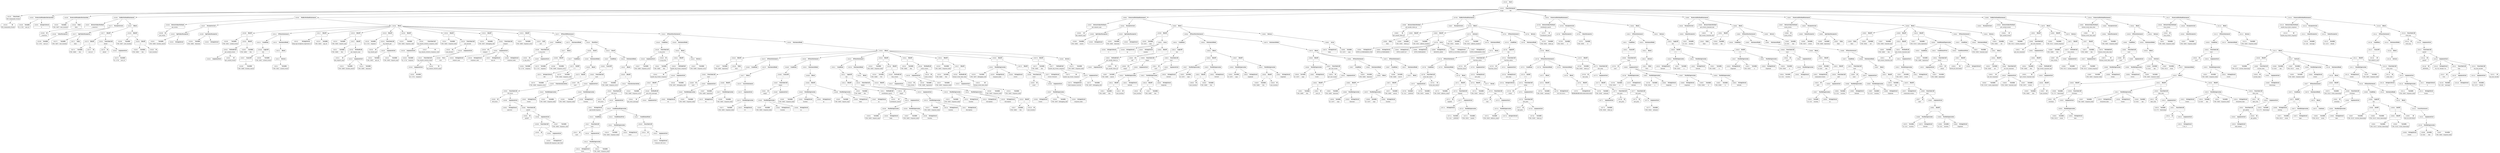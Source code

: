 digraph ast {
node [shape=none];
158258 [label=<<TABLE border='1' cellspacing='0' cellpadding='10' style='rounded' ><TR><TD border='0'>158258</TD><TD border='0'><B>Id</B></TD></TR><HR/><TR><TD border='0' cellpadding='5' colspan='2'>WP_Community_Events</TD></TR></TABLE>>];
158259 [label=<<TABLE border='1' cellspacing='0' cellpadding='10' style='rounded' ><TR><TD border='0'>158259</TD><TD border='0'><B>ClassName</B></TD></TR><HR/><TR><TD border='0' cellpadding='5' colspan='2'>WP_Community_Events</TD></TR></TABLE>>];
158259 -> 158258 [weight=2];
158262 [label=<<TABLE border='1' cellspacing='0' cellpadding='10' style='rounded' ><TR><TD border='0'>158262</TD><TD border='0'><B>ProtectedMemberDeclaration</B></TD></TR></TABLE>>];
158262 -> 158260 [weight=2];
158262 -> 158261 [weight=2];
158263 [label=<<TABLE border='1' cellspacing='0' cellpadding='10' style='rounded' ><TR><TD border='0'>158263</TD><TD border='0'><B>Variable</B></TD></TR><HR/><TR><TD border='0' cellpadding='5'>(760, 3487)</TD><TD border='0' cellpadding='5'>user_location</TD></TR></TABLE>>];
158260 [label=<<TABLE border='1' cellspacing='0' cellpadding='10' style='rounded' ><TR><TD border='0'>158260</TD><TD border='0'><B>Variable</B></TD></TR><HR/><TR><TD border='0' cellpadding='5'>(0, 1178)</TD><TD border='0' cellpadding='5'>user_id</TD></TR></TABLE>>];
158261 [label=<<TABLE border='1' cellspacing='0' cellpadding='10' style='rounded' ><TR><TD border='0'>158261</TD><TD border='0'><B>IntegerLiteral</B></TD></TR><HR/><TR><TD border='0' cellpadding='5' colspan='2'>0</TD></TR></TABLE>>];
158266 [label=<<TABLE border='1' cellspacing='0' cellpadding='10' style='rounded' ><TR><TD border='0'>158266</TD><TD border='0'><B>Id</B></TD></TR><HR/><TR><TD border='0' cellpadding='5' colspan='2'>__construct</TD></TR></TABLE>>];
158267 [label=<<TABLE border='1' cellspacing='0' cellpadding='10' style='rounded' ><TR><TD border='0'>158267</TD><TD border='0'><B>ReturnValueMethod</B></TD></TR><HR/><TR><TD border='0' cellpadding='5' colspan='2'>__construct</TD></TR></TABLE>>];
158267 -> 158266 [weight=2];
158264 [label=<<TABLE border='1' cellspacing='0' cellpadding='10' style='rounded' ><TR><TD border='0'>158264</TD><TD border='0'><B>False</B></TD></TR><HR/><TR><TD border='0' cellpadding='5' colspan='2'>false</TD></TR></TABLE>>];
158265 [label=<<TABLE border='1' cellspacing='0' cellpadding='10' style='rounded' ><TR><TD border='0'>158265</TD><TD border='0'><B>ProtectedMemberDeclaration</B></TD></TR></TABLE>>];
158265 -> 158263 [weight=2];
158265 -> 158264 [weight=2];
158270 [label=<<TABLE border='1' cellspacing='0' cellpadding='10' style='rounded' ><TR><TD border='0'>158270</TD><TD border='0'><B>Variable</B></TD></TR><HR/><TR><TD border='0' cellpadding='5'>(760, 3487)</TD><TD border='0' cellpadding='5'>user_location</TD></TR></TABLE>>];
158271 [label=<<TABLE border='1' cellspacing='0' cellpadding='10' style='rounded' ><TR><TD border='0'>158271</TD><TD border='0'><B>False</B></TD></TR><HR/><TR><TD border='0' cellpadding='5' colspan='2'>false</TD></TR></TABLE>>];
158268 [label=<<TABLE border='1' cellspacing='0' cellpadding='10' style='rounded' ><TR><TD border='0'>158268</TD><TD border='0'><B>Variable</B></TD></TR><HR/><TR><TD border='0' cellpadding='5'>(0, 1178)</TD><TD border='0' cellpadding='5'>user_id</TD></TR></TABLE>>];
158269 [label=<<TABLE border='1' cellspacing='0' cellpadding='10' style='rounded' ><TR><TD border='0'>158269</TD><TD border='0'><B>ValueParameter</B></TD></TR></TABLE>>];
158269 -> 158268 [weight=2];
158274 [label=<<TABLE border='1' cellspacing='0' cellpadding='10' style='rounded' ><TR><TD border='0'>158274</TD><TD border='0'><B>Variable</B></TD></TR><HR/><TR><TD border='0' cellpadding='5'>(760, 3488)</TD><TD border='0' cellpadding='5'>this</TD></TR></TABLE>>];
158275 [label=<<TABLE border='1' cellspacing='0' cellpadding='10' style='rounded' ><TR><TD border='0'>158275</TD><TD border='0'><B>Id</B></TD></TR><HR/><TR><TD border='0' cellpadding='5' colspan='2'>user_id</TD></TR></TABLE>>];
158272 [label=<<TABLE border='1' cellspacing='0' cellpadding='10' style='rounded' ><TR><TD border='0'>158272</TD><TD border='0'><B>OptValueParameter</B></TD></TR></TABLE>>];
158272 -> 158270 [weight=2];
158272 -> 158271 [weight=2];
158273 [label=<<TABLE border='1' cellspacing='0' cellpadding='10' style='rounded' ><TR><TD border='0'>158273</TD><TD border='0'><B>ParameterList</B></TD></TR></TABLE>>];
158273 -> 158269 [weight=2];
158273 -> 158272 [weight=2];
158278 [label=<<TABLE border='1' cellspacing='0' cellpadding='10' style='rounded' ><TR><TD border='0'>158278</TD><TD border='0'><B>Id</B></TD></TR><HR/><TR><TD border='0' cellpadding='5' colspan='2'>absint</TD></TR></TABLE>>];
158279 [label=<<TABLE border='1' cellspacing='0' cellpadding='10' style='rounded' ><TR><TD border='0'>158279</TD><TD border='0'><B>Variable</B></TD></TR><HR/><TR><TD border='0' cellpadding='5'>(0, 1178)</TD><TD border='0' cellpadding='5'>user_id</TD></TR></TABLE>>];
158276 [label=<<TABLE border='1' cellspacing='0' cellpadding='10' style='rounded' ><TR><TD border='0'>158276</TD><TD border='0'><B>BinOP</B></TD></TR><HR/><TR><TD border='0' cellpadding='5' colspan='2'>-&gt;</TD></TR></TABLE>>];
158276 -> 158274 [weight=2];
158276 -> 158275 [weight=2];
158277 [label=<<TABLE border='1' cellspacing='0' cellpadding='10' style='rounded' ><TR><TD border='0'>158277</TD><TD border='0'><B>BinOP</B></TD></TR><HR/><TR><TD border='0' cellpadding='5' colspan='2'>=</TD></TR></TABLE>>];
158277 -> 158276 [weight=2];
158277 -> 158281 [weight=2];
158282 [label=<<TABLE border='1' cellspacing='0' cellpadding='10' style='rounded' ><TR><TD border='0'>158282</TD><TD border='0'><B>Variable</B></TD></TR><HR/><TR><TD border='0' cellpadding='5'>(760, 3488)</TD><TD border='0' cellpadding='5'>this</TD></TR></TABLE>>];
158283 [label=<<TABLE border='1' cellspacing='0' cellpadding='10' style='rounded' ><TR><TD border='0'>158283</TD><TD border='0'><B>Id</B></TD></TR><HR/><TR><TD border='0' cellpadding='5' colspan='2'>user_location</TD></TR></TABLE>>];
158280 [label=<<TABLE border='1' cellspacing='0' cellpadding='10' style='rounded' ><TR><TD border='0'>158280</TD><TD border='0'><B>ArgumentList</B></TD></TR></TABLE>>];
158280 -> 158279 [weight=2];
158281 [label=<<TABLE border='1' cellspacing='0' cellpadding='10' style='rounded' ><TR><TD border='0'>158281</TD><TD border='0'><B>FunctionCall</B></TD></TR><HR/><TR><TD border='0' cellpadding='5' colspan='2'>absint</TD></TR></TABLE>>];
158281 -> 158278 [weight=2];
158281 -> 158280 [weight=2];
158286 [label=<<TABLE border='1' cellspacing='0' cellpadding='10' style='rounded' ><TR><TD border='0'>158286</TD><TD border='0'><B>Variable</B></TD></TR><HR/><TR><TD border='0' cellpadding='5'>(760, 3487)</TD><TD border='0' cellpadding='5'>user_location</TD></TR></TABLE>>];
158287 [label=<<TABLE border='1' cellspacing='0' cellpadding='10' style='rounded' ><TR><TD border='0'>158287</TD><TD border='0'><B>Block</B></TD></TR></TABLE>>];
158287 -> 158277 [weight=2];
158287 -> 158285 [weight=2];
158284 [label=<<TABLE border='1' cellspacing='0' cellpadding='10' style='rounded' ><TR><TD border='0'>158284</TD><TD border='0'><B>BinOP</B></TD></TR><HR/><TR><TD border='0' cellpadding='5' colspan='2'>-&gt;</TD></TR></TABLE>>];
158284 -> 158282 [weight=2];
158284 -> 158283 [weight=2];
158285 [label=<<TABLE border='1' cellspacing='0' cellpadding='10' style='rounded' ><TR><TD border='0'>158285</TD><TD border='0'><B>BinOP</B></TD></TR><HR/><TR><TD border='0' cellpadding='5' colspan='2'>=</TD></TR></TABLE>>];
158285 -> 158284 [weight=2];
158285 -> 158286 [weight=2];
158290 [label=<<TABLE border='1' cellspacing='0' cellpadding='10' style='rounded' ><TR><TD border='0'>158290</TD><TD border='0'><B>ReturnValueMethod</B></TD></TR><HR/><TR><TD border='0' cellpadding='5' colspan='2'>get_events</TD></TR></TABLE>>];
158290 -> 158289 [weight=2];
158291 [label=<<TABLE border='1' cellspacing='0' cellpadding='10' style='rounded' ><TR><TD border='0'>158291</TD><TD border='0'><B>Variable</B></TD></TR><HR/><TR><TD border='0' cellpadding='5'>(760, 3489)</TD><TD border='0' cellpadding='5'>location_search</TD></TR></TABLE>>];
158288 [label=<<TABLE border='1' cellspacing='0' cellpadding='10' style='rounded' ><TR><TD border='0'>158288</TD><TD border='0'><B>PublicMethodStatement</B></TD></TR></TABLE>>];
158288 -> 158267 [weight=2];
158288 -> 158273 [weight=2];
158288 -> 158287 [weight=2];
158289 [label=<<TABLE border='1' cellspacing='0' cellpadding='10' style='rounded' ><TR><TD border='0'>158289</TD><TD border='0'><B>Id</B></TD></TR><HR/><TR><TD border='0' cellpadding='5' colspan='2'>get_events</TD></TR></TABLE>>];
158294 [label=<<TABLE border='1' cellspacing='0' cellpadding='10' style='rounded' ><TR><TD border='0'>158294</TD><TD border='0'><B>Variable</B></TD></TR><HR/><TR><TD border='0' cellpadding='5'>(760, 3490)</TD><TD border='0' cellpadding='5'>timezone</TD></TR></TABLE>>];
158295 [label=<<TABLE border='1' cellspacing='0' cellpadding='10' style='rounded' ><TR><TD border='0'>158295</TD><TD border='0'><B>StringLiteral</B></TD></TR><HR/><TR><TD border='0' cellpadding='5' colspan='2'></TD></TR></TABLE>>];
158292 [label=<<TABLE border='1' cellspacing='0' cellpadding='10' style='rounded' ><TR><TD border='0'>158292</TD><TD border='0'><B>StringLiteral</B></TD></TR><HR/><TR><TD border='0' cellpadding='5' colspan='2'></TD></TR></TABLE>>];
158293 [label=<<TABLE border='1' cellspacing='0' cellpadding='10' style='rounded' ><TR><TD border='0'>158293</TD><TD border='0'><B>OptValueParameter</B></TD></TR></TABLE>>];
158293 -> 158291 [weight=2];
158293 -> 158292 [weight=2];
158298 [label=<<TABLE border='1' cellspacing='0' cellpadding='10' style='rounded' ><TR><TD border='0'>158298</TD><TD border='0'><B>Variable</B></TD></TR><HR/><TR><TD border='0' cellpadding='5'>(760, 3491)</TD><TD border='0' cellpadding='5'>cached_events</TD></TR></TABLE>>];
158299 [label=<<TABLE border='1' cellspacing='0' cellpadding='10' style='rounded' ><TR><TD border='0'>158299</TD><TD border='0'><B>BinOP</B></TD></TR><HR/><TR><TD border='0' cellpadding='5' colspan='2'>=</TD></TR></TABLE>>];
158299 -> 158298 [weight=2];
158299 -> 158304 [weight=2];
158296 [label=<<TABLE border='1' cellspacing='0' cellpadding='10' style='rounded' ><TR><TD border='0'>158296</TD><TD border='0'><B>OptValueParameter</B></TD></TR></TABLE>>];
158296 -> 158294 [weight=2];
158296 -> 158295 [weight=2];
158297 [label=<<TABLE border='1' cellspacing='0' cellpadding='10' style='rounded' ><TR><TD border='0'>158297</TD><TD border='0'><B>ParameterList</B></TD></TR></TABLE>>];
158297 -> 158293 [weight=2];
158297 -> 158296 [weight=2];
158302 [label=<<TABLE border='1' cellspacing='0' cellpadding='10' style='rounded' ><TR><TD border='0'>158302</TD><TD border='0'><B>ArgumentList</B></TD></TR></TABLE>>];
158303 [label=<<TABLE border='1' cellspacing='0' cellpadding='10' style='rounded' ><TR><TD border='0'>158303</TD><TD border='0'><B>MethodCall</B></TD></TR><HR/><TR><TD border='0' cellpadding='5' colspan='2'>get_cached_events</TD></TR></TABLE>>];
158303 -> 158301 [weight=2];
158303 -> 158302 [weight=2];
158300 [label=<<TABLE border='1' cellspacing='0' cellpadding='10' style='rounded' ><TR><TD border='0'>158300</TD><TD border='0'><B>Variable</B></TD></TR><HR/><TR><TD border='0' cellpadding='5'>(760, 3488)</TD><TD border='0' cellpadding='5'>this</TD></TR></TABLE>>];
158301 [label=<<TABLE border='1' cellspacing='0' cellpadding='10' style='rounded' ><TR><TD border='0'>158301</TD><TD border='0'><B>Id</B></TD></TR><HR/><TR><TD border='0' cellpadding='5' colspan='2'>get_cached_events</TD></TR></TABLE>>];
158306 [label=<<TABLE border='1' cellspacing='0' cellpadding='10' style='rounded' ><TR><TD border='0'>158306</TD><TD border='0'><B>Variable</B></TD></TR><HR/><TR><TD border='0' cellpadding='5'>(760, 3489)</TD><TD border='0' cellpadding='5'>location_search</TD></TR></TABLE>>];
158307 [label=<<TABLE border='1' cellspacing='0' cellpadding='10' style='rounded' ><TR><TD border='0'>158307</TD><TD border='0'><B>UnaryOP</B></TD></TR><HR/><TR><TD border='0' cellpadding='5' colspan='2'>!</TD></TR></TABLE>>];
158307 -> 158306 [weight=2];
158304 [label=<<TABLE border='1' cellspacing='0' cellpadding='10' style='rounded' ><TR><TD border='0'>158304</TD><TD border='0'><B>BinOP</B></TD></TR><HR/><TR><TD border='0' cellpadding='5' colspan='2'>-&gt;</TD></TR></TABLE>>];
158304 -> 158300 [weight=2];
158304 -> 158303 [weight=2];
158310 [label=<<TABLE border='1' cellspacing='0' cellpadding='10' style='rounded' ><TR><TD border='0'>158310</TD><TD border='0'><B>Condition</B></TD></TR></TABLE>>];
158310 -> 158308 [weight=2];
158311 [label=<<TABLE border='1' cellspacing='0' cellpadding='10' style='rounded' ><TR><TD border='0'>158311</TD><TD border='0'><B>Variable</B></TD></TR><HR/><TR><TD border='0' cellpadding='5'>(760, 3491)</TD><TD border='0' cellpadding='5'>cached_events</TD></TR></TABLE>>];
158308 [label=<<TABLE border='1' cellspacing='0' cellpadding='10' style='rounded' ><TR><TD border='0'>158308</TD><TD border='0'><B>LogicOP</B></TD></TR><HR/><TR><TD border='0' cellpadding='5' colspan='2'>&amp;&amp;</TD></TR></TABLE>>];
158308 -> 158307 [weight=2];
158308 -> 158309 [weight=2];
158309 [label=<<TABLE border='1' cellspacing='0' cellpadding='10' style='rounded' ><TR><TD border='0'>158309</TD><TD border='0'><B>Variable</B></TD></TR><HR/><TR><TD border='0' cellpadding='5'>(760, 3491)</TD><TD border='0' cellpadding='5'>cached_events</TD></TR></TABLE>>];
158314 [label=<<TABLE border='1' cellspacing='0' cellpadding='10' style='rounded' ><TR><TD border='0'>158314</TD><TD border='0'><B>IfThenStatement</B></TD></TR></TABLE>>];
158314 -> 158310 [weight=2];
158314 -> 158315 [weight=2];
158315 [label=<<TABLE border='1' cellspacing='0' cellpadding='10' style='rounded' ><TR><TD border='0'>158315</TD><TD border='0'><B>StatementBody</B></TD></TR></TABLE>>];
158315 -> 158313 [weight=2];
158312 [label=<<TABLE border='1' cellspacing='0' cellpadding='10' style='rounded' ><TR><TD border='0'>158312</TD><TD border='0'><B>Return</B></TD></TR></TABLE>>];
158312 -> 158311 [weight=2];
158313 [label=<<TABLE border='1' cellspacing='0' cellpadding='10' style='rounded' ><TR><TD border='0'>158313</TD><TD border='0'><B>Block</B></TD></TR></TABLE>>];
158313 -> 158312 [weight=2];
158318 [label=<<TABLE border='1' cellspacing='0' cellpadding='10' style='rounded' ><TR><TD border='0'>158318</TD><TD border='0'><B>StringLiteral</B></TD></TR><HR/><TR><TD border='0' cellpadding='5' colspan='2'>https:api.wordpress.orgevents1.0</TD></TR></TABLE>>];
158319 [label=<<TABLE border='1' cellspacing='0' cellpadding='10' style='rounded' ><TR><TD border='0'>158319</TD><TD border='0'><B>Variable</B></TD></TR><HR/><TR><TD border='0' cellpadding='5'>(760, 3493)</TD><TD border='0' cellpadding='5'>request_args</TD></TR></TABLE>>];
158316 [label=<<TABLE border='1' cellspacing='0' cellpadding='10' style='rounded' ><TR><TD border='0'>158316</TD><TD border='0'><B>Variable</B></TD></TR><HR/><TR><TD border='0' cellpadding='5'>(760, 3492)</TD><TD border='0' cellpadding='5'>api_url</TD></TR></TABLE>>];
158317 [label=<<TABLE border='1' cellspacing='0' cellpadding='10' style='rounded' ><TR><TD border='0'>158317</TD><TD border='0'><B>BinOP</B></TD></TR><HR/><TR><TD border='0' cellpadding='5' colspan='2'>=</TD></TR></TABLE>>];
158317 -> 158316 [weight=2];
158317 -> 158318 [weight=2];
158322 [label=<<TABLE border='1' cellspacing='0' cellpadding='10' style='rounded' ><TR><TD border='0'>158322</TD><TD border='0'><B>Id</B></TD></TR><HR/><TR><TD border='0' cellpadding='5' colspan='2'>get_request_args</TD></TR></TABLE>>];
158323 [label=<<TABLE border='1' cellspacing='0' cellpadding='10' style='rounded' ><TR><TD border='0'>158323</TD><TD border='0'><B>Variable</B></TD></TR><HR/><TR><TD border='0' cellpadding='5'>(760, 3489)</TD><TD border='0' cellpadding='5'>location_search</TD></TR></TABLE>>];
158320 [label=<<TABLE border='1' cellspacing='0' cellpadding='10' style='rounded' ><TR><TD border='0'>158320</TD><TD border='0'><B>BinOP</B></TD></TR><HR/><TR><TD border='0' cellpadding='5' colspan='2'>=</TD></TR></TABLE>>];
158320 -> 158319 [weight=2];
158320 -> 158327 [weight=2];
158321 [label=<<TABLE border='1' cellspacing='0' cellpadding='10' style='rounded' ><TR><TD border='0'>158321</TD><TD border='0'><B>Variable</B></TD></TR><HR/><TR><TD border='0' cellpadding='5'>(760, 3488)</TD><TD border='0' cellpadding='5'>this</TD></TR></TABLE>>];
158326 [label=<<TABLE border='1' cellspacing='0' cellpadding='10' style='rounded' ><TR><TD border='0'>158326</TD><TD border='0'><B>MethodCall</B></TD></TR><HR/><TR><TD border='0' cellpadding='5' colspan='2'>get_request_args</TD></TR></TABLE>>];
158326 -> 158322 [weight=2];
158326 -> 158325 [weight=2];
158327 [label=<<TABLE border='1' cellspacing='0' cellpadding='10' style='rounded' ><TR><TD border='0'>158327</TD><TD border='0'><B>BinOP</B></TD></TR><HR/><TR><TD border='0' cellpadding='5' colspan='2'>-&gt;</TD></TR></TABLE>>];
158327 -> 158321 [weight=2];
158327 -> 158326 [weight=2];
158324 [label=<<TABLE border='1' cellspacing='0' cellpadding='10' style='rounded' ><TR><TD border='0'>158324</TD><TD border='0'><B>Variable</B></TD></TR><HR/><TR><TD border='0' cellpadding='5'>(760, 3490)</TD><TD border='0' cellpadding='5'>timezone</TD></TR></TABLE>>];
158325 [label=<<TABLE border='1' cellspacing='0' cellpadding='10' style='rounded' ><TR><TD border='0'>158325</TD><TD border='0'><B>ArgumentList</B></TD></TR></TABLE>>];
158325 -> 158323 [weight=2];
158325 -> 158324 [weight=2];
158330 [label=<<TABLE border='1' cellspacing='0' cellpadding='10' style='rounded' ><TR><TD border='0'>158330</TD><TD border='0'><B>Id</B></TD></TR><HR/><TR><TD border='0' cellpadding='5' colspan='2'>wp_remote_get</TD></TR></TABLE>>];
158331 [label=<<TABLE border='1' cellspacing='0' cellpadding='10' style='rounded' ><TR><TD border='0'>158331</TD><TD border='0'><B>Variable</B></TD></TR><HR/><TR><TD border='0' cellpadding='5'>(760, 3492)</TD><TD border='0' cellpadding='5'>api_url</TD></TR></TABLE>>];
158328 [label=<<TABLE border='1' cellspacing='0' cellpadding='10' style='rounded' ><TR><TD border='0'>158328</TD><TD border='0'><B>Variable</B></TD></TR><HR/><TR><TD border='0' cellpadding='5'>(0, 1174)</TD><TD border='0' cellpadding='5'>response</TD></TR></TABLE>>];
158329 [label=<<TABLE border='1' cellspacing='0' cellpadding='10' style='rounded' ><TR><TD border='0'>158329</TD><TD border='0'><B>BinOP</B></TD></TR><HR/><TR><TD border='0' cellpadding='5' colspan='2'>=</TD></TR></TABLE>>];
158329 -> 158328 [weight=2];
158329 -> 158334 [weight=2];
158334 [label=<<TABLE border='1' cellspacing='0' cellpadding='10' style='rounded' ><TR><TD border='0'>158334</TD><TD border='0'><B>FunctionCall</B></TD></TR><HR/><TR><TD border='0' cellpadding='5' colspan='2'>wp_remote_get</TD></TR></TABLE>>];
158334 -> 158330 [weight=2];
158334 -> 158333 [weight=2];
158335 [label=<<TABLE border='1' cellspacing='0' cellpadding='10' style='rounded' ><TR><TD border='0'>158335</TD><TD border='0'><B>Variable</B></TD></TR><HR/><TR><TD border='0' cellpadding='5'>(760, 3494)</TD><TD border='0' cellpadding='5'>response_code</TD></TR></TABLE>>];
158332 [label=<<TABLE border='1' cellspacing='0' cellpadding='10' style='rounded' ><TR><TD border='0'>158332</TD><TD border='0'><B>Variable</B></TD></TR><HR/><TR><TD border='0' cellpadding='5'>(760, 3493)</TD><TD border='0' cellpadding='5'>request_args</TD></TR></TABLE>>];
158333 [label=<<TABLE border='1' cellspacing='0' cellpadding='10' style='rounded' ><TR><TD border='0'>158333</TD><TD border='0'><B>ArgumentList</B></TD></TR></TABLE>>];
158333 -> 158331 [weight=2];
158333 -> 158332 [weight=2];
158338 [label=<<TABLE border='1' cellspacing='0' cellpadding='10' style='rounded' ><TR><TD border='0'>158338</TD><TD border='0'><B>Variable</B></TD></TR><HR/><TR><TD border='0' cellpadding='5'>(0, 1174)</TD><TD border='0' cellpadding='5'>response</TD></TR></TABLE>>];
158339 [label=<<TABLE border='1' cellspacing='0' cellpadding='10' style='rounded' ><TR><TD border='0'>158339</TD><TD border='0'><B>ArgumentList</B></TD></TR></TABLE>>];
158339 -> 158338 [weight=2];
158336 [label=<<TABLE border='1' cellspacing='0' cellpadding='10' style='rounded' ><TR><TD border='0'>158336</TD><TD border='0'><B>BinOP</B></TD></TR><HR/><TR><TD border='0' cellpadding='5' colspan='2'>=</TD></TR></TABLE>>];
158336 -> 158335 [weight=2];
158336 -> 158340 [weight=2];
158337 [label=<<TABLE border='1' cellspacing='0' cellpadding='10' style='rounded' ><TR><TD border='0'>158337</TD><TD border='0'><B>Id</B></TD></TR><HR/><TR><TD border='0' cellpadding='5' colspan='2'>wp_remote_retrieve_response_code</TD></TR></TABLE>>];
158342 [label=<<TABLE border='1' cellspacing='0' cellpadding='10' style='rounded' ><TR><TD border='0'>158342</TD><TD border='0'><B>BinOP</B></TD></TR><HR/><TR><TD border='0' cellpadding='5' colspan='2'>=</TD></TR></TABLE>>];
158342 -> 158341 [weight=2];
158342 -> 158350 [weight=2];
158343 [label=<<TABLE border='1' cellspacing='0' cellpadding='10' style='rounded' ><TR><TD border='0'>158343</TD><TD border='0'><B>Id</B></TD></TR><HR/><TR><TD border='0' cellpadding='5' colspan='2'>json_decode</TD></TR></TABLE>>];
158340 [label=<<TABLE border='1' cellspacing='0' cellpadding='10' style='rounded' ><TR><TD border='0'>158340</TD><TD border='0'><B>FunctionCall</B></TD></TR><HR/><TR><TD border='0' cellpadding='5' colspan='2'>wp_remote_retrieve_response_code</TD></TR></TABLE>>];
158340 -> 158337 [weight=2];
158340 -> 158339 [weight=2];
158341 [label=<<TABLE border='1' cellspacing='0' cellpadding='10' style='rounded' ><TR><TD border='0'>158341</TD><TD border='0'><B>Variable</B></TD></TR><HR/><TR><TD border='0' cellpadding='5'>(760, 3495)</TD><TD border='0' cellpadding='5'>response_body</TD></TR></TABLE>>];
158346 [label=<<TABLE border='1' cellspacing='0' cellpadding='10' style='rounded' ><TR><TD border='0'>158346</TD><TD border='0'><B>ArgumentList</B></TD></TR></TABLE>>];
158346 -> 158345 [weight=2];
158347 [label=<<TABLE border='1' cellspacing='0' cellpadding='10' style='rounded' ><TR><TD border='0'>158347</TD><TD border='0'><B>FunctionCall</B></TD></TR><HR/><TR><TD border='0' cellpadding='5' colspan='2'>wp_remote_retrieve_body</TD></TR></TABLE>>];
158347 -> 158344 [weight=2];
158347 -> 158346 [weight=2];
158344 [label=<<TABLE border='1' cellspacing='0' cellpadding='10' style='rounded' ><TR><TD border='0'>158344</TD><TD border='0'><B>Id</B></TD></TR><HR/><TR><TD border='0' cellpadding='5' colspan='2'>wp_remote_retrieve_body</TD></TR></TABLE>>];
158345 [label=<<TABLE border='1' cellspacing='0' cellpadding='10' style='rounded' ><TR><TD border='0'>158345</TD><TD border='0'><B>Variable</B></TD></TR><HR/><TR><TD border='0' cellpadding='5'>(0, 1174)</TD><TD border='0' cellpadding='5'>response</TD></TR></TABLE>>];
158350 [label=<<TABLE border='1' cellspacing='0' cellpadding='10' style='rounded' ><TR><TD border='0'>158350</TD><TD border='0'><B>FunctionCall</B></TD></TR><HR/><TR><TD border='0' cellpadding='5' colspan='2'>json_decode</TD></TR></TABLE>>];
158350 -> 158343 [weight=2];
158350 -> 158349 [weight=2];
158351 [label=<<TABLE border='1' cellspacing='0' cellpadding='10' style='rounded' ><TR><TD border='0'>158351</TD><TD border='0'><B>Variable</B></TD></TR><HR/><TR><TD border='0' cellpadding='5'>(760, 3496)</TD><TD border='0' cellpadding='5'>response_error</TD></TR></TABLE>>];
158348 [label=<<TABLE border='1' cellspacing='0' cellpadding='10' style='rounded' ><TR><TD border='0'>158348</TD><TD border='0'><B>True</B></TD></TR><HR/><TR><TD border='0' cellpadding='5' colspan='2'>true</TD></TR></TABLE>>];
158349 [label=<<TABLE border='1' cellspacing='0' cellpadding='10' style='rounded' ><TR><TD border='0'>158349</TD><TD border='0'><B>ArgumentList</B></TD></TR></TABLE>>];
158349 -> 158347 [weight=2];
158349 -> 158348 [weight=2];
158354 [label=<<TABLE border='1' cellspacing='0' cellpadding='10' style='rounded' ><TR><TD border='0'>158354</TD><TD border='0'><B>Variable</B></TD></TR><HR/><TR><TD border='0' cellpadding='5'>(760, 3497)</TD><TD border='0' cellpadding='5'>debugging_info</TD></TR></TABLE>>];
158355 [label=<<TABLE border='1' cellspacing='0' cellpadding='10' style='rounded' ><TR><TD border='0'>158355</TD><TD border='0'><B>BinOP</B></TD></TR><HR/><TR><TD border='0' cellpadding='5' colspan='2'>=</TD></TR></TABLE>>];
158355 -> 158354 [weight=2];
158355 -> 158362 [weight=2];
158352 [label=<<TABLE border='1' cellspacing='0' cellpadding='10' style='rounded' ><TR><TD border='0'>158352</TD><TD border='0'><B>BinOP</B></TD></TR><HR/><TR><TD border='0' cellpadding='5' colspan='2'>=</TD></TR></TABLE>>];
158352 -> 158351 [weight=2];
158352 -> 158353 [weight=2];
158353 [label=<<TABLE border='1' cellspacing='0' cellpadding='10' style='rounded' ><TR><TD border='0'>158353</TD><TD border='0'><B>Null</B></TD></TR><HR/><TR><TD border='0' cellpadding='5' colspan='2'>null</TD></TR></TABLE>>];
158358 [label=<<TABLE border='1' cellspacing='0' cellpadding='10' style='rounded' ><TR><TD border='0'>158358</TD><TD border='0'><B>StringLiteral</B></TD></TR><HR/><TR><TD border='0' cellpadding='5' colspan='2'>request_args</TD></TR></TABLE>>];
158359 [label=<<TABLE border='1' cellspacing='0' cellpadding='10' style='rounded' ><TR><TD border='0'>158359</TD><TD border='0'><B>StringLiteral</B></TD></TR><HR/><TR><TD border='0' cellpadding='5' colspan='2'>response_code</TD></TR></TABLE>>];
158356 [label=<<TABLE border='1' cellspacing='0' cellpadding='10' style='rounded' ><TR><TD border='0'>158356</TD><TD border='0'><B>Id</B></TD></TR><HR/><TR><TD border='0' cellpadding='5' colspan='2'>compact</TD></TR></TABLE>>];
158357 [label=<<TABLE border='1' cellspacing='0' cellpadding='10' style='rounded' ><TR><TD border='0'>158357</TD><TD border='0'><B>StringLiteral</B></TD></TR><HR/><TR><TD border='0' cellpadding='5' colspan='2'>api_url</TD></TR></TABLE>>];
158362 [label=<<TABLE border='1' cellspacing='0' cellpadding='10' style='rounded' ><TR><TD border='0'>158362</TD><TD border='0'><B>FunctionCall</B></TD></TR><HR/><TR><TD border='0' cellpadding='5' colspan='2'>compact</TD></TR></TABLE>>];
158362 -> 158356 [weight=2];
158362 -> 158361 [weight=2];
158363 [label=<<TABLE border='1' cellspacing='0' cellpadding='10' style='rounded' ><TR><TD border='0'>158363</TD><TD border='0'><B>Id</B></TD></TR><HR/><TR><TD border='0' cellpadding='5' colspan='2'>is_wp_error</TD></TR></TABLE>>];
158360 [label=<<TABLE border='1' cellspacing='0' cellpadding='10' style='rounded' ><TR><TD border='0'>158360</TD><TD border='0'><B>StringLiteral</B></TD></TR><HR/><TR><TD border='0' cellpadding='5' colspan='2'>response_body</TD></TR></TABLE>>];
158361 [label=<<TABLE border='1' cellspacing='0' cellpadding='10' style='rounded' ><TR><TD border='0'>158361</TD><TD border='0'><B>ArgumentList</B></TD></TR></TABLE>>];
158361 -> 158357 [weight=2];
158361 -> 158358 [weight=2];
158361 -> 158359 [weight=2];
158361 -> 158360 [weight=2];
158366 [label=<<TABLE border='1' cellspacing='0' cellpadding='10' style='rounded' ><TR><TD border='0'>158366</TD><TD border='0'><B>FunctionCall</B></TD></TR><HR/><TR><TD border='0' cellpadding='5' colspan='2'>is_wp_error</TD></TR></TABLE>>];
158366 -> 158363 [weight=2];
158366 -> 158365 [weight=2];
158367 [label=<<TABLE border='1' cellspacing='0' cellpadding='10' style='rounded' ><TR><TD border='0'>158367</TD><TD border='0'><B>Condition</B></TD></TR></TABLE>>];
158367 -> 158366 [weight=2];
158364 [label=<<TABLE border='1' cellspacing='0' cellpadding='10' style='rounded' ><TR><TD border='0'>158364</TD><TD border='0'><B>Variable</B></TD></TR><HR/><TR><TD border='0' cellpadding='5'>(0, 1174)</TD><TD border='0' cellpadding='5'>response</TD></TR></TABLE>>];
158365 [label=<<TABLE border='1' cellspacing='0' cellpadding='10' style='rounded' ><TR><TD border='0'>158365</TD><TD border='0'><B>ArgumentList</B></TD></TR></TABLE>>];
158365 -> 158364 [weight=2];
158370 [label=<<TABLE border='1' cellspacing='0' cellpadding='10' style='rounded' ><TR><TD border='0'>158370</TD><TD border='0'><B>Variable</B></TD></TR><HR/><TR><TD border='0' cellpadding='5'>(0, 1174)</TD><TD border='0' cellpadding='5'>response</TD></TR></TABLE>>];
158371 [label=<<TABLE border='1' cellspacing='0' cellpadding='10' style='rounded' ><TR><TD border='0'>158371</TD><TD border='0'><B>Block</B></TD></TR></TABLE>>];
158371 -> 158369 [weight=2];
158368 [label=<<TABLE border='1' cellspacing='0' cellpadding='10' style='rounded' ><TR><TD border='0'>158368</TD><TD border='0'><B>Variable</B></TD></TR><HR/><TR><TD border='0' cellpadding='5'>(760, 3496)</TD><TD border='0' cellpadding='5'>response_error</TD></TR></TABLE>>];
158369 [label=<<TABLE border='1' cellspacing='0' cellpadding='10' style='rounded' ><TR><TD border='0'>158369</TD><TD border='0'><B>BinOP</B></TD></TR><HR/><TR><TD border='0' cellpadding='5' colspan='2'>=</TD></TR></TABLE>>];
158369 -> 158368 [weight=2];
158369 -> 158370 [weight=2];
158374 [label=<<TABLE border='1' cellspacing='0' cellpadding='10' style='rounded' ><TR><TD border='0'>158374</TD><TD border='0'><B>IntegerLiteral</B></TD></TR><HR/><TR><TD border='0' cellpadding='5' colspan='2'>200</TD></TR></TABLE>>];
158375 [label=<<TABLE border='1' cellspacing='0' cellpadding='10' style='rounded' ><TR><TD border='0'>158375</TD><TD border='0'><B>RelOP</B></TD></TR><HR/><TR><TD border='0' cellpadding='5' colspan='2'>!==</TD></TR></TABLE>>];
158375 -> 158374 [weight=2];
158375 -> 158376 [weight=2];
158372 [label=<<TABLE border='1' cellspacing='0' cellpadding='10' style='rounded' ><TR><TD border='0'>158372</TD><TD border='0'><B>IfThenElifStatement</B></TD></TR></TABLE>>];
158372 -> 158367 [weight=2];
158372 -> 158373 [weight=2];
158372 -> 158435 [weight=2];
158373 [label=<<TABLE border='1' cellspacing='0' cellpadding='10' style='rounded' ><TR><TD border='0'>158373</TD><TD border='0'><B>StatementBody</B></TD></TR></TABLE>>];
158373 -> 158371 [weight=2];
158378 [label=<<TABLE border='1' cellspacing='0' cellpadding='10' style='rounded' ><TR><TD border='0'>158378</TD><TD border='0'><B>Variable</B></TD></TR><HR/><TR><TD border='0' cellpadding='5'>(760, 3496)</TD><TD border='0' cellpadding='5'>response_error</TD></TR></TABLE>>];
158379 [label=<<TABLE border='1' cellspacing='0' cellpadding='10' style='rounded' ><TR><TD border='0'>158379</TD><TD border='0'><B>BinOP</B></TD></TR><HR/><TR><TD border='0' cellpadding='5' colspan='2'>=</TD></TR></TABLE>>];
158379 -> 158378 [weight=2];
158379 -> 158392 [weight=2];
158376 [label=<<TABLE border='1' cellspacing='0' cellpadding='10' style='rounded' ><TR><TD border='0'>158376</TD><TD border='0'><B>Variable</B></TD></TR><HR/><TR><TD border='0' cellpadding='5'>(760, 3494)</TD><TD border='0' cellpadding='5'>response_code</TD></TR></TABLE>>];
158377 [label=<<TABLE border='1' cellspacing='0' cellpadding='10' style='rounded' ><TR><TD border='0'>158377</TD><TD border='0'><B>Condition</B></TD></TR></TABLE>>];
158377 -> 158375 [weight=2];
158382 [label=<<TABLE border='1' cellspacing='0' cellpadding='10' style='rounded' ><TR><TD border='0'>158382</TD><TD border='0'><B>Id</B></TD></TR><HR/><TR><TD border='0' cellpadding='5' colspan='2'>sprintf</TD></TR></TABLE>>];
158383 [label=<<TABLE border='1' cellspacing='0' cellpadding='10' style='rounded' ><TR><TD border='0'>158383</TD><TD border='0'><B>Id</B></TD></TR><HR/><TR><TD border='0' cellpadding='5' colspan='2'>__</TD></TR></TABLE>>];
158380 [label=<<TABLE border='1' cellspacing='0' cellpadding='10' style='rounded' ><TR><TD border='0'>158380</TD><TD border='0'><B>Id</B></TD></TR><HR/><TR><TD border='0' cellpadding='5' colspan='2'>WP_Error</TD></TR></TABLE>>];
158381 [label=<<TABLE border='1' cellspacing='0' cellpadding='10' style='rounded' ><TR><TD border='0'>158381</TD><TD border='0'><B>StringLiteral</B></TD></TR><HR/><TR><TD border='0' cellpadding='5' colspan='2'>api-error</TD></TR></TABLE>>];
158386 [label=<<TABLE border='1' cellspacing='0' cellpadding='10' style='rounded' ><TR><TD border='0'>158386</TD><TD border='0'><B>FunctionCall</B></TD></TR><HR/><TR><TD border='0' cellpadding='5' colspan='2'>__</TD></TR></TABLE>>];
158386 -> 158383 [weight=2];
158386 -> 158385 [weight=2];
158387 [label=<<TABLE border='1' cellspacing='0' cellpadding='10' style='rounded' ><TR><TD border='0'>158387</TD><TD border='0'><B>Variable</B></TD></TR><HR/><TR><TD border='0' cellpadding='5'>(760, 3494)</TD><TD border='0' cellpadding='5'>response_code</TD></TR></TABLE>>];
158384 [label=<<TABLE border='1' cellspacing='0' cellpadding='10' style='rounded' ><TR><TD border='0'>158384</TD><TD border='0'><B>StringLiteral</B></TD></TR><HR/><TR><TD border='0' cellpadding='5' colspan='2'>Invalid API response code (%d)</TD></TR></TABLE>>];
158385 [label=<<TABLE border='1' cellspacing='0' cellpadding='10' style='rounded' ><TR><TD border='0'>158385</TD><TD border='0'><B>ArgumentList</B></TD></TR></TABLE>>];
158385 -> 158384 [weight=2];
158390 [label=<<TABLE border='1' cellspacing='0' cellpadding='10' style='rounded' ><TR><TD border='0'>158390</TD><TD border='0'><B>ArgumentList</B></TD></TR></TABLE>>];
158390 -> 158381 [weight=2];
158390 -> 158389 [weight=2];
158391 [label=<<TABLE border='1' cellspacing='0' cellpadding='10' style='rounded' ><TR><TD border='0'>158391</TD><TD border='0'><B>FunctionCall</B></TD></TR><HR/><TR><TD border='0' cellpadding='5' colspan='2'>WP_Error</TD></TR></TABLE>>];
158391 -> 158380 [weight=2];
158391 -> 158390 [weight=2];
158388 [label=<<TABLE border='1' cellspacing='0' cellpadding='10' style='rounded' ><TR><TD border='0'>158388</TD><TD border='0'><B>ArgumentList</B></TD></TR></TABLE>>];
158388 -> 158386 [weight=2];
158388 -> 158387 [weight=2];
158389 [label=<<TABLE border='1' cellspacing='0' cellpadding='10' style='rounded' ><TR><TD border='0'>158389</TD><TD border='0'><B>FunctionCall</B></TD></TR><HR/><TR><TD border='0' cellpadding='5' colspan='2'>sprintf</TD></TR></TABLE>>];
158389 -> 158382 [weight=2];
158389 -> 158388 [weight=2];
158394 [label=<<TABLE border='1' cellspacing='0' cellpadding='10' style='rounded' ><TR><TD border='0'>158394</TD><TD border='0'><B>ElseIf</B></TD></TR></TABLE>>];
158394 -> 158377 [weight=2];
158394 -> 158395 [weight=2];
158395 [label=<<TABLE border='1' cellspacing='0' cellpadding='10' style='rounded' ><TR><TD border='0'>158395</TD><TD border='0'><B>StatementBody</B></TD></TR></TABLE>>];
158395 -> 158393 [weight=2];
158392 [label=<<TABLE border='1' cellspacing='0' cellpadding='10' style='rounded' ><TR><TD border='0'>158392</TD><TD border='0'><B>ClassInstanciation</B></TD></TR></TABLE>>];
158392 -> 158391 [weight=2];
158393 [label=<<TABLE border='1' cellspacing='0' cellpadding='10' style='rounded' ><TR><TD border='0'>158393</TD><TD border='0'><B>Block</B></TD></TR></TABLE>>];
158393 -> 158379 [weight=2];
158398 [label=<<TABLE border='1' cellspacing='0' cellpadding='10' style='rounded' ><TR><TD border='0'>158398</TD><TD border='0'><B>Variable</B></TD></TR><HR/><TR><TD border='0' cellpadding='5'>(760, 3495)</TD><TD border='0' cellpadding='5'>response_body</TD></TR></TABLE>>];
158399 [label=<<TABLE border='1' cellspacing='0' cellpadding='10' style='rounded' ><TR><TD border='0'>158399</TD><TD border='0'><B>StringLiteral</B></TD></TR><HR/><TR><TD border='0' cellpadding='5' colspan='2'>location</TD></TR></TABLE>>];
158397 [label=<<TABLE border='1' cellspacing='0' cellpadding='10' style='rounded' ><TR><TD border='0'>158397</TD><TD border='0'><B>Id</B></TD></TR><HR/><TR><TD border='0' cellpadding='5' colspan='2'>isset</TD></TR></TABLE>>];
158402 [label=<<TABLE border='1' cellspacing='0' cellpadding='10' style='rounded' ><TR><TD border='0'>158402</TD><TD border='0'><B>StringLiteral</B></TD></TR><HR/><TR><TD border='0' cellpadding='5' colspan='2'>events</TD></TR></TABLE>>];
158403 [label=<<TABLE border='1' cellspacing='0' cellpadding='10' style='rounded' ><TR><TD border='0'>158403</TD><TD border='0'><B>PostfixExpression</B></TD></TR></TABLE>>];
158403 -> 158401 [weight=2];
158403 -> 158402 [weight=2];
158400 [label=<<TABLE border='1' cellspacing='0' cellpadding='10' style='rounded' ><TR><TD border='0'>158400</TD><TD border='0'><B>PostfixExpression</B></TD></TR></TABLE>>];
158400 -> 158398 [weight=2];
158400 -> 158399 [weight=2];
158401 [label=<<TABLE border='1' cellspacing='0' cellpadding='10' style='rounded' ><TR><TD border='0'>158401</TD><TD border='0'><B>Variable</B></TD></TR><HR/><TR><TD border='0' cellpadding='5'>(760, 3495)</TD><TD border='0' cellpadding='5'>response_body</TD></TR></TABLE>>];
158406 [label=<<TABLE border='1' cellspacing='0' cellpadding='10' style='rounded' ><TR><TD border='0'>158406</TD><TD border='0'><B>UnaryOP</B></TD></TR><HR/><TR><TD border='0' cellpadding='5' colspan='2'>!</TD></TR></TABLE>>];
158406 -> 158405 [weight=2];
158407 [label=<<TABLE border='1' cellspacing='0' cellpadding='10' style='rounded' ><TR><TD border='0'>158407</TD><TD border='0'><B>Condition</B></TD></TR></TABLE>>];
158407 -> 158406 [weight=2];
158404 [label=<<TABLE border='1' cellspacing='0' cellpadding='10' style='rounded' ><TR><TD border='0'>158404</TD><TD border='0'><B>ArgumentList</B></TD></TR></TABLE>>];
158404 -> 158400 [weight=2];
158404 -> 158403 [weight=2];
158405 [label=<<TABLE border='1' cellspacing='0' cellpadding='10' style='rounded' ><TR><TD border='0'>158405</TD><TD border='0'><B>FunctionCall</B></TD></TR><HR/><TR><TD border='0' cellpadding='5' colspan='2'>isset</TD></TR></TABLE>>];
158405 -> 158397 [weight=2];
158405 -> 158404 [weight=2];
158410 [label=<<TABLE border='1' cellspacing='0' cellpadding='10' style='rounded' ><TR><TD border='0'>158410</TD><TD border='0'><B>Id</B></TD></TR><HR/><TR><TD border='0' cellpadding='5' colspan='2'>WP_Error</TD></TR></TABLE>>];
158411 [label=<<TABLE border='1' cellspacing='0' cellpadding='10' style='rounded' ><TR><TD border='0'>158411</TD><TD border='0'><B>StringLiteral</B></TD></TR><HR/><TR><TD border='0' cellpadding='5' colspan='2'>api-invalid-response</TD></TR></TABLE>>];
158408 [label=<<TABLE border='1' cellspacing='0' cellpadding='10' style='rounded' ><TR><TD border='0'>158408</TD><TD border='0'><B>Variable</B></TD></TR><HR/><TR><TD border='0' cellpadding='5'>(760, 3496)</TD><TD border='0' cellpadding='5'>response_error</TD></TR></TABLE>>];
158409 [label=<<TABLE border='1' cellspacing='0' cellpadding='10' style='rounded' ><TR><TD border='0'>158409</TD><TD border='0'><B>BinOP</B></TD></TR><HR/><TR><TD border='0' cellpadding='5' colspan='2'>=</TD></TR></TABLE>>];
158409 -> 158408 [weight=2];
158409 -> 158431 [weight=2];
158414 [label=<<TABLE border='1' cellspacing='0' cellpadding='10' style='rounded' ><TR><TD border='0'>158414</TD><TD border='0'><B>StringLiteral</B></TD></TR><HR/><TR><TD border='0' cellpadding='5' colspan='2'>error</TD></TR></TABLE>>];
158415 [label=<<TABLE border='1' cellspacing='0' cellpadding='10' style='rounded' ><TR><TD border='0'>158415</TD><TD border='0'><B>PostfixExpression</B></TD></TR></TABLE>>];
158415 -> 158413 [weight=2];
158415 -> 158414 [weight=2];
158412 [label=<<TABLE border='1' cellspacing='0' cellpadding='10' style='rounded' ><TR><TD border='0'>158412</TD><TD border='0'><B>Id</B></TD></TR><HR/><TR><TD border='0' cellpadding='5' colspan='2'>isset</TD></TR></TABLE>>];
158413 [label=<<TABLE border='1' cellspacing='0' cellpadding='10' style='rounded' ><TR><TD border='0'>158413</TD><TD border='0'><B>Variable</B></TD></TR><HR/><TR><TD border='0' cellpadding='5'>(760, 3495)</TD><TD border='0' cellpadding='5'>response_body</TD></TR></TABLE>>];
158418 [label=<<TABLE border='1' cellspacing='0' cellpadding='10' style='rounded' ><TR><TD border='0'>158418</TD><TD border='0'><B>Condition</B></TD></TR></TABLE>>];
158418 -> 158417 [weight=2];
158419 [label=<<TABLE border='1' cellspacing='0' cellpadding='10' style='rounded' ><TR><TD border='0'>158419</TD><TD border='0'><B>Variable</B></TD></TR><HR/><TR><TD border='0' cellpadding='5'>(760, 3495)</TD><TD border='0' cellpadding='5'>response_body</TD></TR></TABLE>>];
158416 [label=<<TABLE border='1' cellspacing='0' cellpadding='10' style='rounded' ><TR><TD border='0'>158416</TD><TD border='0'><B>ArgumentList</B></TD></TR></TABLE>>];
158416 -> 158415 [weight=2];
158417 [label=<<TABLE border='1' cellspacing='0' cellpadding='10' style='rounded' ><TR><TD border='0'>158417</TD><TD border='0'><B>FunctionCall</B></TD></TR><HR/><TR><TD border='0' cellpadding='5' colspan='2'>isset</TD></TR></TABLE>>];
158417 -> 158412 [weight=2];
158417 -> 158416 [weight=2];
158422 [label=<<TABLE border='1' cellspacing='0' cellpadding='10' style='rounded' ><TR><TD border='0'>158422</TD><TD border='0'><B>ConditionalTrue</B></TD></TR></TABLE>>];
158422 -> 158421 [weight=2];
158423 [label=<<TABLE border='1' cellspacing='0' cellpadding='10' style='rounded' ><TR><TD border='0'>158423</TD><TD border='0'><B>Id</B></TD></TR><HR/><TR><TD border='0' cellpadding='5' colspan='2'>__</TD></TR></TABLE>>];
158420 [label=<<TABLE border='1' cellspacing='0' cellpadding='10' style='rounded' ><TR><TD border='0'>158420</TD><TD border='0'><B>StringLiteral</B></TD></TR><HR/><TR><TD border='0' cellpadding='5' colspan='2'>error</TD></TR></TABLE>>];
158421 [label=<<TABLE border='1' cellspacing='0' cellpadding='10' style='rounded' ><TR><TD border='0'>158421</TD><TD border='0'><B>PostfixExpression</B></TD></TR></TABLE>>];
158421 -> 158419 [weight=2];
158421 -> 158420 [weight=2];
158426 [label=<<TABLE border='1' cellspacing='0' cellpadding='10' style='rounded' ><TR><TD border='0'>158426</TD><TD border='0'><B>FunctionCall</B></TD></TR><HR/><TR><TD border='0' cellpadding='5' colspan='2'>__</TD></TR></TABLE>>];
158426 -> 158423 [weight=2];
158426 -> 158425 [weight=2];
158427 [label=<<TABLE border='1' cellspacing='0' cellpadding='10' style='rounded' ><TR><TD border='0'>158427</TD><TD border='0'><B>ConditionalFalse</B></TD></TR></TABLE>>];
158427 -> 158426 [weight=2];
158424 [label=<<TABLE border='1' cellspacing='0' cellpadding='10' style='rounded' ><TR><TD border='0'>158424</TD><TD border='0'><B>StringLiteral</B></TD></TR><HR/><TR><TD border='0' cellpadding='5' colspan='2'>Unknown API error.</TD></TR></TABLE>>];
158425 [label=<<TABLE border='1' cellspacing='0' cellpadding='10' style='rounded' ><TR><TD border='0'>158425</TD><TD border='0'><B>ArgumentList</B></TD></TR></TABLE>>];
158425 -> 158424 [weight=2];
158430 [label=<<TABLE border='1' cellspacing='0' cellpadding='10' style='rounded' ><TR><TD border='0'>158430</TD><TD border='0'><B>FunctionCall</B></TD></TR><HR/><TR><TD border='0' cellpadding='5' colspan='2'>WP_Error</TD></TR></TABLE>>];
158430 -> 158410 [weight=2];
158430 -> 158429 [weight=2];
158431 [label=<<TABLE border='1' cellspacing='0' cellpadding='10' style='rounded' ><TR><TD border='0'>158431</TD><TD border='0'><B>ClassInstanciation</B></TD></TR></TABLE>>];
158431 -> 158430 [weight=2];
158428 [label=<<TABLE border='1' cellspacing='0' cellpadding='10' style='rounded' ><TR><TD border='0'>158428</TD><TD border='0'><B>ConditionalExpression</B></TD></TR></TABLE>>];
158428 -> 158418 [weight=2];
158428 -> 158422 [weight=2];
158428 -> 158427 [weight=2];
158429 [label=<<TABLE border='1' cellspacing='0' cellpadding='10' style='rounded' ><TR><TD border='0'>158429</TD><TD border='0'><B>ArgumentList</B></TD></TR></TABLE>>];
158429 -> 158411 [weight=2];
158429 -> 158428 [weight=2];
158434 [label=<<TABLE border='1' cellspacing='0' cellpadding='10' style='rounded' ><TR><TD border='0'>158434</TD><TD border='0'><B>StatementBody</B></TD></TR></TABLE>>];
158434 -> 158432 [weight=2];
158435 [label=<<TABLE border='1' cellspacing='0' cellpadding='10' style='rounded' ><TR><TD border='0'>158435</TD><TD border='0'><B>ElseIfList</B></TD></TR></TABLE>>];
158435 -> 158394 [weight=2];
158435 -> 158433 [weight=2];
158432 [label=<<TABLE border='1' cellspacing='0' cellpadding='10' style='rounded' ><TR><TD border='0'>158432</TD><TD border='0'><B>Block</B></TD></TR></TABLE>>];
158432 -> 158409 [weight=2];
158433 [label=<<TABLE border='1' cellspacing='0' cellpadding='10' style='rounded' ><TR><TD border='0'>158433</TD><TD border='0'><B>ElseIf</B></TD></TR></TABLE>>];
158433 -> 158407 [weight=2];
158433 -> 158434 [weight=2];
158438 [label=<<TABLE border='1' cellspacing='0' cellpadding='10' style='rounded' ><TR><TD border='0'>158438</TD><TD border='0'><B>ArgumentList</B></TD></TR></TABLE>>];
158438 -> 158437 [weight=2];
158439 [label=<<TABLE border='1' cellspacing='0' cellpadding='10' style='rounded' ><TR><TD border='0'>158439</TD><TD border='0'><B>FunctionCall</B></TD></TR><HR/><TR><TD border='0' cellpadding='5' colspan='2'>is_wp_error</TD></TR></TABLE>>];
158439 -> 158436 [weight=2];
158439 -> 158438 [weight=2];
158436 [label=<<TABLE border='1' cellspacing='0' cellpadding='10' style='rounded' ><TR><TD border='0'>158436</TD><TD border='0'><B>Id</B></TD></TR><HR/><TR><TD border='0' cellpadding='5' colspan='2'>is_wp_error</TD></TR></TABLE>>];
158437 [label=<<TABLE border='1' cellspacing='0' cellpadding='10' style='rounded' ><TR><TD border='0'>158437</TD><TD border='0'><B>Variable</B></TD></TR><HR/><TR><TD border='0' cellpadding='5'>(760, 3496)</TD><TD border='0' cellpadding='5'>response_error</TD></TR></TABLE>>];
158442 [label=<<TABLE border='1' cellspacing='0' cellpadding='10' style='rounded' ><TR><TD border='0'>158442</TD><TD border='0'><B>Id</B></TD></TR><HR/><TR><TD border='0' cellpadding='5' colspan='2'>maybe_log_events_response</TD></TR></TABLE>>];
158443 [label=<<TABLE border='1' cellspacing='0' cellpadding='10' style='rounded' ><TR><TD border='0'>158443</TD><TD border='0'><B>Variable</B></TD></TR><HR/><TR><TD border='0' cellpadding='5'>(760, 3496)</TD><TD border='0' cellpadding='5'>response_error</TD></TR></TABLE>>];
158440 [label=<<TABLE border='1' cellspacing='0' cellpadding='10' style='rounded' ><TR><TD border='0'>158440</TD><TD border='0'><B>Condition</B></TD></TR></TABLE>>];
158440 -> 158439 [weight=2];
158441 [label=<<TABLE border='1' cellspacing='0' cellpadding='10' style='rounded' ><TR><TD border='0'>158441</TD><TD border='0'><B>Variable</B></TD></TR><HR/><TR><TD border='0' cellpadding='5'>(760, 3488)</TD><TD border='0' cellpadding='5'>this</TD></TR></TABLE>>];
158446 [label=<<TABLE border='1' cellspacing='0' cellpadding='10' style='rounded' ><TR><TD border='0'>158446</TD><TD border='0'><B>MethodCall</B></TD></TR><HR/><TR><TD border='0' cellpadding='5' colspan='2'>get_error_message</TD></TR></TABLE>>];
158446 -> 158444 [weight=2];
158446 -> 158445 [weight=2];
158447 [label=<<TABLE border='1' cellspacing='0' cellpadding='10' style='rounded' ><TR><TD border='0'>158447</TD><TD border='0'><B>BinOP</B></TD></TR><HR/><TR><TD border='0' cellpadding='5' colspan='2'>-&gt;</TD></TR></TABLE>>];
158447 -> 158443 [weight=2];
158447 -> 158446 [weight=2];
158444 [label=<<TABLE border='1' cellspacing='0' cellpadding='10' style='rounded' ><TR><TD border='0'>158444</TD><TD border='0'><B>Id</B></TD></TR><HR/><TR><TD border='0' cellpadding='5' colspan='2'>get_error_message</TD></TR></TABLE>>];
158445 [label=<<TABLE border='1' cellspacing='0' cellpadding='10' style='rounded' ><TR><TD border='0'>158445</TD><TD border='0'><B>ArgumentList</B></TD></TR></TABLE>>];
158450 [label=<<TABLE border='1' cellspacing='0' cellpadding='10' style='rounded' ><TR><TD border='0'>158450</TD><TD border='0'><B>MethodCall</B></TD></TR><HR/><TR><TD border='0' cellpadding='5' colspan='2'>maybe_log_events_response</TD></TR></TABLE>>];
158450 -> 158442 [weight=2];
158450 -> 158449 [weight=2];
158451 [label=<<TABLE border='1' cellspacing='0' cellpadding='10' style='rounded' ><TR><TD border='0'>158451</TD><TD border='0'><B>BinOP</B></TD></TR><HR/><TR><TD border='0' cellpadding='5' colspan='2'>-&gt;</TD></TR></TABLE>>];
158451 -> 158441 [weight=2];
158451 -> 158450 [weight=2];
158448 [label=<<TABLE border='1' cellspacing='0' cellpadding='10' style='rounded' ><TR><TD border='0'>158448</TD><TD border='0'><B>Variable</B></TD></TR><HR/><TR><TD border='0' cellpadding='5'>(760, 3497)</TD><TD border='0' cellpadding='5'>debugging_info</TD></TR></TABLE>>];
158449 [label=<<TABLE border='1' cellspacing='0' cellpadding='10' style='rounded' ><TR><TD border='0'>158449</TD><TD border='0'><B>ArgumentList</B></TD></TR></TABLE>>];
158449 -> 158447 [weight=2];
158449 -> 158448 [weight=2];
158454 [label=<<TABLE border='1' cellspacing='0' cellpadding='10' style='rounded' ><TR><TD border='0'>158454</TD><TD border='0'><B>Block</B></TD></TR></TABLE>>];
158454 -> 158451 [weight=2];
158454 -> 158453 [weight=2];
158455 [label=<<TABLE border='1' cellspacing='0' cellpadding='10' style='rounded' ><TR><TD border='0'>158455</TD><TD border='0'><B>IfThenElseStatement</B></TD></TR></TABLE>>];
158455 -> 158440 [weight=2];
158455 -> 158456 [weight=2];
158455 -> 158583 [weight=2];
158452 [label=<<TABLE border='1' cellspacing='0' cellpadding='10' style='rounded' ><TR><TD border='0'>158452</TD><TD border='0'><B>Variable</B></TD></TR><HR/><TR><TD border='0' cellpadding='5'>(760, 3496)</TD><TD border='0' cellpadding='5'>response_error</TD></TR></TABLE>>];
158453 [label=<<TABLE border='1' cellspacing='0' cellpadding='10' style='rounded' ><TR><TD border='0'>158453</TD><TD border='0'><B>Return</B></TD></TR></TABLE>>];
158453 -> 158452 [weight=2];
158458 [label=<<TABLE border='1' cellspacing='0' cellpadding='10' style='rounded' ><TR><TD border='0'>158458</TD><TD border='0'><B>BinOP</B></TD></TR><HR/><TR><TD border='0' cellpadding='5' colspan='2'>=</TD></TR></TABLE>>];
158458 -> 158457 [weight=2];
158458 -> 158459 [weight=2];
158459 [label=<<TABLE border='1' cellspacing='0' cellpadding='10' style='rounded' ><TR><TD border='0'>158459</TD><TD border='0'><B>False</B></TD></TR><HR/><TR><TD border='0' cellpadding='5' colspan='2'>false</TD></TR></TABLE>>];
158456 [label=<<TABLE border='1' cellspacing='0' cellpadding='10' style='rounded' ><TR><TD border='0'>158456</TD><TD border='0'><B>StatementBody</B></TD></TR></TABLE>>];
158456 -> 158454 [weight=2];
158457 [label=<<TABLE border='1' cellspacing='0' cellpadding='10' style='rounded' ><TR><TD border='0'>158457</TD><TD border='0'><B>Variable</B></TD></TR><HR/><TR><TD border='0' cellpadding='5'>(760, 3498)</TD><TD border='0' cellpadding='5'>expiration</TD></TR></TABLE>>];
158462 [label=<<TABLE border='1' cellspacing='0' cellpadding='10' style='rounded' ><TR><TD border='0'>158462</TD><TD border='0'><B>StringLiteral</B></TD></TR><HR/><TR><TD border='0' cellpadding='5' colspan='2'>ttl</TD></TR></TABLE>>];
158463 [label=<<TABLE border='1' cellspacing='0' cellpadding='10' style='rounded' ><TR><TD border='0'>158463</TD><TD border='0'><B>PostfixExpression</B></TD></TR></TABLE>>];
158463 -> 158461 [weight=2];
158463 -> 158462 [weight=2];
158460 [label=<<TABLE border='1' cellspacing='0' cellpadding='10' style='rounded' ><TR><TD border='0'>158460</TD><TD border='0'><B>Id</B></TD></TR><HR/><TR><TD border='0' cellpadding='5' colspan='2'>isset</TD></TR></TABLE>>];
158461 [label=<<TABLE border='1' cellspacing='0' cellpadding='10' style='rounded' ><TR><TD border='0'>158461</TD><TD border='0'><B>Variable</B></TD></TR><HR/><TR><TD border='0' cellpadding='5'>(760, 3495)</TD><TD border='0' cellpadding='5'>response_body</TD></TR></TABLE>>];
158466 [label=<<TABLE border='1' cellspacing='0' cellpadding='10' style='rounded' ><TR><TD border='0'>158466</TD><TD border='0'><B>Condition</B></TD></TR></TABLE>>];
158466 -> 158465 [weight=2];
158467 [label=<<TABLE border='1' cellspacing='0' cellpadding='10' style='rounded' ><TR><TD border='0'>158467</TD><TD border='0'><B>Variable</B></TD></TR><HR/><TR><TD border='0' cellpadding='5'>(760, 3498)</TD><TD border='0' cellpadding='5'>expiration</TD></TR></TABLE>>];
158464 [label=<<TABLE border='1' cellspacing='0' cellpadding='10' style='rounded' ><TR><TD border='0'>158464</TD><TD border='0'><B>ArgumentList</B></TD></TR></TABLE>>];
158464 -> 158463 [weight=2];
158465 [label=<<TABLE border='1' cellspacing='0' cellpadding='10' style='rounded' ><TR><TD border='0'>158465</TD><TD border='0'><B>FunctionCall</B></TD></TR><HR/><TR><TD border='0' cellpadding='5' colspan='2'>isset</TD></TR></TABLE>>];
158465 -> 158460 [weight=2];
158465 -> 158464 [weight=2];
158470 [label=<<TABLE border='1' cellspacing='0' cellpadding='10' style='rounded' ><TR><TD border='0'>158470</TD><TD border='0'><B>StringLiteral</B></TD></TR><HR/><TR><TD border='0' cellpadding='5' colspan='2'>ttl</TD></TR></TABLE>>];
158471 [label=<<TABLE border='1' cellspacing='0' cellpadding='10' style='rounded' ><TR><TD border='0'>158471</TD><TD border='0'><B>PostfixExpression</B></TD></TR></TABLE>>];
158471 -> 158469 [weight=2];
158471 -> 158470 [weight=2];
158468 [label=<<TABLE border='1' cellspacing='0' cellpadding='10' style='rounded' ><TR><TD border='0'>158468</TD><TD border='0'><B>BinOP</B></TD></TR><HR/><TR><TD border='0' cellpadding='5' colspan='2'>=</TD></TR></TABLE>>];
158468 -> 158467 [weight=2];
158468 -> 158471 [weight=2];
158469 [label=<<TABLE border='1' cellspacing='0' cellpadding='10' style='rounded' ><TR><TD border='0'>158469</TD><TD border='0'><B>Variable</B></TD></TR><HR/><TR><TD border='0' cellpadding='5'>(760, 3495)</TD><TD border='0' cellpadding='5'>response_body</TD></TR></TABLE>>];
158474 [label=<<TABLE border='1' cellspacing='0' cellpadding='10' style='rounded' ><TR><TD border='0'>158474</TD><TD border='0'><B>PostfixExpression</B></TD></TR></TABLE>>];
158474 -> 158472 [weight=2];
158474 -> 158473 [weight=2];
158475 [label=<<TABLE border='1' cellspacing='0' cellpadding='10' style='rounded' ><TR><TD border='0'>158475</TD><TD border='0'><B>ArgumentList</B></TD></TR></TABLE>>];
158475 -> 158474 [weight=2];
158472 [label=<<TABLE border='1' cellspacing='0' cellpadding='10' style='rounded' ><TR><TD border='0'>158472</TD><TD border='0'><B>Variable</B></TD></TR><HR/><TR><TD border='0' cellpadding='5'>(760, 3495)</TD><TD border='0' cellpadding='5'>response_body</TD></TR></TABLE>>];
158473 [label=<<TABLE border='1' cellspacing='0' cellpadding='10' style='rounded' ><TR><TD border='0'>158473</TD><TD border='0'><B>StringLiteral</B></TD></TR><HR/><TR><TD border='0' cellpadding='5' colspan='2'>ttl</TD></TR></TABLE>>];
158478 [label=<<TABLE border='1' cellspacing='0' cellpadding='10' style='rounded' ><TR><TD border='0'>158478</TD><TD border='0'><B>IfThenStatement</B></TD></TR></TABLE>>];
158478 -> 158466 [weight=2];
158478 -> 158479 [weight=2];
158479 [label=<<TABLE border='1' cellspacing='0' cellpadding='10' style='rounded' ><TR><TD border='0'>158479</TD><TD border='0'><B>StatementBody</B></TD></TR></TABLE>>];
158479 -> 158477 [weight=2];
158476 [label=<<TABLE border='1' cellspacing='0' cellpadding='10' style='rounded' ><TR><TD border='0'>158476</TD><TD border='0'><B>UnsetStatement</B></TD></TR></TABLE>>];
158476 -> 158475 [weight=2];
158477 [label=<<TABLE border='1' cellspacing='0' cellpadding='10' style='rounded' ><TR><TD border='0'>158477</TD><TD border='0'><B>Block</B></TD></TR></TABLE>>];
158477 -> 158468 [weight=2];
158477 -> 158476 [weight=2];
158482 [label=<<TABLE border='1' cellspacing='0' cellpadding='10' style='rounded' ><TR><TD border='0'>158482</TD><TD border='0'><B>Variable</B></TD></TR><HR/><TR><TD border='0' cellpadding='5'>(760, 3495)</TD><TD border='0' cellpadding='5'>response_body</TD></TR></TABLE>>];
158483 [label=<<TABLE border='1' cellspacing='0' cellpadding='10' style='rounded' ><TR><TD border='0'>158483</TD><TD border='0'><B>StringLiteral</B></TD></TR><HR/><TR><TD border='0' cellpadding='5' colspan='2'>location</TD></TR></TABLE>>];
158481 [label=<<TABLE border='1' cellspacing='0' cellpadding='10' style='rounded' ><TR><TD border='0'>158481</TD><TD border='0'><B>Id</B></TD></TR><HR/><TR><TD border='0' cellpadding='5' colspan='2'>empty</TD></TR></TABLE>>];
158486 [label=<<TABLE border='1' cellspacing='0' cellpadding='10' style='rounded' ><TR><TD border='0'>158486</TD><TD border='0'><B>ArgumentList</B></TD></TR></TABLE>>];
158486 -> 158485 [weight=2];
158487 [label=<<TABLE border='1' cellspacing='0' cellpadding='10' style='rounded' ><TR><TD border='0'>158487</TD><TD border='0'><B>FunctionCall</B></TD></TR><HR/><TR><TD border='0' cellpadding='5' colspan='2'>empty</TD></TR></TABLE>>];
158487 -> 158481 [weight=2];
158487 -> 158486 [weight=2];
158484 [label=<<TABLE border='1' cellspacing='0' cellpadding='10' style='rounded' ><TR><TD border='0'>158484</TD><TD border='0'><B>StringLiteral</B></TD></TR><HR/><TR><TD border='0' cellpadding='5' colspan='2'>ip</TD></TR></TABLE>>];
158485 [label=<<TABLE border='1' cellspacing='0' cellpadding='10' style='rounded' ><TR><TD border='0'>158485</TD><TD border='0'><B>PostfixExpression</B></TD></TR></TABLE>>];
158485 -> 158482 [weight=2];
158485 -> 158483 [weight=2];
158485 -> 158484 [weight=2];
158490 [label=<<TABLE border='1' cellspacing='0' cellpadding='10' style='rounded' ><TR><TD border='0'>158490</TD><TD border='0'><B>Variable</B></TD></TR><HR/><TR><TD border='0' cellpadding='5'>(760, 3495)</TD><TD border='0' cellpadding='5'>response_body</TD></TR></TABLE>>];
158491 [label=<<TABLE border='1' cellspacing='0' cellpadding='10' style='rounded' ><TR><TD border='0'>158491</TD><TD border='0'><B>StringLiteral</B></TD></TR><HR/><TR><TD border='0' cellpadding='5' colspan='2'>location</TD></TR></TABLE>>];
158488 [label=<<TABLE border='1' cellspacing='0' cellpadding='10' style='rounded' ><TR><TD border='0'>158488</TD><TD border='0'><B>UnaryOP</B></TD></TR><HR/><TR><TD border='0' cellpadding='5' colspan='2'>!</TD></TR></TABLE>>];
158488 -> 158487 [weight=2];
158489 [label=<<TABLE border='1' cellspacing='0' cellpadding='10' style='rounded' ><TR><TD border='0'>158489</TD><TD border='0'><B>Condition</B></TD></TR></TABLE>>];
158489 -> 158488 [weight=2];
158494 [label=<<TABLE border='1' cellspacing='0' cellpadding='10' style='rounded' ><TR><TD border='0'>158494</TD><TD border='0'><B>BinOP</B></TD></TR><HR/><TR><TD border='0' cellpadding='5' colspan='2'>=</TD></TR></TABLE>>];
158494 -> 158493 [weight=2];
158494 -> 158498 [weight=2];
158495 [label=<<TABLE border='1' cellspacing='0' cellpadding='10' style='rounded' ><TR><TD border='0'>158495</TD><TD border='0'><B>Variable</B></TD></TR><HR/><TR><TD border='0' cellpadding='5'>(760, 3493)</TD><TD border='0' cellpadding='5'>request_args</TD></TR></TABLE>>];
158492 [label=<<TABLE border='1' cellspacing='0' cellpadding='10' style='rounded' ><TR><TD border='0'>158492</TD><TD border='0'><B>StringLiteral</B></TD></TR><HR/><TR><TD border='0' cellpadding='5' colspan='2'>ip</TD></TR></TABLE>>];
158493 [label=<<TABLE border='1' cellspacing='0' cellpadding='10' style='rounded' ><TR><TD border='0'>158493</TD><TD border='0'><B>PostfixExpression</B></TD></TR></TABLE>>];
158493 -> 158490 [weight=2];
158493 -> 158491 [weight=2];
158493 -> 158492 [weight=2];
158498 [label=<<TABLE border='1' cellspacing='0' cellpadding='10' style='rounded' ><TR><TD border='0'>158498</TD><TD border='0'><B>PostfixExpression</B></TD></TR></TABLE>>];
158498 -> 158495 [weight=2];
158498 -> 158496 [weight=2];
158498 -> 158497 [weight=2];
158499 [label=<<TABLE border='1' cellspacing='0' cellpadding='10' style='rounded' ><TR><TD border='0'>158499</TD><TD border='0'><B>Block</B></TD></TR></TABLE>>];
158499 -> 158494 [weight=2];
158496 [label=<<TABLE border='1' cellspacing='0' cellpadding='10' style='rounded' ><TR><TD border='0'>158496</TD><TD border='0'><B>StringLiteral</B></TD></TR><HR/><TR><TD border='0' cellpadding='5' colspan='2'>body</TD></TR></TABLE>>];
158497 [label=<<TABLE border='1' cellspacing='0' cellpadding='10' style='rounded' ><TR><TD border='0'>158497</TD><TD border='0'><B>StringLiteral</B></TD></TR><HR/><TR><TD border='0' cellpadding='5' colspan='2'>ip</TD></TR></TABLE>>];
158502 [label=<<TABLE border='1' cellspacing='0' cellpadding='10' style='rounded' ><TR><TD border='0'>158502</TD><TD border='0'><B>Variable</B></TD></TR><HR/><TR><TD border='0' cellpadding='5'>(760, 3488)</TD><TD border='0' cellpadding='5'>this</TD></TR></TABLE>>];
158503 [label=<<TABLE border='1' cellspacing='0' cellpadding='10' style='rounded' ><TR><TD border='0'>158503</TD><TD border='0'><B>Id</B></TD></TR><HR/><TR><TD border='0' cellpadding='5' colspan='2'>coordinates_match</TD></TR></TABLE>>];
158500 [label=<<TABLE border='1' cellspacing='0' cellpadding='10' style='rounded' ><TR><TD border='0'>158500</TD><TD border='0'><B>IfThenStatement</B></TD></TR></TABLE>>];
158500 -> 158489 [weight=2];
158500 -> 158501 [weight=2];
158501 [label=<<TABLE border='1' cellspacing='0' cellpadding='10' style='rounded' ><TR><TD border='0'>158501</TD><TD border='0'><B>StatementBody</B></TD></TR></TABLE>>];
158501 -> 158499 [weight=2];
158506 [label=<<TABLE border='1' cellspacing='0' cellpadding='10' style='rounded' ><TR><TD border='0'>158506</TD><TD border='0'><B>PostfixExpression</B></TD></TR></TABLE>>];
158506 -> 158504 [weight=2];
158506 -> 158505 [weight=2];
158507 [label=<<TABLE border='1' cellspacing='0' cellpadding='10' style='rounded' ><TR><TD border='0'>158507</TD><TD border='0'><B>Variable</B></TD></TR><HR/><TR><TD border='0' cellpadding='5'>(760, 3495)</TD><TD border='0' cellpadding='5'>response_body</TD></TR></TABLE>>];
158504 [label=<<TABLE border='1' cellspacing='0' cellpadding='10' style='rounded' ><TR><TD border='0'>158504</TD><TD border='0'><B>Variable</B></TD></TR><HR/><TR><TD border='0' cellpadding='5'>(760, 3493)</TD><TD border='0' cellpadding='5'>request_args</TD></TR></TABLE>>];
158505 [label=<<TABLE border='1' cellspacing='0' cellpadding='10' style='rounded' ><TR><TD border='0'>158505</TD><TD border='0'><B>StringLiteral</B></TD></TR><HR/><TR><TD border='0' cellpadding='5' colspan='2'>body</TD></TR></TABLE>>];
158510 [label=<<TABLE border='1' cellspacing='0' cellpadding='10' style='rounded' ><TR><TD border='0'>158510</TD><TD border='0'><B>ArgumentList</B></TD></TR></TABLE>>];
158510 -> 158506 [weight=2];
158510 -> 158509 [weight=2];
158511 [label=<<TABLE border='1' cellspacing='0' cellpadding='10' style='rounded' ><TR><TD border='0'>158511</TD><TD border='0'><B>MethodCall</B></TD></TR><HR/><TR><TD border='0' cellpadding='5' colspan='2'>coordinates_match</TD></TR></TABLE>>];
158511 -> 158503 [weight=2];
158511 -> 158510 [weight=2];
158508 [label=<<TABLE border='1' cellspacing='0' cellpadding='10' style='rounded' ><TR><TD border='0'>158508</TD><TD border='0'><B>StringLiteral</B></TD></TR><HR/><TR><TD border='0' cellpadding='5' colspan='2'>location</TD></TR></TABLE>>];
158509 [label=<<TABLE border='1' cellspacing='0' cellpadding='10' style='rounded' ><TR><TD border='0'>158509</TD><TD border='0'><B>PostfixExpression</B></TD></TR></TABLE>>];
158509 -> 158507 [weight=2];
158509 -> 158508 [weight=2];
158514 [label=<<TABLE border='1' cellspacing='0' cellpadding='10' style='rounded' ><TR><TD border='0'>158514</TD><TD border='0'><B>Id</B></TD></TR><HR/><TR><TD border='0' cellpadding='5' colspan='2'>empty</TD></TR></TABLE>>];
158515 [label=<<TABLE border='1' cellspacing='0' cellpadding='10' style='rounded' ><TR><TD border='0'>158515</TD><TD border='0'><B>Variable</B></TD></TR><HR/><TR><TD border='0' cellpadding='5'>(760, 3495)</TD><TD border='0' cellpadding='5'>response_body</TD></TR></TABLE>>];
158512 [label=<<TABLE border='1' cellspacing='0' cellpadding='10' style='rounded' ><TR><TD border='0'>158512</TD><TD border='0'><B>BinOP</B></TD></TR><HR/><TR><TD border='0' cellpadding='5' colspan='2'>-&gt;</TD></TR></TABLE>>];
158512 -> 158502 [weight=2];
158512 -> 158511 [weight=2];
158513 [label=<<TABLE border='1' cellspacing='0' cellpadding='10' style='rounded' ><TR><TD border='0'>158513</TD><TD border='0'><B>LogicOP</B></TD></TR><HR/><TR><TD border='0' cellpadding='5' colspan='2'>&amp;&amp;</TD></TR></TABLE>>];
158513 -> 158512 [weight=2];
158513 -> 158520 [weight=2];
158518 [label=<<TABLE border='1' cellspacing='0' cellpadding='10' style='rounded' ><TR><TD border='0'>158518</TD><TD border='0'><B>PostfixExpression</B></TD></TR></TABLE>>];
158518 -> 158515 [weight=2];
158518 -> 158516 [weight=2];
158518 -> 158517 [weight=2];
158519 [label=<<TABLE border='1' cellspacing='0' cellpadding='10' style='rounded' ><TR><TD border='0'>158519</TD><TD border='0'><B>ArgumentList</B></TD></TR></TABLE>>];
158519 -> 158518 [weight=2];
158516 [label=<<TABLE border='1' cellspacing='0' cellpadding='10' style='rounded' ><TR><TD border='0'>158516</TD><TD border='0'><B>StringLiteral</B></TD></TR><HR/><TR><TD border='0' cellpadding='5' colspan='2'>location</TD></TR></TABLE>>];
158517 [label=<<TABLE border='1' cellspacing='0' cellpadding='10' style='rounded' ><TR><TD border='0'>158517</TD><TD border='0'><B>StringLiteral</B></TD></TR><HR/><TR><TD border='0' cellpadding='5' colspan='2'>description</TD></TR></TABLE>>];
158522 [label=<<TABLE border='1' cellspacing='0' cellpadding='10' style='rounded' ><TR><TD border='0'>158522</TD><TD border='0'><B>Variable</B></TD></TR><HR/><TR><TD border='0' cellpadding='5'>(760, 3495)</TD><TD border='0' cellpadding='5'>response_body</TD></TR></TABLE>>];
158523 [label=<<TABLE border='1' cellspacing='0' cellpadding='10' style='rounded' ><TR><TD border='0'>158523</TD><TD border='0'><B>StringLiteral</B></TD></TR><HR/><TR><TD border='0' cellpadding='5' colspan='2'>location</TD></TR></TABLE>>];
158520 [label=<<TABLE border='1' cellspacing='0' cellpadding='10' style='rounded' ><TR><TD border='0'>158520</TD><TD border='0'><B>FunctionCall</B></TD></TR><HR/><TR><TD border='0' cellpadding='5' colspan='2'>empty</TD></TR></TABLE>>];
158520 -> 158514 [weight=2];
158520 -> 158519 [weight=2];
158521 [label=<<TABLE border='1' cellspacing='0' cellpadding='10' style='rounded' ><TR><TD border='0'>158521</TD><TD border='0'><B>Condition</B></TD></TR></TABLE>>];
158521 -> 158513 [weight=2];
158526 [label=<<TABLE border='1' cellspacing='0' cellpadding='10' style='rounded' ><TR><TD border='0'>158526</TD><TD border='0'><B>BinOP</B></TD></TR><HR/><TR><TD border='0' cellpadding='5' colspan='2'>=</TD></TR></TABLE>>];
158526 -> 158525 [weight=2];
158526 -> 158531 [weight=2];
158527 [label=<<TABLE border='1' cellspacing='0' cellpadding='10' style='rounded' ><TR><TD border='0'>158527</TD><TD border='0'><B>Variable</B></TD></TR><HR/><TR><TD border='0' cellpadding='5'>(760, 3488)</TD><TD border='0' cellpadding='5'>this</TD></TR></TABLE>>];
158524 [label=<<TABLE border='1' cellspacing='0' cellpadding='10' style='rounded' ><TR><TD border='0'>158524</TD><TD border='0'><B>StringLiteral</B></TD></TR><HR/><TR><TD border='0' cellpadding='5' colspan='2'>description</TD></TR></TABLE>>];
158525 [label=<<TABLE border='1' cellspacing='0' cellpadding='10' style='rounded' ><TR><TD border='0'>158525</TD><TD border='0'><B>PostfixExpression</B></TD></TR></TABLE>>];
158525 -> 158522 [weight=2];
158525 -> 158523 [weight=2];
158525 -> 158524 [weight=2];
158530 [label=<<TABLE border='1' cellspacing='0' cellpadding='10' style='rounded' ><TR><TD border='0'>158530</TD><TD border='0'><B>StringLiteral</B></TD></TR><HR/><TR><TD border='0' cellpadding='5' colspan='2'>description</TD></TR></TABLE>>];
158531 [label=<<TABLE border='1' cellspacing='0' cellpadding='10' style='rounded' ><TR><TD border='0'>158531</TD><TD border='0'><B>PostfixExpression</B></TD></TR></TABLE>>];
158531 -> 158529 [weight=2];
158531 -> 158530 [weight=2];
158528 [label=<<TABLE border='1' cellspacing='0' cellpadding='10' style='rounded' ><TR><TD border='0'>158528</TD><TD border='0'><B>Id</B></TD></TR><HR/><TR><TD border='0' cellpadding='5' colspan='2'>user_location</TD></TR></TABLE>>];
158529 [label=<<TABLE border='1' cellspacing='0' cellpadding='10' style='rounded' ><TR><TD border='0'>158529</TD><TD border='0'><B>BinOP</B></TD></TR><HR/><TR><TD border='0' cellpadding='5' colspan='2'>-&gt;</TD></TR></TABLE>>];
158529 -> 158527 [weight=2];
158529 -> 158528 [weight=2];
158534 [label=<<TABLE border='1' cellspacing='0' cellpadding='10' style='rounded' ><TR><TD border='0'>158534</TD><TD border='0'><B>StatementBody</B></TD></TR></TABLE>>];
158534 -> 158532 [weight=2];
158535 [label=<<TABLE border='1' cellspacing='0' cellpadding='10' style='rounded' ><TR><TD border='0'>158535</TD><TD border='0'><B>Variable</B></TD></TR><HR/><TR><TD border='0' cellpadding='5'>(760, 3488)</TD><TD border='0' cellpadding='5'>this</TD></TR></TABLE>>];
158532 [label=<<TABLE border='1' cellspacing='0' cellpadding='10' style='rounded' ><TR><TD border='0'>158532</TD><TD border='0'><B>Block</B></TD></TR></TABLE>>];
158532 -> 158526 [weight=2];
158533 [label=<<TABLE border='1' cellspacing='0' cellpadding='10' style='rounded' ><TR><TD border='0'>158533</TD><TD border='0'><B>IfThenStatement</B></TD></TR></TABLE>>];
158533 -> 158521 [weight=2];
158533 -> 158534 [weight=2];
158538 [label=<<TABLE border='1' cellspacing='0' cellpadding='10' style='rounded' ><TR><TD border='0'>158538</TD><TD border='0'><B>Variable</B></TD></TR><HR/><TR><TD border='0' cellpadding='5'>(760, 3498)</TD><TD border='0' cellpadding='5'>expiration</TD></TR></TABLE>>];
158539 [label=<<TABLE border='1' cellspacing='0' cellpadding='10' style='rounded' ><TR><TD border='0'>158539</TD><TD border='0'><B>ArgumentList</B></TD></TR></TABLE>>];
158539 -> 158537 [weight=2];
158539 -> 158538 [weight=2];
158536 [label=<<TABLE border='1' cellspacing='0' cellpadding='10' style='rounded' ><TR><TD border='0'>158536</TD><TD border='0'><B>Id</B></TD></TR><HR/><TR><TD border='0' cellpadding='5' colspan='2'>cache_events</TD></TR></TABLE>>];
158537 [label=<<TABLE border='1' cellspacing='0' cellpadding='10' style='rounded' ><TR><TD border='0'>158537</TD><TD border='0'><B>Variable</B></TD></TR><HR/><TR><TD border='0' cellpadding='5'>(760, 3495)</TD><TD border='0' cellpadding='5'>response_body</TD></TR></TABLE>>];
158542 [label=<<TABLE border='1' cellspacing='0' cellpadding='10' style='rounded' ><TR><TD border='0'>158542</TD><TD border='0'><B>Variable</B></TD></TR><HR/><TR><TD border='0' cellpadding='5'>(760, 3495)</TD><TD border='0' cellpadding='5'>response_body</TD></TR></TABLE>>];
158543 [label=<<TABLE border='1' cellspacing='0' cellpadding='10' style='rounded' ><TR><TD border='0'>158543</TD><TD border='0'><B>BinOP</B></TD></TR><HR/><TR><TD border='0' cellpadding='5' colspan='2'>=</TD></TR></TABLE>>];
158543 -> 158542 [weight=2];
158543 -> 158549 [weight=2];
158540 [label=<<TABLE border='1' cellspacing='0' cellpadding='10' style='rounded' ><TR><TD border='0'>158540</TD><TD border='0'><B>MethodCall</B></TD></TR><HR/><TR><TD border='0' cellpadding='5' colspan='2'>cache_events</TD></TR></TABLE>>];
158540 -> 158536 [weight=2];
158540 -> 158539 [weight=2];
158541 [label=<<TABLE border='1' cellspacing='0' cellpadding='10' style='rounded' ><TR><TD border='0'>158541</TD><TD border='0'><B>BinOP</B></TD></TR><HR/><TR><TD border='0' cellpadding='5' colspan='2'>-&gt;</TD></TR></TABLE>>];
158541 -> 158535 [weight=2];
158541 -> 158540 [weight=2];
158546 [label=<<TABLE border='1' cellspacing='0' cellpadding='10' style='rounded' ><TR><TD border='0'>158546</TD><TD border='0'><B>Variable</B></TD></TR><HR/><TR><TD border='0' cellpadding='5'>(760, 3495)</TD><TD border='0' cellpadding='5'>response_body</TD></TR></TABLE>>];
158547 [label=<<TABLE border='1' cellspacing='0' cellpadding='10' style='rounded' ><TR><TD border='0'>158547</TD><TD border='0'><B>ArgumentList</B></TD></TR></TABLE>>];
158547 -> 158546 [weight=2];
158544 [label=<<TABLE border='1' cellspacing='0' cellpadding='10' style='rounded' ><TR><TD border='0'>158544</TD><TD border='0'><B>Variable</B></TD></TR><HR/><TR><TD border='0' cellpadding='5'>(760, 3488)</TD><TD border='0' cellpadding='5'>this</TD></TR></TABLE>>];
158545 [label=<<TABLE border='1' cellspacing='0' cellpadding='10' style='rounded' ><TR><TD border='0'>158545</TD><TD border='0'><B>Id</B></TD></TR><HR/><TR><TD border='0' cellpadding='5' colspan='2'>trim_events</TD></TR></TABLE>>];
158550 [label=<<TABLE border='1' cellspacing='0' cellpadding='10' style='rounded' ><TR><TD border='0'>158550</TD><TD border='0'><B>Variable</B></TD></TR><HR/><TR><TD border='0' cellpadding='5'>(760, 3495)</TD><TD border='0' cellpadding='5'>response_body</TD></TR></TABLE>>];
158551 [label=<<TABLE border='1' cellspacing='0' cellpadding='10' style='rounded' ><TR><TD border='0'>158551</TD><TD border='0'><B>BinOP</B></TD></TR><HR/><TR><TD border='0' cellpadding='5' colspan='2'>=</TD></TR></TABLE>>];
158551 -> 158550 [weight=2];
158551 -> 158557 [weight=2];
158548 [label=<<TABLE border='1' cellspacing='0' cellpadding='10' style='rounded' ><TR><TD border='0'>158548</TD><TD border='0'><B>MethodCall</B></TD></TR><HR/><TR><TD border='0' cellpadding='5' colspan='2'>trim_events</TD></TR></TABLE>>];
158548 -> 158545 [weight=2];
158548 -> 158547 [weight=2];
158549 [label=<<TABLE border='1' cellspacing='0' cellpadding='10' style='rounded' ><TR><TD border='0'>158549</TD><TD border='0'><B>BinOP</B></TD></TR><HR/><TR><TD border='0' cellpadding='5' colspan='2'>-&gt;</TD></TR></TABLE>>];
158549 -> 158544 [weight=2];
158549 -> 158548 [weight=2];
158554 [label=<<TABLE border='1' cellspacing='0' cellpadding='10' style='rounded' ><TR><TD border='0'>158554</TD><TD border='0'><B>Variable</B></TD></TR><HR/><TR><TD border='0' cellpadding='5'>(760, 3495)</TD><TD border='0' cellpadding='5'>response_body</TD></TR></TABLE>>];
158555 [label=<<TABLE border='1' cellspacing='0' cellpadding='10' style='rounded' ><TR><TD border='0'>158555</TD><TD border='0'><B>ArgumentList</B></TD></TR></TABLE>>];
158555 -> 158554 [weight=2];
158552 [label=<<TABLE border='1' cellspacing='0' cellpadding='10' style='rounded' ><TR><TD border='0'>158552</TD><TD border='0'><B>Variable</B></TD></TR><HR/><TR><TD border='0' cellpadding='5'>(760, 3488)</TD><TD border='0' cellpadding='5'>this</TD></TR></TABLE>>];
158553 [label=<<TABLE border='1' cellspacing='0' cellpadding='10' style='rounded' ><TR><TD border='0'>158553</TD><TD border='0'><B>Id</B></TD></TR><HR/><TR><TD border='0' cellpadding='5' colspan='2'>format_event_data_time</TD></TR></TABLE>>];
158558 [label=<<TABLE border='1' cellspacing='0' cellpadding='10' style='rounded' ><TR><TD border='0'>158558</TD><TD border='0'><B>Variable</B></TD></TR><HR/><TR><TD border='0' cellpadding='5'>(760, 3497)</TD><TD border='0' cellpadding='5'>debugging_info</TD></TR></TABLE>>];
158559 [label=<<TABLE border='1' cellspacing='0' cellpadding='10' style='rounded' ><TR><TD border='0'>158559</TD><TD border='0'><B>StringLiteral</B></TD></TR><HR/><TR><TD border='0' cellpadding='5' colspan='2'>response_body</TD></TR></TABLE>>];
158556 [label=<<TABLE border='1' cellspacing='0' cellpadding='10' style='rounded' ><TR><TD border='0'>158556</TD><TD border='0'><B>MethodCall</B></TD></TR><HR/><TR><TD border='0' cellpadding='5' colspan='2'>format_event_data_time</TD></TR></TABLE>>];
158556 -> 158553 [weight=2];
158556 -> 158555 [weight=2];
158557 [label=<<TABLE border='1' cellspacing='0' cellpadding='10' style='rounded' ><TR><TD border='0'>158557</TD><TD border='0'><B>BinOP</B></TD></TR><HR/><TR><TD border='0' cellpadding='5' colspan='2'>-&gt;</TD></TR></TABLE>>];
158557 -> 158552 [weight=2];
158557 -> 158556 [weight=2];
158562 [label=<<TABLE border='1' cellspacing='0' cellpadding='10' style='rounded' ><TR><TD border='0'>158562</TD><TD border='0'><B>BinOP</B></TD></TR><HR/><TR><TD border='0' cellpadding='5' colspan='2'>=</TD></TR></TABLE>>];
158562 -> 158561 [weight=2];
158562 -> 158570 [weight=2];
158563 [label=<<TABLE border='1' cellspacing='0' cellpadding='10' style='rounded' ><TR><TD border='0'>158563</TD><TD border='0'><B>Id</B></TD></TR><HR/><TR><TD border='0' cellpadding='5' colspan='2'>count</TD></TR></TABLE>>];
158560 [label=<<TABLE border='1' cellspacing='0' cellpadding='10' style='rounded' ><TR><TD border='0'>158560</TD><TD border='0'><B>StringLiteral</B></TD></TR><HR/><TR><TD border='0' cellpadding='5' colspan='2'>events</TD></TR></TABLE>>];
158561 [label=<<TABLE border='1' cellspacing='0' cellpadding='10' style='rounded' ><TR><TD border='0'>158561</TD><TD border='0'><B>PostfixExpression</B></TD></TR></TABLE>>];
158561 -> 158558 [weight=2];
158561 -> 158559 [weight=2];
158561 -> 158560 [weight=2];
158566 [label=<<TABLE border='1' cellspacing='0' cellpadding='10' style='rounded' ><TR><TD border='0'>158566</TD><TD border='0'><B>StringLiteral</B></TD></TR><HR/><TR><TD border='0' cellpadding='5' colspan='2'>events</TD></TR></TABLE>>];
158567 [label=<<TABLE border='1' cellspacing='0' cellpadding='10' style='rounded' ><TR><TD border='0'>158567</TD><TD border='0'><B>PostfixExpression</B></TD></TR></TABLE>>];
158567 -> 158564 [weight=2];
158567 -> 158565 [weight=2];
158567 -> 158566 [weight=2];
158564 [label=<<TABLE border='1' cellspacing='0' cellpadding='10' style='rounded' ><TR><TD border='0'>158564</TD><TD border='0'><B>Variable</B></TD></TR><HR/><TR><TD border='0' cellpadding='5'>(760, 3497)</TD><TD border='0' cellpadding='5'>debugging_info</TD></TR></TABLE>>];
158565 [label=<<TABLE border='1' cellspacing='0' cellpadding='10' style='rounded' ><TR><TD border='0'>158565</TD><TD border='0'><B>StringLiteral</B></TD></TR><HR/><TR><TD border='0' cellpadding='5' colspan='2'>response_body</TD></TR></TABLE>>];
158570 [label=<<TABLE border='1' cellspacing='0' cellpadding='10' style='rounded' ><TR><TD border='0'>158570</TD><TD border='0'><B>BinOP</B></TD></TR><HR/><TR><TD border='0' cellpadding='5' colspan='2'>.</TD></TR></TABLE>>];
158570 -> 158569 [weight=2];
158570 -> 158571 [weight=2];
158571 [label=<<TABLE border='1' cellspacing='0' cellpadding='10' style='rounded' ><TR><TD border='0'>158571</TD><TD border='0'><B>StringLiteral</B></TD></TR><HR/><TR><TD border='0' cellpadding='5' colspan='2'> events trimmed.</TD></TR></TABLE>>];
158568 [label=<<TABLE border='1' cellspacing='0' cellpadding='10' style='rounded' ><TR><TD border='0'>158568</TD><TD border='0'><B>ArgumentList</B></TD></TR></TABLE>>];
158568 -> 158567 [weight=2];
158569 [label=<<TABLE border='1' cellspacing='0' cellpadding='10' style='rounded' ><TR><TD border='0'>158569</TD><TD border='0'><B>FunctionCall</B></TD></TR><HR/><TR><TD border='0' cellpadding='5' colspan='2'>count</TD></TR></TABLE>>];
158569 -> 158563 [weight=2];
158569 -> 158568 [weight=2];
158574 [label=<<TABLE border='1' cellspacing='0' cellpadding='10' style='rounded' ><TR><TD border='0'>158574</TD><TD border='0'><B>StringLiteral</B></TD></TR><HR/><TR><TD border='0' cellpadding='5' colspan='2'>Valid response received</TD></TR></TABLE>>];
158575 [label=<<TABLE border='1' cellspacing='0' cellpadding='10' style='rounded' ><TR><TD border='0'>158575</TD><TD border='0'><B>Variable</B></TD></TR><HR/><TR><TD border='0' cellpadding='5'>(760, 3497)</TD><TD border='0' cellpadding='5'>debugging_info</TD></TR></TABLE>>];
158572 [label=<<TABLE border='1' cellspacing='0' cellpadding='10' style='rounded' ><TR><TD border='0'>158572</TD><TD border='0'><B>Variable</B></TD></TR><HR/><TR><TD border='0' cellpadding='5'>(760, 3488)</TD><TD border='0' cellpadding='5'>this</TD></TR></TABLE>>];
158573 [label=<<TABLE border='1' cellspacing='0' cellpadding='10' style='rounded' ><TR><TD border='0'>158573</TD><TD border='0'><B>Id</B></TD></TR><HR/><TR><TD border='0' cellpadding='5' colspan='2'>maybe_log_events_response</TD></TR></TABLE>>];
158578 [label=<<TABLE border='1' cellspacing='0' cellpadding='10' style='rounded' ><TR><TD border='0'>158578</TD><TD border='0'><B>BinOP</B></TD></TR><HR/><TR><TD border='0' cellpadding='5' colspan='2'>-&gt;</TD></TR></TABLE>>];
158578 -> 158572 [weight=2];
158578 -> 158577 [weight=2];
158579 [label=<<TABLE border='1' cellspacing='0' cellpadding='10' style='rounded' ><TR><TD border='0'>158579</TD><TD border='0'><B>Variable</B></TD></TR><HR/><TR><TD border='0' cellpadding='5'>(760, 3495)</TD><TD border='0' cellpadding='5'>response_body</TD></TR></TABLE>>];
158576 [label=<<TABLE border='1' cellspacing='0' cellpadding='10' style='rounded' ><TR><TD border='0'>158576</TD><TD border='0'><B>ArgumentList</B></TD></TR></TABLE>>];
158576 -> 158574 [weight=2];
158576 -> 158575 [weight=2];
158577 [label=<<TABLE border='1' cellspacing='0' cellpadding='10' style='rounded' ><TR><TD border='0'>158577</TD><TD border='0'><B>MethodCall</B></TD></TR><HR/><TR><TD border='0' cellpadding='5' colspan='2'>maybe_log_events_response</TD></TR></TABLE>>];
158577 -> 158573 [weight=2];
158577 -> 158576 [weight=2];
158583 [label=<<TABLE border='1' cellspacing='0' cellpadding='10' style='rounded' ><TR><TD border='0'>158583</TD><TD border='0'><B>StatementBody</B></TD></TR></TABLE>>];
158583 -> 158581 [weight=2];
158580 [label=<<TABLE border='1' cellspacing='0' cellpadding='10' style='rounded' ><TR><TD border='0'>158580</TD><TD border='0'><B>Return</B></TD></TR></TABLE>>];
158580 -> 158579 [weight=2];
158581 [label=<<TABLE border='1' cellspacing='0' cellpadding='10' style='rounded' ><TR><TD border='0'>158581</TD><TD border='0'><B>Block</B></TD></TR></TABLE>>];
158581 -> 158458 [weight=2];
158581 -> 158478 [weight=2];
158581 -> 158500 [weight=2];
158581 -> 158533 [weight=2];
158581 -> 158541 [weight=2];
158581 -> 158543 [weight=2];
158581 -> 158551 [weight=2];
158581 -> 158562 [weight=2];
158581 -> 158578 [weight=2];
158581 -> 158580 [weight=2];
158586 [label=<<TABLE border='1' cellspacing='0' cellpadding='10' style='rounded' ><TR><TD border='0'>158586</TD><TD border='0'><B>Id</B></TD></TR><HR/><TR><TD border='0' cellpadding='5' colspan='2'>get_request_args</TD></TR></TABLE>>];
158587 [label=<<TABLE border='1' cellspacing='0' cellpadding='10' style='rounded' ><TR><TD border='0'>158587</TD><TD border='0'><B>ReturnValueMethod</B></TD></TR><HR/><TR><TD border='0' cellpadding='5' colspan='2'>get_request_args</TD></TR></TABLE>>];
158587 -> 158586 [weight=2];
158584 [label=<<TABLE border='1' cellspacing='0' cellpadding='10' style='rounded' ><TR><TD border='0'>158584</TD><TD border='0'><B>Block</B></TD></TR></TABLE>>];
158584 -> 158299 [weight=2];
158584 -> 158314 [weight=2];
158584 -> 158317 [weight=2];
158584 -> 158320 [weight=2];
158584 -> 158329 [weight=2];
158584 -> 158336 [weight=2];
158584 -> 158342 [weight=2];
158584 -> 158352 [weight=2];
158584 -> 158355 [weight=2];
158584 -> 158372 [weight=2];
158584 -> 158455 [weight=2];
158585 [label=<<TABLE border='1' cellspacing='0' cellpadding='10' style='rounded' ><TR><TD border='0'>158585</TD><TD border='0'><B>PublicMethodStatement</B></TD></TR></TABLE>>];
158585 -> 158290 [weight=2];
158585 -> 158297 [weight=2];
158585 -> 158584 [weight=2];
158590 [label=<<TABLE border='1' cellspacing='0' cellpadding='10' style='rounded' ><TR><TD border='0'>158590</TD><TD border='0'><B>OptValueParameter</B></TD></TR></TABLE>>];
158590 -> 158588 [weight=2];
158590 -> 158589 [weight=2];
158591 [label=<<TABLE border='1' cellspacing='0' cellpadding='10' style='rounded' ><TR><TD border='0'>158591</TD><TD border='0'><B>Variable</B></TD></TR><HR/><TR><TD border='0' cellpadding='5'>(760, 3490)</TD><TD border='0' cellpadding='5'>timezone</TD></TR></TABLE>>];
158588 [label=<<TABLE border='1' cellspacing='0' cellpadding='10' style='rounded' ><TR><TD border='0'>158588</TD><TD border='0'><B>Variable</B></TD></TR><HR/><TR><TD border='0' cellpadding='5'>(760, 3499)</TD><TD border='0' cellpadding='5'>search</TD></TR></TABLE>>];
158589 [label=<<TABLE border='1' cellspacing='0' cellpadding='10' style='rounded' ><TR><TD border='0'>158589</TD><TD border='0'><B>StringLiteral</B></TD></TR><HR/><TR><TD border='0' cellpadding='5' colspan='2'></TD></TR></TABLE>>];
158594 [label=<<TABLE border='1' cellspacing='0' cellpadding='10' style='rounded' ><TR><TD border='0'>158594</TD><TD border='0'><B>ParameterList</B></TD></TR></TABLE>>];
158594 -> 158590 [weight=2];
158594 -> 158593 [weight=2];
158595 [label=<<TABLE border='1' cellspacing='0' cellpadding='10' style='rounded' ><TR><TD border='0'>158595</TD><TD border='0'><B>Variable</B></TD></TR><HR/><TR><TD border='0' cellpadding='5'>(0, 2197)</TD><TD border='0' cellpadding='5'>args</TD></TR></TABLE>>];
158592 [label=<<TABLE border='1' cellspacing='0' cellpadding='10' style='rounded' ><TR><TD border='0'>158592</TD><TD border='0'><B>StringLiteral</B></TD></TR><HR/><TR><TD border='0' cellpadding='5' colspan='2'></TD></TR></TABLE>>];
158593 [label=<<TABLE border='1' cellspacing='0' cellpadding='10' style='rounded' ><TR><TD border='0'>158593</TD><TD border='0'><B>OptValueParameter</B></TD></TR></TABLE>>];
158593 -> 158591 [weight=2];
158593 -> 158592 [weight=2];
158598 [label=<<TABLE border='1' cellspacing='0' cellpadding='10' style='rounded' ><TR><TD border='0'>158598</TD><TD border='0'><B>IntegerLiteral</B></TD></TR><HR/><TR><TD border='0' cellpadding='5' colspan='2'>5</TD></TR></TABLE>>];
158599 [label=<<TABLE border='1' cellspacing='0' cellpadding='10' style='rounded' ><TR><TD border='0'>158599</TD><TD border='0'><B>StringLiteral</B></TD></TR><HR/><TR><TD border='0' cellpadding='5' colspan='2'>ip</TD></TR></TABLE>>];
158596 [label=<<TABLE border='1' cellspacing='0' cellpadding='10' style='rounded' ><TR><TD border='0'>158596</TD><TD border='0'><B>BinOP</B></TD></TR><HR/><TR><TD border='0' cellpadding='5' colspan='2'>=</TD></TR></TABLE>>];
158596 -> 158595 [weight=2];
158596 -> 158605 [weight=2];
158597 [label=<<TABLE border='1' cellspacing='0' cellpadding='10' style='rounded' ><TR><TD border='0'>158597</TD><TD border='0'><B>StringLiteral</B></TD></TR><HR/><TR><TD border='0' cellpadding='5' colspan='2'>number</TD></TR></TABLE>>];
158602 [label=<<TABLE border='1' cellspacing='0' cellpadding='10' style='rounded' ><TR><TD border='0'>158602</TD><TD border='0'><B>ArgumentList</B></TD></TR></TABLE>>];
158603 [label=<<TABLE border='1' cellspacing='0' cellpadding='10' style='rounded' ><TR><TD border='0'>158603</TD><TD border='0'><B>MethodCall</B></TD></TR><HR/><TR><TD border='0' cellpadding='5' colspan='2'>get_unsafe_client_ip</TD></TR></TABLE>>];
158603 -> 158601 [weight=2];
158603 -> 158602 [weight=2];
158600 [label=<<TABLE border='1' cellspacing='0' cellpadding='10' style='rounded' ><TR><TD border='0'>158600</TD><TD border='0'><B>Id</B></TD></TR><HR/><TR><TD border='0' cellpadding='5' colspan='2'>self</TD></TR></TABLE>>];
158601 [label=<<TABLE border='1' cellspacing='0' cellpadding='10' style='rounded' ><TR><TD border='0'>158601</TD><TD border='0'><B>Id</B></TD></TR><HR/><TR><TD border='0' cellpadding='5' colspan='2'>get_unsafe_client_ip</TD></TR></TABLE>>];
158606 [label=<<TABLE border='1' cellspacing='0' cellpadding='10' style='rounded' ><TR><TD border='0'>158606</TD><TD border='0'><B>Id</B></TD></TR><HR/><TR><TD border='0' cellpadding='5' colspan='2'>empty</TD></TR></TABLE>>];
158607 [label=<<TABLE border='1' cellspacing='0' cellpadding='10' style='rounded' ><TR><TD border='0'>158607</TD><TD border='0'><B>Variable</B></TD></TR><HR/><TR><TD border='0' cellpadding='5'>(760, 3499)</TD><TD border='0' cellpadding='5'>search</TD></TR></TABLE>>];
158604 [label=<<TABLE border='1' cellspacing='0' cellpadding='10' style='rounded' ><TR><TD border='0'>158604</TD><TD border='0'><B>BinOP</B></TD></TR><HR/><TR><TD border='0' cellpadding='5' colspan='2'>::</TD></TR></TABLE>>];
158604 -> 158600 [weight=2];
158604 -> 158603 [weight=2];
158605 [label=<<TABLE border='1' cellspacing='0' cellpadding='10' style='rounded' ><TR><TD border='0'>158605</TD><TD border='0'><B>Array</B></TD></TR></TABLE>>];
158605 -> 158597 [weight=2];
158605 -> 158598 [weight=2];
158605 -> 158599 [weight=2];
158605 -> 158604 [weight=2];
158610 [label=<<TABLE border='1' cellspacing='0' cellpadding='10' style='rounded' ><TR><TD border='0'>158610</TD><TD border='0'><B>LogicOP</B></TD></TR><HR/><TR><TD border='0' cellpadding='5' colspan='2'>&amp;&amp;</TD></TR></TABLE>>];
158610 -> 158609 [weight=2];
158610 -> 158623 [weight=2];
158611 [label=<<TABLE border='1' cellspacing='0' cellpadding='10' style='rounded' ><TR><TD border='0'>158611</TD><TD border='0'><B>Id</B></TD></TR><HR/><TR><TD border='0' cellpadding='5' colspan='2'>isset</TD></TR></TABLE>>];
158608 [label=<<TABLE border='1' cellspacing='0' cellpadding='10' style='rounded' ><TR><TD border='0'>158608</TD><TD border='0'><B>ArgumentList</B></TD></TR></TABLE>>];
158608 -> 158607 [weight=2];
158609 [label=<<TABLE border='1' cellspacing='0' cellpadding='10' style='rounded' ><TR><TD border='0'>158609</TD><TD border='0'><B>FunctionCall</B></TD></TR><HR/><TR><TD border='0' cellpadding='5' colspan='2'>empty</TD></TR></TABLE>>];
158609 -> 158606 [weight=2];
158609 -> 158608 [weight=2];
158614 [label=<<TABLE border='1' cellspacing='0' cellpadding='10' style='rounded' ><TR><TD border='0'>158614</TD><TD border='0'><B>BinOP</B></TD></TR><HR/><TR><TD border='0' cellpadding='5' colspan='2'>-&gt;</TD></TR></TABLE>>];
158614 -> 158612 [weight=2];
158614 -> 158613 [weight=2];
158615 [label=<<TABLE border='1' cellspacing='0' cellpadding='10' style='rounded' ><TR><TD border='0'>158615</TD><TD border='0'><B>StringLiteral</B></TD></TR><HR/><TR><TD border='0' cellpadding='5' colspan='2'>latitude</TD></TR></TABLE>>];
158612 [label=<<TABLE border='1' cellspacing='0' cellpadding='10' style='rounded' ><TR><TD border='0'>158612</TD><TD border='0'><B>Variable</B></TD></TR><HR/><TR><TD border='0' cellpadding='5'>(760, 3488)</TD><TD border='0' cellpadding='5'>this</TD></TR></TABLE>>];
158613 [label=<<TABLE border='1' cellspacing='0' cellpadding='10' style='rounded' ><TR><TD border='0'>158613</TD><TD border='0'><B>Id</B></TD></TR><HR/><TR><TD border='0' cellpadding='5' colspan='2'>user_location</TD></TR></TABLE>>];
158618 [label=<<TABLE border='1' cellspacing='0' cellpadding='10' style='rounded' ><TR><TD border='0'>158618</TD><TD border='0'><B>Id</B></TD></TR><HR/><TR><TD border='0' cellpadding='5' colspan='2'>user_location</TD></TR></TABLE>>];
158619 [label=<<TABLE border='1' cellspacing='0' cellpadding='10' style='rounded' ><TR><TD border='0'>158619</TD><TD border='0'><B>BinOP</B></TD></TR><HR/><TR><TD border='0' cellpadding='5' colspan='2'>-&gt;</TD></TR></TABLE>>];
158619 -> 158617 [weight=2];
158619 -> 158618 [weight=2];
158616 [label=<<TABLE border='1' cellspacing='0' cellpadding='10' style='rounded' ><TR><TD border='0'>158616</TD><TD border='0'><B>PostfixExpression</B></TD></TR></TABLE>>];
158616 -> 158614 [weight=2];
158616 -> 158615 [weight=2];
158617 [label=<<TABLE border='1' cellspacing='0' cellpadding='10' style='rounded' ><TR><TD border='0'>158617</TD><TD border='0'><B>Variable</B></TD></TR><HR/><TR><TD border='0' cellpadding='5'>(760, 3488)</TD><TD border='0' cellpadding='5'>this</TD></TR></TABLE>>];
158622 [label=<<TABLE border='1' cellspacing='0' cellpadding='10' style='rounded' ><TR><TD border='0'>158622</TD><TD border='0'><B>ArgumentList</B></TD></TR></TABLE>>];
158622 -> 158616 [weight=2];
158622 -> 158621 [weight=2];
158623 [label=<<TABLE border='1' cellspacing='0' cellpadding='10' style='rounded' ><TR><TD border='0'>158623</TD><TD border='0'><B>FunctionCall</B></TD></TR><HR/><TR><TD border='0' cellpadding='5' colspan='2'>isset</TD></TR></TABLE>>];
158623 -> 158611 [weight=2];
158623 -> 158622 [weight=2];
158620 [label=<<TABLE border='1' cellspacing='0' cellpadding='10' style='rounded' ><TR><TD border='0'>158620</TD><TD border='0'><B>StringLiteral</B></TD></TR><HR/><TR><TD border='0' cellpadding='5' colspan='2'>longitude</TD></TR></TABLE>>];
158621 [label=<<TABLE border='1' cellspacing='0' cellpadding='10' style='rounded' ><TR><TD border='0'>158621</TD><TD border='0'><B>PostfixExpression</B></TD></TR></TABLE>>];
158621 -> 158619 [weight=2];
158621 -> 158620 [weight=2];
158626 [label=<<TABLE border='1' cellspacing='0' cellpadding='10' style='rounded' ><TR><TD border='0'>158626</TD><TD border='0'><B>StringLiteral</B></TD></TR><HR/><TR><TD border='0' cellpadding='5' colspan='2'>latitude</TD></TR></TABLE>>];
158627 [label=<<TABLE border='1' cellspacing='0' cellpadding='10' style='rounded' ><TR><TD border='0'>158627</TD><TD border='0'><B>PostfixExpression</B></TD></TR></TABLE>>];
158627 -> 158625 [weight=2];
158627 -> 158626 [weight=2];
158624 [label=<<TABLE border='1' cellspacing='0' cellpadding='10' style='rounded' ><TR><TD border='0'>158624</TD><TD border='0'><B>Condition</B></TD></TR></TABLE>>];
158624 -> 158610 [weight=2];
158625 [label=<<TABLE border='1' cellspacing='0' cellpadding='10' style='rounded' ><TR><TD border='0'>158625</TD><TD border='0'><B>Variable</B></TD></TR><HR/><TR><TD border='0' cellpadding='5'>(0, 2197)</TD><TD border='0' cellpadding='5'>args</TD></TR></TABLE>>];
158630 [label=<<TABLE border='1' cellspacing='0' cellpadding='10' style='rounded' ><TR><TD border='0'>158630</TD><TD border='0'><B>Id</B></TD></TR><HR/><TR><TD border='0' cellpadding='5' colspan='2'>user_location</TD></TR></TABLE>>];
158631 [label=<<TABLE border='1' cellspacing='0' cellpadding='10' style='rounded' ><TR><TD border='0'>158631</TD><TD border='0'><B>BinOP</B></TD></TR><HR/><TR><TD border='0' cellpadding='5' colspan='2'>-&gt;</TD></TR></TABLE>>];
158631 -> 158629 [weight=2];
158631 -> 158630 [weight=2];
158628 [label=<<TABLE border='1' cellspacing='0' cellpadding='10' style='rounded' ><TR><TD border='0'>158628</TD><TD border='0'><B>BinOP</B></TD></TR><HR/><TR><TD border='0' cellpadding='5' colspan='2'>=</TD></TR></TABLE>>];
158628 -> 158627 [weight=2];
158628 -> 158633 [weight=2];
158629 [label=<<TABLE border='1' cellspacing='0' cellpadding='10' style='rounded' ><TR><TD border='0'>158629</TD><TD border='0'><B>Variable</B></TD></TR><HR/><TR><TD border='0' cellpadding='5'>(760, 3488)</TD><TD border='0' cellpadding='5'>this</TD></TR></TABLE>>];
158634 [label=<<TABLE border='1' cellspacing='0' cellpadding='10' style='rounded' ><TR><TD border='0'>158634</TD><TD border='0'><B>Variable</B></TD></TR><HR/><TR><TD border='0' cellpadding='5'>(0, 2197)</TD><TD border='0' cellpadding='5'>args</TD></TR></TABLE>>];
158635 [label=<<TABLE border='1' cellspacing='0' cellpadding='10' style='rounded' ><TR><TD border='0'>158635</TD><TD border='0'><B>StringLiteral</B></TD></TR><HR/><TR><TD border='0' cellpadding='5' colspan='2'>longitude</TD></TR></TABLE>>];
158632 [label=<<TABLE border='1' cellspacing='0' cellpadding='10' style='rounded' ><TR><TD border='0'>158632</TD><TD border='0'><B>StringLiteral</B></TD></TR><HR/><TR><TD border='0' cellpadding='5' colspan='2'>latitude</TD></TR></TABLE>>];
158633 [label=<<TABLE border='1' cellspacing='0' cellpadding='10' style='rounded' ><TR><TD border='0'>158633</TD><TD border='0'><B>PostfixExpression</B></TD></TR></TABLE>>];
158633 -> 158631 [weight=2];
158633 -> 158632 [weight=2];
158638 [label=<<TABLE border='1' cellspacing='0' cellpadding='10' style='rounded' ><TR><TD border='0'>158638</TD><TD border='0'><B>Variable</B></TD></TR><HR/><TR><TD border='0' cellpadding='5'>(760, 3488)</TD><TD border='0' cellpadding='5'>this</TD></TR></TABLE>>];
158639 [label=<<TABLE border='1' cellspacing='0' cellpadding='10' style='rounded' ><TR><TD border='0'>158639</TD><TD border='0'><B>Id</B></TD></TR><HR/><TR><TD border='0' cellpadding='5' colspan='2'>user_location</TD></TR></TABLE>>];
158636 [label=<<TABLE border='1' cellspacing='0' cellpadding='10' style='rounded' ><TR><TD border='0'>158636</TD><TD border='0'><B>PostfixExpression</B></TD></TR></TABLE>>];
158636 -> 158634 [weight=2];
158636 -> 158635 [weight=2];
158637 [label=<<TABLE border='1' cellspacing='0' cellpadding='10' style='rounded' ><TR><TD border='0'>158637</TD><TD border='0'><B>BinOP</B></TD></TR><HR/><TR><TD border='0' cellpadding='5' colspan='2'>=</TD></TR></TABLE>>];
158637 -> 158636 [weight=2];
158637 -> 158642 [weight=2];
158642 [label=<<TABLE border='1' cellspacing='0' cellpadding='10' style='rounded' ><TR><TD border='0'>158642</TD><TD border='0'><B>PostfixExpression</B></TD></TR></TABLE>>];
158642 -> 158640 [weight=2];
158642 -> 158641 [weight=2];
158643 [label=<<TABLE border='1' cellspacing='0' cellpadding='10' style='rounded' ><TR><TD border='0'>158643</TD><TD border='0'><B>Block</B></TD></TR></TABLE>>];
158643 -> 158628 [weight=2];
158643 -> 158637 [weight=2];
158640 [label=<<TABLE border='1' cellspacing='0' cellpadding='10' style='rounded' ><TR><TD border='0'>158640</TD><TD border='0'><B>BinOP</B></TD></TR><HR/><TR><TD border='0' cellpadding='5' colspan='2'>-&gt;</TD></TR></TABLE>>];
158640 -> 158638 [weight=2];
158640 -> 158639 [weight=2];
158641 [label=<<TABLE border='1' cellspacing='0' cellpadding='10' style='rounded' ><TR><TD border='0'>158641</TD><TD border='0'><B>StringLiteral</B></TD></TR><HR/><TR><TD border='0' cellpadding='5' colspan='2'>longitude</TD></TR></TABLE>>];
158646 [label=<<TABLE border='1' cellspacing='0' cellpadding='10' style='rounded' ><TR><TD border='0'>158646</TD><TD border='0'><B>Variable</B></TD></TR><HR/><TR><TD border='0' cellpadding='5'>(0, 2197)</TD><TD border='0' cellpadding='5'>args</TD></TR></TABLE>>];
158647 [label=<<TABLE border='1' cellspacing='0' cellpadding='10' style='rounded' ><TR><TD border='0'>158647</TD><TD border='0'><B>StringLiteral</B></TD></TR><HR/><TR><TD border='0' cellpadding='5' colspan='2'>locale</TD></TR></TABLE>>];
158644 [label=<<TABLE border='1' cellspacing='0' cellpadding='10' style='rounded' ><TR><TD border='0'>158644</TD><TD border='0'><B>IfThenElseStatement</B></TD></TR></TABLE>>];
158644 -> 158624 [weight=2];
158644 -> 158645 [weight=2];
158644 -> 158678 [weight=2];
158645 [label=<<TABLE border='1' cellspacing='0' cellpadding='10' style='rounded' ><TR><TD border='0'>158645</TD><TD border='0'><B>StatementBody</B></TD></TR></TABLE>>];
158645 -> 158643 [weight=2];
158650 [label=<<TABLE border='1' cellspacing='0' cellpadding='10' style='rounded' ><TR><TD border='0'>158650</TD><TD border='0'><B>Id</B></TD></TR><HR/><TR><TD border='0' cellpadding='5' colspan='2'>get_user_locale</TD></TR></TABLE>>];
158651 [label=<<TABLE border='1' cellspacing='0' cellpadding='10' style='rounded' ><TR><TD border='0'>158651</TD><TD border='0'><B>Variable</B></TD></TR><HR/><TR><TD border='0' cellpadding='5'>(760, 3488)</TD><TD border='0' cellpadding='5'>this</TD></TR></TABLE>>];
158648 [label=<<TABLE border='1' cellspacing='0' cellpadding='10' style='rounded' ><TR><TD border='0'>158648</TD><TD border='0'><B>PostfixExpression</B></TD></TR></TABLE>>];
158648 -> 158646 [weight=2];
158648 -> 158647 [weight=2];
158649 [label=<<TABLE border='1' cellspacing='0' cellpadding='10' style='rounded' ><TR><TD border='0'>158649</TD><TD border='0'><B>BinOP</B></TD></TR><HR/><TR><TD border='0' cellpadding='5' colspan='2'>=</TD></TR></TABLE>>];
158649 -> 158648 [weight=2];
158649 -> 158655 [weight=2];
158654 [label=<<TABLE border='1' cellspacing='0' cellpadding='10' style='rounded' ><TR><TD border='0'>158654</TD><TD border='0'><B>ArgumentList</B></TD></TR></TABLE>>];
158654 -> 158653 [weight=2];
158655 [label=<<TABLE border='1' cellspacing='0' cellpadding='10' style='rounded' ><TR><TD border='0'>158655</TD><TD border='0'><B>FunctionCall</B></TD></TR><HR/><TR><TD border='0' cellpadding='5' colspan='2'>get_user_locale</TD></TR></TABLE>>];
158655 -> 158650 [weight=2];
158655 -> 158654 [weight=2];
158652 [label=<<TABLE border='1' cellspacing='0' cellpadding='10' style='rounded' ><TR><TD border='0'>158652</TD><TD border='0'><B>Id</B></TD></TR><HR/><TR><TD border='0' cellpadding='5' colspan='2'>user_id</TD></TR></TABLE>>];
158653 [label=<<TABLE border='1' cellspacing='0' cellpadding='10' style='rounded' ><TR><TD border='0'>158653</TD><TD border='0'><B>BinOP</B></TD></TR><HR/><TR><TD border='0' cellpadding='5' colspan='2'>-&gt;</TD></TR></TABLE>>];
158653 -> 158651 [weight=2];
158653 -> 158652 [weight=2];
158658 [label=<<TABLE border='1' cellspacing='0' cellpadding='10' style='rounded' ><TR><TD border='0'>158658</TD><TD border='0'><B>Variable</B></TD></TR><HR/><TR><TD border='0' cellpadding='5'>(0, 2197)</TD><TD border='0' cellpadding='5'>args</TD></TR></TABLE>>];
158659 [label=<<TABLE border='1' cellspacing='0' cellpadding='10' style='rounded' ><TR><TD border='0'>158659</TD><TD border='0'><B>StringLiteral</B></TD></TR><HR/><TR><TD border='0' cellpadding='5' colspan='2'>timezone</TD></TR></TABLE>>];
158656 [label=<<TABLE border='1' cellspacing='0' cellpadding='10' style='rounded' ><TR><TD border='0'>158656</TD><TD border='0'><B>Variable</B></TD></TR><HR/><TR><TD border='0' cellpadding='5'>(760, 3490)</TD><TD border='0' cellpadding='5'>timezone</TD></TR></TABLE>>];
158657 [label=<<TABLE border='1' cellspacing='0' cellpadding='10' style='rounded' ><TR><TD border='0'>158657</TD><TD border='0'><B>Condition</B></TD></TR></TABLE>>];
158657 -> 158656 [weight=2];
158662 [label=<<TABLE border='1' cellspacing='0' cellpadding='10' style='rounded' ><TR><TD border='0'>158662</TD><TD border='0'><B>Variable</B></TD></TR><HR/><TR><TD border='0' cellpadding='5'>(760, 3490)</TD><TD border='0' cellpadding='5'>timezone</TD></TR></TABLE>>];
158663 [label=<<TABLE border='1' cellspacing='0' cellpadding='10' style='rounded' ><TR><TD border='0'>158663</TD><TD border='0'><B>Block</B></TD></TR></TABLE>>];
158663 -> 158661 [weight=2];
158660 [label=<<TABLE border='1' cellspacing='0' cellpadding='10' style='rounded' ><TR><TD border='0'>158660</TD><TD border='0'><B>PostfixExpression</B></TD></TR></TABLE>>];
158660 -> 158658 [weight=2];
158660 -> 158659 [weight=2];
158661 [label=<<TABLE border='1' cellspacing='0' cellpadding='10' style='rounded' ><TR><TD border='0'>158661</TD><TD border='0'><B>BinOP</B></TD></TR><HR/><TR><TD border='0' cellpadding='5' colspan='2'>=</TD></TR></TABLE>>];
158661 -> 158660 [weight=2];
158661 -> 158662 [weight=2];
158666 [label=<<TABLE border='1' cellspacing='0' cellpadding='10' style='rounded' ><TR><TD border='0'>158666</TD><TD border='0'><B>Variable</B></TD></TR><HR/><TR><TD border='0' cellpadding='5'>(760, 3499)</TD><TD border='0' cellpadding='5'>search</TD></TR></TABLE>>];
158667 [label=<<TABLE border='1' cellspacing='0' cellpadding='10' style='rounded' ><TR><TD border='0'>158667</TD><TD border='0'><B>Condition</B></TD></TR></TABLE>>];
158667 -> 158666 [weight=2];
158664 [label=<<TABLE border='1' cellspacing='0' cellpadding='10' style='rounded' ><TR><TD border='0'>158664</TD><TD border='0'><B>IfThenStatement</B></TD></TR></TABLE>>];
158664 -> 158657 [weight=2];
158664 -> 158665 [weight=2];
158665 [label=<<TABLE border='1' cellspacing='0' cellpadding='10' style='rounded' ><TR><TD border='0'>158665</TD><TD border='0'><B>StatementBody</B></TD></TR></TABLE>>];
158665 -> 158663 [weight=2];
158670 [label=<<TABLE border='1' cellspacing='0' cellpadding='10' style='rounded' ><TR><TD border='0'>158670</TD><TD border='0'><B>PostfixExpression</B></TD></TR></TABLE>>];
158670 -> 158668 [weight=2];
158670 -> 158669 [weight=2];
158671 [label=<<TABLE border='1' cellspacing='0' cellpadding='10' style='rounded' ><TR><TD border='0'>158671</TD><TD border='0'><B>BinOP</B></TD></TR><HR/><TR><TD border='0' cellpadding='5' colspan='2'>=</TD></TR></TABLE>>];
158671 -> 158670 [weight=2];
158671 -> 158672 [weight=2];
158668 [label=<<TABLE border='1' cellspacing='0' cellpadding='10' style='rounded' ><TR><TD border='0'>158668</TD><TD border='0'><B>Variable</B></TD></TR><HR/><TR><TD border='0' cellpadding='5'>(0, 2197)</TD><TD border='0' cellpadding='5'>args</TD></TR></TABLE>>];
158669 [label=<<TABLE border='1' cellspacing='0' cellpadding='10' style='rounded' ><TR><TD border='0'>158669</TD><TD border='0'><B>StringLiteral</B></TD></TR><HR/><TR><TD border='0' cellpadding='5' colspan='2'>location</TD></TR></TABLE>>];
158674 [label=<<TABLE border='1' cellspacing='0' cellpadding='10' style='rounded' ><TR><TD border='0'>158674</TD><TD border='0'><B>IfThenStatement</B></TD></TR></TABLE>>];
158674 -> 158667 [weight=2];
158674 -> 158675 [weight=2];
158675 [label=<<TABLE border='1' cellspacing='0' cellpadding='10' style='rounded' ><TR><TD border='0'>158675</TD><TD border='0'><B>StatementBody</B></TD></TR></TABLE>>];
158675 -> 158673 [weight=2];
158672 [label=<<TABLE border='1' cellspacing='0' cellpadding='10' style='rounded' ><TR><TD border='0'>158672</TD><TD border='0'><B>Variable</B></TD></TR><HR/><TR><TD border='0' cellpadding='5'>(760, 3499)</TD><TD border='0' cellpadding='5'>search</TD></TR></TABLE>>];
158673 [label=<<TABLE border='1' cellspacing='0' cellpadding='10' style='rounded' ><TR><TD border='0'>158673</TD><TD border='0'><B>Block</B></TD></TR></TABLE>>];
158673 -> 158671 [weight=2];
158678 [label=<<TABLE border='1' cellspacing='0' cellpadding='10' style='rounded' ><TR><TD border='0'>158678</TD><TD border='0'><B>StatementBody</B></TD></TR></TABLE>>];
158678 -> 158676 [weight=2];
158679 [label=<<TABLE border='1' cellspacing='0' cellpadding='10' style='rounded' ><TR><TD border='0'>158679</TD><TD border='0'><B>StringLiteral</B></TD></TR><HR/><TR><TD border='0' cellpadding='5' colspan='2'>body</TD></TR></TABLE>>];
158676 [label=<<TABLE border='1' cellspacing='0' cellpadding='10' style='rounded' ><TR><TD border='0'>158676</TD><TD border='0'><B>Block</B></TD></TR></TABLE>>];
158676 -> 158649 [weight=2];
158676 -> 158664 [weight=2];
158676 -> 158674 [weight=2];
158682 [label=<<TABLE border='1' cellspacing='0' cellpadding='10' style='rounded' ><TR><TD border='0'>158682</TD><TD border='0'><B>Return</B></TD></TR></TABLE>>];
158682 -> 158681 [weight=2];
158683 [label=<<TABLE border='1' cellspacing='0' cellpadding='10' style='rounded' ><TR><TD border='0'>158683</TD><TD border='0'><B>Block</B></TD></TR></TABLE>>];
158683 -> 158596 [weight=2];
158683 -> 158644 [weight=2];
158683 -> 158682 [weight=2];
158680 [label=<<TABLE border='1' cellspacing='0' cellpadding='10' style='rounded' ><TR><TD border='0'>158680</TD><TD border='0'><B>Variable</B></TD></TR><HR/><TR><TD border='0' cellpadding='5'>(0, 2197)</TD><TD border='0' cellpadding='5'>args</TD></TR></TABLE>>];
158681 [label=<<TABLE border='1' cellspacing='0' cellpadding='10' style='rounded' ><TR><TD border='0'>158681</TD><TD border='0'><B>Array</B></TD></TR></TABLE>>];
158681 -> 158679 [weight=2];
158681 -> 158680 [weight=2];
158686 [label=<<TABLE border='1' cellspacing='0' cellpadding='10' style='rounded' ><TR><TD border='0'>158686</TD><TD border='0'><B>ReturnValueMethod</B></TD></TR><HR/><TR><TD border='0' cellpadding='5' colspan='2'>get_unsafe_client_ip</TD></TR></TABLE>>];
158686 -> 158685 [weight=2];
158687 [label=<<TABLE border='1' cellspacing='0' cellpadding='10' style='rounded' ><TR><TD border='0'>158687</TD><TD border='0'><B>ParameterList</B></TD></TR></TABLE>>];
158684 [label=<<TABLE border='1' cellspacing='0' cellpadding='10' style='rounded' ><TR><TD border='0'>158684</TD><TD border='0'><B>ProtectedMethodStatement</B></TD></TR></TABLE>>];
158684 -> 158587 [weight=2];
158684 -> 158594 [weight=2];
158684 -> 158683 [weight=2];
158685 [label=<<TABLE border='1' cellspacing='0' cellpadding='10' style='rounded' ><TR><TD border='0'>158685</TD><TD border='0'><B>Id</B></TD></TR><HR/><TR><TD border='0' cellpadding='5' colspan='2'>get_unsafe_client_ip</TD></TR></TABLE>>];
158690 [label=<<TABLE border='1' cellspacing='0' cellpadding='10' style='rounded' ><TR><TD border='0'>158690</TD><TD border='0'><B>False</B></TD></TR><HR/><TR><TD border='0' cellpadding='5' colspan='2'>false</TD></TR></TABLE>>];
158691 [label=<<TABLE border='1' cellspacing='0' cellpadding='10' style='rounded' ><TR><TD border='0'>158691</TD><TD border='0'><B>Variable</B></TD></TR><HR/><TR><TD border='0' cellpadding='5'>(760, 3501)</TD><TD border='0' cellpadding='5'>address_headers</TD></TR></TABLE>>];
158688 [label=<<TABLE border='1' cellspacing='0' cellpadding='10' style='rounded' ><TR><TD border='0'>158688</TD><TD border='0'><B>Variable</B></TD></TR><HR/><TR><TD border='0' cellpadding='5'>(760, 3500)</TD><TD border='0' cellpadding='5'>client_ip</TD></TR></TABLE>>];
158689 [label=<<TABLE border='1' cellspacing='0' cellpadding='10' style='rounded' ><TR><TD border='0'>158689</TD><TD border='0'><B>BinOP</B></TD></TR><HR/><TR><TD border='0' cellpadding='5' colspan='2'>=</TD></TR></TABLE>>];
158689 -> 158688 [weight=2];
158689 -> 158690 [weight=2];
158694 [label=<<TABLE border='1' cellspacing='0' cellpadding='10' style='rounded' ><TR><TD border='0'>158694</TD><TD border='0'><B>StringLiteral</B></TD></TR><HR/><TR><TD border='0' cellpadding='5' colspan='2'>HTTP_X_FORWARDED_FOR</TD></TR></TABLE>>];
158695 [label=<<TABLE border='1' cellspacing='0' cellpadding='10' style='rounded' ><TR><TD border='0'>158695</TD><TD border='0'><B>StringLiteral</B></TD></TR><HR/><TR><TD border='0' cellpadding='5' colspan='2'>HTTP_X_FORWARDED</TD></TR></TABLE>>];
158692 [label=<<TABLE border='1' cellspacing='0' cellpadding='10' style='rounded' ><TR><TD border='0'>158692</TD><TD border='0'><B>BinOP</B></TD></TR><HR/><TR><TD border='0' cellpadding='5' colspan='2'>=</TD></TR></TABLE>>];
158692 -> 158691 [weight=2];
158692 -> 158700 [weight=2];
158693 [label=<<TABLE border='1' cellspacing='0' cellpadding='10' style='rounded' ><TR><TD border='0'>158693</TD><TD border='0'><B>StringLiteral</B></TD></TR><HR/><TR><TD border='0' cellpadding='5' colspan='2'>HTTP_CLIENT_IP</TD></TR></TABLE>>];
158698 [label=<<TABLE border='1' cellspacing='0' cellpadding='10' style='rounded' ><TR><TD border='0'>158698</TD><TD border='0'><B>StringLiteral</B></TD></TR><HR/><TR><TD border='0' cellpadding='5' colspan='2'>HTTP_FORWARDED</TD></TR></TABLE>>];
158699 [label=<<TABLE border='1' cellspacing='0' cellpadding='10' style='rounded' ><TR><TD border='0'>158699</TD><TD border='0'><B>StringLiteral</B></TD></TR><HR/><TR><TD border='0' cellpadding='5' colspan='2'>REMOTE_ADDR</TD></TR></TABLE>>];
158696 [label=<<TABLE border='1' cellspacing='0' cellpadding='10' style='rounded' ><TR><TD border='0'>158696</TD><TD border='0'><B>StringLiteral</B></TD></TR><HR/><TR><TD border='0' cellpadding='5' colspan='2'>HTTP_X_CLUSTER_CLIENT_IP</TD></TR></TABLE>>];
158697 [label=<<TABLE border='1' cellspacing='0' cellpadding='10' style='rounded' ><TR><TD border='0'>158697</TD><TD border='0'><B>StringLiteral</B></TD></TR><HR/><TR><TD border='0' cellpadding='5' colspan='2'>HTTP_FORWARDED_FOR</TD></TR></TABLE>>];
158702 [label=<<TABLE border='1' cellspacing='0' cellpadding='10' style='rounded' ><TR><TD border='0'>158702</TD><TD border='0'><B>Variable</B></TD></TR><HR/><TR><TD border='0' cellpadding='5'>(760, 3502)</TD><TD border='0' cellpadding='5'>header</TD></TR></TABLE>>];
158700 [label=<<TABLE border='1' cellspacing='0' cellpadding='10' style='rounded' ><TR><TD border='0'>158700</TD><TD border='0'><B>Array</B></TD></TR></TABLE>>];
158700 -> 158693 [weight=2];
158700 -> 158694 [weight=2];
158700 -> 158695 [weight=2];
158700 -> 158696 [weight=2];
158700 -> 158697 [weight=2];
158700 -> 158698 [weight=2];
158700 -> 158699 [weight=2];
158701 [label=<<TABLE border='1' cellspacing='0' cellpadding='10' style='rounded' ><TR><TD border='0'>158701</TD><TD border='0'><B>Variable</B></TD></TR><HR/><TR><TD border='0' cellpadding='5'>(760, 3501)</TD><TD border='0' cellpadding='5'>address_headers</TD></TR></TABLE>>];
158706 [label=<<TABLE border='1' cellspacing='0' cellpadding='10' style='rounded' ><TR><TD border='0'>158706</TD><TD border='0'><B>Variable</B></TD></TR><HR/><TR><TD border='0' cellpadding='5'>(0, 141)</TD><TD border='0' cellpadding='5'>_SERVER</TD></TR></TABLE>>];
158707 [label=<<TABLE border='1' cellspacing='0' cellpadding='10' style='rounded' ><TR><TD border='0'>158707</TD><TD border='0'><B>ArgumentList</B></TD></TR></TABLE>>];
158707 -> 158705 [weight=2];
158707 -> 158706 [weight=2];
158704 [label=<<TABLE border='1' cellspacing='0' cellpadding='10' style='rounded' ><TR><TD border='0'>158704</TD><TD border='0'><B>Id</B></TD></TR><HR/><TR><TD border='0' cellpadding='5' colspan='2'>array_key_exists</TD></TR></TABLE>>];
158705 [label=<<TABLE border='1' cellspacing='0' cellpadding='10' style='rounded' ><TR><TD border='0'>158705</TD><TD border='0'><B>Variable</B></TD></TR><HR/><TR><TD border='0' cellpadding='5'>(760, 3502)</TD><TD border='0' cellpadding='5'>header</TD></TR></TABLE>>];
158710 [label=<<TABLE border='1' cellspacing='0' cellpadding='10' style='rounded' ><TR><TD border='0'>158710</TD><TD border='0'><B>Variable</B></TD></TR><HR/><TR><TD border='0' cellpadding='5'>(760, 3503)</TD><TD border='0' cellpadding='5'>address_chain</TD></TR></TABLE>>];
158711 [label=<<TABLE border='1' cellspacing='0' cellpadding='10' style='rounded' ><TR><TD border='0'>158711</TD><TD border='0'><B>BinOP</B></TD></TR><HR/><TR><TD border='0' cellpadding='5' colspan='2'>=</TD></TR></TABLE>>];
158711 -> 158710 [weight=2];
158711 -> 158718 [weight=2];
158708 [label=<<TABLE border='1' cellspacing='0' cellpadding='10' style='rounded' ><TR><TD border='0'>158708</TD><TD border='0'><B>FunctionCall</B></TD></TR><HR/><TR><TD border='0' cellpadding='5' colspan='2'>array_key_exists</TD></TR></TABLE>>];
158708 -> 158704 [weight=2];
158708 -> 158707 [weight=2];
158709 [label=<<TABLE border='1' cellspacing='0' cellpadding='10' style='rounded' ><TR><TD border='0'>158709</TD><TD border='0'><B>Condition</B></TD></TR></TABLE>>];
158709 -> 158708 [weight=2];
158714 [label=<<TABLE border='1' cellspacing='0' cellpadding='10' style='rounded' ><TR><TD border='0'>158714</TD><TD border='0'><B>Variable</B></TD></TR><HR/><TR><TD border='0' cellpadding='5'>(0, 141)</TD><TD border='0' cellpadding='5'>_SERVER</TD></TR></TABLE>>];
158715 [label=<<TABLE border='1' cellspacing='0' cellpadding='10' style='rounded' ><TR><TD border='0'>158715</TD><TD border='0'><B>Variable</B></TD></TR><HR/><TR><TD border='0' cellpadding='5'>(760, 3502)</TD><TD border='0' cellpadding='5'>header</TD></TR></TABLE>>];
158712 [label=<<TABLE border='1' cellspacing='0' cellpadding='10' style='rounded' ><TR><TD border='0'>158712</TD><TD border='0'><B>Id</B></TD></TR><HR/><TR><TD border='0' cellpadding='5' colspan='2'>explode</TD></TR></TABLE>>];
158713 [label=<<TABLE border='1' cellspacing='0' cellpadding='10' style='rounded' ><TR><TD border='0'>158713</TD><TD border='0'><B>StringLiteral</B></TD></TR><HR/><TR><TD border='0' cellpadding='5' colspan='2'>,</TD></TR></TABLE>>];
158718 [label=<<TABLE border='1' cellspacing='0' cellpadding='10' style='rounded' ><TR><TD border='0'>158718</TD><TD border='0'><B>FunctionCall</B></TD></TR><HR/><TR><TD border='0' cellpadding='5' colspan='2'>explode</TD></TR></TABLE>>];
158718 -> 158712 [weight=2];
158718 -> 158717 [weight=2];
158719 [label=<<TABLE border='1' cellspacing='0' cellpadding='10' style='rounded' ><TR><TD border='0'>158719</TD><TD border='0'><B>Variable</B></TD></TR><HR/><TR><TD border='0' cellpadding='5'>(760, 3500)</TD><TD border='0' cellpadding='5'>client_ip</TD></TR></TABLE>>];
158716 [label=<<TABLE border='1' cellspacing='0' cellpadding='10' style='rounded' ><TR><TD border='0'>158716</TD><TD border='0'><B>PostfixExpression</B></TD></TR></TABLE>>];
158716 -> 158714 [weight=2];
158716 -> 158715 [weight=2];
158717 [label=<<TABLE border='1' cellspacing='0' cellpadding='10' style='rounded' ><TR><TD border='0'>158717</TD><TD border='0'><B>ArgumentList</B></TD></TR></TABLE>>];
158717 -> 158713 [weight=2];
158717 -> 158716 [weight=2];
158722 [label=<<TABLE border='1' cellspacing='0' cellpadding='10' style='rounded' ><TR><TD border='0'>158722</TD><TD border='0'><B>Variable</B></TD></TR><HR/><TR><TD border='0' cellpadding='5'>(760, 3503)</TD><TD border='0' cellpadding='5'>address_chain</TD></TR></TABLE>>];
158723 [label=<<TABLE border='1' cellspacing='0' cellpadding='10' style='rounded' ><TR><TD border='0'>158723</TD><TD border='0'><B>IntegerLiteral</B></TD></TR><HR/><TR><TD border='0' cellpadding='5' colspan='2'>0</TD></TR></TABLE>>];
158720 [label=<<TABLE border='1' cellspacing='0' cellpadding='10' style='rounded' ><TR><TD border='0'>158720</TD><TD border='0'><B>BinOP</B></TD></TR><HR/><TR><TD border='0' cellpadding='5' colspan='2'>=</TD></TR></TABLE>>];
158720 -> 158719 [weight=2];
158720 -> 158726 [weight=2];
158721 [label=<<TABLE border='1' cellspacing='0' cellpadding='10' style='rounded' ><TR><TD border='0'>158721</TD><TD border='0'><B>Id</B></TD></TR><HR/><TR><TD border='0' cellpadding='5' colspan='2'>trim</TD></TR></TABLE>>];
158726 [label=<<TABLE border='1' cellspacing='0' cellpadding='10' style='rounded' ><TR><TD border='0'>158726</TD><TD border='0'><B>FunctionCall</B></TD></TR><HR/><TR><TD border='0' cellpadding='5' colspan='2'>trim</TD></TR></TABLE>>];
158726 -> 158721 [weight=2];
158726 -> 158725 [weight=2];
158727 [label=<<TABLE border='1' cellspacing='0' cellpadding='10' style='rounded' ><TR><TD border='0'>158727</TD><TD border='0'><B>Break</B></TD></TR></TABLE>>];
158724 [label=<<TABLE border='1' cellspacing='0' cellpadding='10' style='rounded' ><TR><TD border='0'>158724</TD><TD border='0'><B>PostfixExpression</B></TD></TR></TABLE>>];
158724 -> 158722 [weight=2];
158724 -> 158723 [weight=2];
158725 [label=<<TABLE border='1' cellspacing='0' cellpadding='10' style='rounded' ><TR><TD border='0'>158725</TD><TD border='0'><B>ArgumentList</B></TD></TR></TABLE>>];
158725 -> 158724 [weight=2];
158730 [label=<<TABLE border='1' cellspacing='0' cellpadding='10' style='rounded' ><TR><TD border='0'>158730</TD><TD border='0'><B>StatementBody</B></TD></TR></TABLE>>];
158730 -> 158728 [weight=2];
158731 [label=<<TABLE border='1' cellspacing='0' cellpadding='10' style='rounded' ><TR><TD border='0'>158731</TD><TD border='0'><B>Block</B></TD></TR></TABLE>>];
158731 -> 158729 [weight=2];
158728 [label=<<TABLE border='1' cellspacing='0' cellpadding='10' style='rounded' ><TR><TD border='0'>158728</TD><TD border='0'><B>Block</B></TD></TR></TABLE>>];
158728 -> 158711 [weight=2];
158728 -> 158720 [weight=2];
158728 -> 158727 [weight=2];
158729 [label=<<TABLE border='1' cellspacing='0' cellpadding='10' style='rounded' ><TR><TD border='0'>158729</TD><TD border='0'><B>IfThenStatement</B></TD></TR></TABLE>>];
158729 -> 158709 [weight=2];
158729 -> 158730 [weight=2];
158734 [label=<<TABLE border='1' cellspacing='0' cellpadding='10' style='rounded' ><TR><TD border='0'>158734</TD><TD border='0'><B>Id</B></TD></TR><HR/><TR><TD border='0' cellpadding='5' colspan='2'>function_exists</TD></TR></TABLE>>];
158735 [label=<<TABLE border='1' cellspacing='0' cellpadding='10' style='rounded' ><TR><TD border='0'>158735</TD><TD border='0'><B>StringLiteral</B></TD></TR><HR/><TR><TD border='0' cellpadding='5' colspan='2'>inet_pton</TD></TR></TABLE>>];
158732 [label=<<TABLE border='1' cellspacing='0' cellpadding='10' style='rounded' ><TR><TD border='0'>158732</TD><TD border='0'><B>ForEach</B></TD></TR></TABLE>>];
158732 -> 158701 [weight=2];
158732 -> 158702 [weight=2];
158732 -> 158733 [weight=2];
158733 [label=<<TABLE border='1' cellspacing='0' cellpadding='10' style='rounded' ><TR><TD border='0'>158733</TD><TD border='0'><B>StatementBody</B></TD></TR></TABLE>>];
158733 -> 158731 [weight=2];
158738 [label=<<TABLE border='1' cellspacing='0' cellpadding='10' style='rounded' ><TR><TD border='0'>158738</TD><TD border='0'><B>LogicOP</B></TD></TR><HR/><TR><TD border='0' cellpadding='5' colspan='2'>&amp;&amp;</TD></TR></TABLE>>];
158738 -> 158737 [weight=2];
158738 -> 158742 [weight=2];
158739 [label=<<TABLE border='1' cellspacing='0' cellpadding='10' style='rounded' ><TR><TD border='0'>158739</TD><TD border='0'><B>Id</B></TD></TR><HR/><TR><TD border='0' cellpadding='5' colspan='2'>function_exists</TD></TR></TABLE>>];
158736 [label=<<TABLE border='1' cellspacing='0' cellpadding='10' style='rounded' ><TR><TD border='0'>158736</TD><TD border='0'><B>ArgumentList</B></TD></TR></TABLE>>];
158736 -> 158735 [weight=2];
158737 [label=<<TABLE border='1' cellspacing='0' cellpadding='10' style='rounded' ><TR><TD border='0'>158737</TD><TD border='0'><B>FunctionCall</B></TD></TR><HR/><TR><TD border='0' cellpadding='5' colspan='2'>function_exists</TD></TR></TABLE>>];
158737 -> 158734 [weight=2];
158737 -> 158736 [weight=2];
158742 [label=<<TABLE border='1' cellspacing='0' cellpadding='10' style='rounded' ><TR><TD border='0'>158742</TD><TD border='0'><B>FunctionCall</B></TD></TR><HR/><TR><TD border='0' cellpadding='5' colspan='2'>function_exists</TD></TR></TABLE>>];
158742 -> 158739 [weight=2];
158742 -> 158741 [weight=2];
158743 [label=<<TABLE border='1' cellspacing='0' cellpadding='10' style='rounded' ><TR><TD border='0'>158743</TD><TD border='0'><B>Condition</B></TD></TR></TABLE>>];
158743 -> 158738 [weight=2];
158740 [label=<<TABLE border='1' cellspacing='0' cellpadding='10' style='rounded' ><TR><TD border='0'>158740</TD><TD border='0'><B>StringLiteral</B></TD></TR><HR/><TR><TD border='0' cellpadding='5' colspan='2'>inet_ntop</TD></TR></TABLE>>];
158741 [label=<<TABLE border='1' cellspacing='0' cellpadding='10' style='rounded' ><TR><TD border='0'>158741</TD><TD border='0'><B>ArgumentList</B></TD></TR></TABLE>>];
158741 -> 158740 [weight=2];
158746 [label=<<TABLE border='1' cellspacing='0' cellpadding='10' style='rounded' ><TR><TD border='0'>158746</TD><TD border='0'><B>Id</B></TD></TR><HR/><TR><TD border='0' cellpadding='5' colspan='2'>strlen</TD></TR></TABLE>>];
158747 [label=<<TABLE border='1' cellspacing='0' cellpadding='10' style='rounded' ><TR><TD border='0'>158747</TD><TD border='0'><B>Id</B></TD></TR><HR/><TR><TD border='0' cellpadding='5' colspan='2'>inet_pton</TD></TR></TABLE>>];
158744 [label=<<TABLE border='1' cellspacing='0' cellpadding='10' style='rounded' ><TR><TD border='0'>158744</TD><TD border='0'><B>IntegerLiteral</B></TD></TR><HR/><TR><TD border='0' cellpadding='5' colspan='2'>4</TD></TR></TABLE>>];
158745 [label=<<TABLE border='1' cellspacing='0' cellpadding='10' style='rounded' ><TR><TD border='0'>158745</TD><TD border='0'><B>RelOP</B></TD></TR><HR/><TR><TD border='0' cellpadding='5' colspan='2'>===</TD></TR></TABLE>>];
158745 -> 158744 [weight=2];
158745 -> 158752 [weight=2];
158750 [label=<<TABLE border='1' cellspacing='0' cellpadding='10' style='rounded' ><TR><TD border='0'>158750</TD><TD border='0'><B>FunctionCall</B></TD></TR><HR/><TR><TD border='0' cellpadding='5' colspan='2'>inet_pton</TD></TR></TABLE>>];
158750 -> 158747 [weight=2];
158750 -> 158749 [weight=2];
158751 [label=<<TABLE border='1' cellspacing='0' cellpadding='10' style='rounded' ><TR><TD border='0'>158751</TD><TD border='0'><B>ArgumentList</B></TD></TR></TABLE>>];
158751 -> 158750 [weight=2];
158748 [label=<<TABLE border='1' cellspacing='0' cellpadding='10' style='rounded' ><TR><TD border='0'>158748</TD><TD border='0'><B>Variable</B></TD></TR><HR/><TR><TD border='0' cellpadding='5'>(760, 3500)</TD><TD border='0' cellpadding='5'>client_ip</TD></TR></TABLE>>];
158749 [label=<<TABLE border='1' cellspacing='0' cellpadding='10' style='rounded' ><TR><TD border='0'>158749</TD><TD border='0'><B>ArgumentList</B></TD></TR></TABLE>>];
158749 -> 158748 [weight=2];
158754 [label=<<TABLE border='1' cellspacing='0' cellpadding='10' style='rounded' ><TR><TD border='0'>158754</TD><TD border='0'><B>Variable</B></TD></TR><HR/><TR><TD border='0' cellpadding='5'>(760, 3504)</TD><TD border='0' cellpadding='5'>netmask</TD></TR></TABLE>>];
158755 [label=<<TABLE border='1' cellspacing='0' cellpadding='10' style='rounded' ><TR><TD border='0'>158755</TD><TD border='0'><B>BinOP</B></TD></TR><HR/><TR><TD border='0' cellpadding='5' colspan='2'>=</TD></TR></TABLE>>];
158755 -> 158754 [weight=2];
158755 -> 158756 [weight=2];
158752 [label=<<TABLE border='1' cellspacing='0' cellpadding='10' style='rounded' ><TR><TD border='0'>158752</TD><TD border='0'><B>FunctionCall</B></TD></TR><HR/><TR><TD border='0' cellpadding='5' colspan='2'>strlen</TD></TR></TABLE>>];
158752 -> 158746 [weight=2];
158752 -> 158751 [weight=2];
158753 [label=<<TABLE border='1' cellspacing='0' cellpadding='10' style='rounded' ><TR><TD border='0'>158753</TD><TD border='0'><B>Condition</B></TD></TR></TABLE>>];
158753 -> 158745 [weight=2];
158758 [label=<<TABLE border='1' cellspacing='0' cellpadding='10' style='rounded' ><TR><TD border='0'>158758</TD><TD border='0'><B>IfThenElseStatement</B></TD></TR></TABLE>>];
158758 -> 158753 [weight=2];
158758 -> 158759 [weight=2];
158758 -> 158765 [weight=2];
158759 [label=<<TABLE border='1' cellspacing='0' cellpadding='10' style='rounded' ><TR><TD border='0'>158759</TD><TD border='0'><B>StatementBody</B></TD></TR></TABLE>>];
158759 -> 158757 [weight=2];
158756 [label=<<TABLE border='1' cellspacing='0' cellpadding='10' style='rounded' ><TR><TD border='0'>158756</TD><TD border='0'><B>StringLiteral</B></TD></TR><HR/><TR><TD border='0' cellpadding='5' colspan='2'>255.255.255.0</TD></TR></TABLE>>];
158757 [label=<<TABLE border='1' cellspacing='0' cellpadding='10' style='rounded' ><TR><TD border='0'>158757</TD><TD border='0'><B>Block</B></TD></TR></TABLE>>];
158757 -> 158755 [weight=2];
158762 [label=<<TABLE border='1' cellspacing='0' cellpadding='10' style='rounded' ><TR><TD border='0'>158762</TD><TD border='0'><B>StringLiteral</B></TD></TR><HR/><TR><TD border='0' cellpadding='5' colspan='2'>ffff:ffff:ffff:ffff:0000:0000:0000:0000</TD></TR></TABLE>>];
158763 [label=<<TABLE border='1' cellspacing='0' cellpadding='10' style='rounded' ><TR><TD border='0'>158763</TD><TD border='0'><B>Block</B></TD></TR></TABLE>>];
158763 -> 158761 [weight=2];
158760 [label=<<TABLE border='1' cellspacing='0' cellpadding='10' style='rounded' ><TR><TD border='0'>158760</TD><TD border='0'><B>Variable</B></TD></TR><HR/><TR><TD border='0' cellpadding='5'>(760, 3504)</TD><TD border='0' cellpadding='5'>netmask</TD></TR></TABLE>>];
158761 [label=<<TABLE border='1' cellspacing='0' cellpadding='10' style='rounded' ><TR><TD border='0'>158761</TD><TD border='0'><B>BinOP</B></TD></TR><HR/><TR><TD border='0' cellpadding='5' colspan='2'>=</TD></TR></TABLE>>];
158761 -> 158760 [weight=2];
158761 -> 158762 [weight=2];
158766 [label=<<TABLE border='1' cellspacing='0' cellpadding='10' style='rounded' ><TR><TD border='0'>158766</TD><TD border='0'><B>Variable</B></TD></TR><HR/><TR><TD border='0' cellpadding='5'>(760, 3500)</TD><TD border='0' cellpadding='5'>client_ip</TD></TR></TABLE>>];
158767 [label=<<TABLE border='1' cellspacing='0' cellpadding='10' style='rounded' ><TR><TD border='0'>158767</TD><TD border='0'><B>BinOP</B></TD></TR><HR/><TR><TD border='0' cellpadding='5' colspan='2'>=</TD></TR></TABLE>>];
158767 -> 158766 [weight=2];
158767 -> 158779 [weight=2];
158765 [label=<<TABLE border='1' cellspacing='0' cellpadding='10' style='rounded' ><TR><TD border='0'>158765</TD><TD border='0'><B>StatementBody</B></TD></TR></TABLE>>];
158765 -> 158763 [weight=2];
158770 [label=<<TABLE border='1' cellspacing='0' cellpadding='10' style='rounded' ><TR><TD border='0'>158770</TD><TD border='0'><B>Variable</B></TD></TR><HR/><TR><TD border='0' cellpadding='5'>(760, 3500)</TD><TD border='0' cellpadding='5'>client_ip</TD></TR></TABLE>>];
158771 [label=<<TABLE border='1' cellspacing='0' cellpadding='10' style='rounded' ><TR><TD border='0'>158771</TD><TD border='0'><B>ArgumentList</B></TD></TR></TABLE>>];
158771 -> 158770 [weight=2];
158768 [label=<<TABLE border='1' cellspacing='0' cellpadding='10' style='rounded' ><TR><TD border='0'>158768</TD><TD border='0'><B>Id</B></TD></TR><HR/><TR><TD border='0' cellpadding='5' colspan='2'>inet_ntop</TD></TR></TABLE>>];
158769 [label=<<TABLE border='1' cellspacing='0' cellpadding='10' style='rounded' ><TR><TD border='0'>158769</TD><TD border='0'><B>Id</B></TD></TR><HR/><TR><TD border='0' cellpadding='5' colspan='2'>inet_pton</TD></TR></TABLE>>];
158774 [label=<<TABLE border='1' cellspacing='0' cellpadding='10' style='rounded' ><TR><TD border='0'>158774</TD><TD border='0'><B>Id</B></TD></TR><HR/><TR><TD border='0' cellpadding='5' colspan='2'>inet_pton</TD></TR></TABLE>>];
158775 [label=<<TABLE border='1' cellspacing='0' cellpadding='10' style='rounded' ><TR><TD border='0'>158775</TD><TD border='0'><B>Variable</B></TD></TR><HR/><TR><TD border='0' cellpadding='5'>(760, 3504)</TD><TD border='0' cellpadding='5'>netmask</TD></TR></TABLE>>];
158772 [label=<<TABLE border='1' cellspacing='0' cellpadding='10' style='rounded' ><TR><TD border='0'>158772</TD><TD border='0'><B>FunctionCall</B></TD></TR><HR/><TR><TD border='0' cellpadding='5' colspan='2'>inet_pton</TD></TR></TABLE>>];
158772 -> 158769 [weight=2];
158772 -> 158771 [weight=2];
158773 [label=<<TABLE border='1' cellspacing='0' cellpadding='10' style='rounded' ><TR><TD border='0'>158773</TD><TD border='0'><B>BinOP</B></TD></TR><HR/><TR><TD border='0' cellpadding='5' colspan='2'>&amp;</TD></TR></TABLE>>];
158773 -> 158772 [weight=2];
158773 -> 158777 [weight=2];
158778 [label=<<TABLE border='1' cellspacing='0' cellpadding='10' style='rounded' ><TR><TD border='0'>158778</TD><TD border='0'><B>ArgumentList</B></TD></TR></TABLE>>];
158778 -> 158773 [weight=2];
158779 [label=<<TABLE border='1' cellspacing='0' cellpadding='10' style='rounded' ><TR><TD border='0'>158779</TD><TD border='0'><B>FunctionCall</B></TD></TR><HR/><TR><TD border='0' cellpadding='5' colspan='2'>inet_ntop</TD></TR></TABLE>>];
158779 -> 158768 [weight=2];
158779 -> 158778 [weight=2];
158776 [label=<<TABLE border='1' cellspacing='0' cellpadding='10' style='rounded' ><TR><TD border='0'>158776</TD><TD border='0'><B>ArgumentList</B></TD></TR></TABLE>>];
158776 -> 158775 [weight=2];
158777 [label=<<TABLE border='1' cellspacing='0' cellpadding='10' style='rounded' ><TR><TD border='0'>158777</TD><TD border='0'><B>FunctionCall</B></TD></TR><HR/><TR><TD border='0' cellpadding='5' colspan='2'>inet_pton</TD></TR></TABLE>>];
158777 -> 158774 [weight=2];
158777 -> 158776 [weight=2];
158782 [label=<<TABLE border='1' cellspacing='0' cellpadding='10' style='rounded' ><TR><TD border='0'>158782</TD><TD border='0'><B>StatementBody</B></TD></TR></TABLE>>];
158782 -> 158780 [weight=2];
158783 [label=<<TABLE border='1' cellspacing='0' cellpadding='10' style='rounded' ><TR><TD border='0'>158783</TD><TD border='0'><B>Variable</B></TD></TR><HR/><TR><TD border='0' cellpadding='5'>(760, 3500)</TD><TD border='0' cellpadding='5'>client_ip</TD></TR></TABLE>>];
158780 [label=<<TABLE border='1' cellspacing='0' cellpadding='10' style='rounded' ><TR><TD border='0'>158780</TD><TD border='0'><B>Block</B></TD></TR></TABLE>>];
158780 -> 158758 [weight=2];
158780 -> 158767 [weight=2];
158781 [label=<<TABLE border='1' cellspacing='0' cellpadding='10' style='rounded' ><TR><TD border='0'>158781</TD><TD border='0'><B>IfThenStatement</B></TD></TR></TABLE>>];
158781 -> 158743 [weight=2];
158781 -> 158782 [weight=2];
158786 [label=<<TABLE border='1' cellspacing='0' cellpadding='10' style='rounded' ><TR><TD border='0'>158786</TD><TD border='0'><B>PublicMethodStatement</B></TD></TR></TABLE>>];
158786 -> 158686 [weight=2];
158786 -> 158687 [weight=2];
158786 -> 158785 [weight=2];
158787 [label=<<TABLE border='1' cellspacing='0' cellpadding='10' style='rounded' ><TR><TD border='0'>158787</TD><TD border='0'><B>Id</B></TD></TR><HR/><TR><TD border='0' cellpadding='5' colspan='2'>coordinates_match</TD></TR></TABLE>>];
158784 [label=<<TABLE border='1' cellspacing='0' cellpadding='10' style='rounded' ><TR><TD border='0'>158784</TD><TD border='0'><B>Return</B></TD></TR></TABLE>>];
158784 -> 158783 [weight=2];
158785 [label=<<TABLE border='1' cellspacing='0' cellpadding='10' style='rounded' ><TR><TD border='0'>158785</TD><TD border='0'><B>Block</B></TD></TR></TABLE>>];
158785 -> 158689 [weight=2];
158785 -> 158692 [weight=2];
158785 -> 158732 [weight=2];
158785 -> 158781 [weight=2];
158785 -> 158784 [weight=2];
158790 [label=<<TABLE border='1' cellspacing='0' cellpadding='10' style='rounded' ><TR><TD border='0'>158790</TD><TD border='0'><B>ValueParameter</B></TD></TR></TABLE>>];
158790 -> 158789 [weight=2];
158791 [label=<<TABLE border='1' cellspacing='0' cellpadding='10' style='rounded' ><TR><TD border='0'>158791</TD><TD border='0'><B>Variable</B></TD></TR><HR/><TR><TD border='0' cellpadding='5'>(760, 3506)</TD><TD border='0' cellpadding='5'>b</TD></TR></TABLE>>];
158788 [label=<<TABLE border='1' cellspacing='0' cellpadding='10' style='rounded' ><TR><TD border='0'>158788</TD><TD border='0'><B>ReturnValueMethod</B></TD></TR><HR/><TR><TD border='0' cellpadding='5' colspan='2'>coordinates_match</TD></TR></TABLE>>];
158788 -> 158787 [weight=2];
158789 [label=<<TABLE border='1' cellspacing='0' cellpadding='10' style='rounded' ><TR><TD border='0'>158789</TD><TD border='0'><B>Variable</B></TD></TR><HR/><TR><TD border='0' cellpadding='5'>(760, 3505)</TD><TD border='0' cellpadding='5'>a</TD></TR></TABLE>>];
158795 [label=<<TABLE border='1' cellspacing='0' cellpadding='10' style='rounded' ><TR><TD border='0'>158795</TD><TD border='0'><B>Id</B></TD></TR><HR/><TR><TD border='0' cellpadding='5' colspan='2'>isset</TD></TR></TABLE>>];
158792 [label=<<TABLE border='1' cellspacing='0' cellpadding='10' style='rounded' ><TR><TD border='0'>158792</TD><TD border='0'><B>ValueParameter</B></TD></TR></TABLE>>];
158792 -> 158791 [weight=2];
158793 [label=<<TABLE border='1' cellspacing='0' cellpadding='10' style='rounded' ><TR><TD border='0'>158793</TD><TD border='0'><B>ParameterList</B></TD></TR></TABLE>>];
158793 -> 158790 [weight=2];
158793 -> 158792 [weight=2];
158798 [label=<<TABLE border='1' cellspacing='0' cellpadding='10' style='rounded' ><TR><TD border='0'>158798</TD><TD border='0'><B>PostfixExpression</B></TD></TR></TABLE>>];
158798 -> 158796 [weight=2];
158798 -> 158797 [weight=2];
158799 [label=<<TABLE border='1' cellspacing='0' cellpadding='10' style='rounded' ><TR><TD border='0'>158799</TD><TD border='0'><B>Variable</B></TD></TR><HR/><TR><TD border='0' cellpadding='5'>(760, 3505)</TD><TD border='0' cellpadding='5'>a</TD></TR></TABLE>>];
158796 [label=<<TABLE border='1' cellspacing='0' cellpadding='10' style='rounded' ><TR><TD border='0'>158796</TD><TD border='0'><B>Variable</B></TD></TR><HR/><TR><TD border='0' cellpadding='5'>(760, 3505)</TD><TD border='0' cellpadding='5'>a</TD></TR></TABLE>>];
158797 [label=<<TABLE border='1' cellspacing='0' cellpadding='10' style='rounded' ><TR><TD border='0'>158797</TD><TD border='0'><B>StringLiteral</B></TD></TR><HR/><TR><TD border='0' cellpadding='5' colspan='2'>latitude</TD></TR></TABLE>>];
158802 [label=<<TABLE border='1' cellspacing='0' cellpadding='10' style='rounded' ><TR><TD border='0'>158802</TD><TD border='0'><B>Variable</B></TD></TR><HR/><TR><TD border='0' cellpadding='5'>(760, 3506)</TD><TD border='0' cellpadding='5'>b</TD></TR></TABLE>>];
158803 [label=<<TABLE border='1' cellspacing='0' cellpadding='10' style='rounded' ><TR><TD border='0'>158803</TD><TD border='0'><B>StringLiteral</B></TD></TR><HR/><TR><TD border='0' cellpadding='5' colspan='2'>latitude</TD></TR></TABLE>>];
158800 [label=<<TABLE border='1' cellspacing='0' cellpadding='10' style='rounded' ><TR><TD border='0'>158800</TD><TD border='0'><B>StringLiteral</B></TD></TR><HR/><TR><TD border='0' cellpadding='5' colspan='2'>longitude</TD></TR></TABLE>>];
158801 [label=<<TABLE border='1' cellspacing='0' cellpadding='10' style='rounded' ><TR><TD border='0'>158801</TD><TD border='0'><B>PostfixExpression</B></TD></TR></TABLE>>];
158801 -> 158799 [weight=2];
158801 -> 158800 [weight=2];
158806 [label=<<TABLE border='1' cellspacing='0' cellpadding='10' style='rounded' ><TR><TD border='0'>158806</TD><TD border='0'><B>StringLiteral</B></TD></TR><HR/><TR><TD border='0' cellpadding='5' colspan='2'>longitude</TD></TR></TABLE>>];
158807 [label=<<TABLE border='1' cellspacing='0' cellpadding='10' style='rounded' ><TR><TD border='0'>158807</TD><TD border='0'><B>PostfixExpression</B></TD></TR></TABLE>>];
158807 -> 158805 [weight=2];
158807 -> 158806 [weight=2];
158804 [label=<<TABLE border='1' cellspacing='0' cellpadding='10' style='rounded' ><TR><TD border='0'>158804</TD><TD border='0'><B>PostfixExpression</B></TD></TR></TABLE>>];
158804 -> 158802 [weight=2];
158804 -> 158803 [weight=2];
158805 [label=<<TABLE border='1' cellspacing='0' cellpadding='10' style='rounded' ><TR><TD border='0'>158805</TD><TD border='0'><B>Variable</B></TD></TR><HR/><TR><TD border='0' cellpadding='5'>(760, 3506)</TD><TD border='0' cellpadding='5'>b</TD></TR></TABLE>>];
158810 [label=<<TABLE border='1' cellspacing='0' cellpadding='10' style='rounded' ><TR><TD border='0'>158810</TD><TD border='0'><B>UnaryOP</B></TD></TR><HR/><TR><TD border='0' cellpadding='5' colspan='2'>!</TD></TR></TABLE>>];
158810 -> 158809 [weight=2];
158811 [label=<<TABLE border='1' cellspacing='0' cellpadding='10' style='rounded' ><TR><TD border='0'>158811</TD><TD border='0'><B>Condition</B></TD></TR></TABLE>>];
158811 -> 158810 [weight=2];
158808 [label=<<TABLE border='1' cellspacing='0' cellpadding='10' style='rounded' ><TR><TD border='0'>158808</TD><TD border='0'><B>ArgumentList</B></TD></TR></TABLE>>];
158808 -> 158798 [weight=2];
158808 -> 158801 [weight=2];
158808 -> 158804 [weight=2];
158808 -> 158807 [weight=2];
158809 [label=<<TABLE border='1' cellspacing='0' cellpadding='10' style='rounded' ><TR><TD border='0'>158809</TD><TD border='0'><B>FunctionCall</B></TD></TR><HR/><TR><TD border='0' cellpadding='5' colspan='2'>isset</TD></TR></TABLE>>];
158809 -> 158795 [weight=2];
158809 -> 158808 [weight=2];
158814 [label=<<TABLE border='1' cellspacing='0' cellpadding='10' style='rounded' ><TR><TD border='0'>158814</TD><TD border='0'><B>Block</B></TD></TR></TABLE>>];
158814 -> 158813 [weight=2];
158815 [label=<<TABLE border='1' cellspacing='0' cellpadding='10' style='rounded' ><TR><TD border='0'>158815</TD><TD border='0'><B>IfThenStatement</B></TD></TR></TABLE>>];
158815 -> 158811 [weight=2];
158815 -> 158816 [weight=2];
158812 [label=<<TABLE border='1' cellspacing='0' cellpadding='10' style='rounded' ><TR><TD border='0'>158812</TD><TD border='0'><B>False</B></TD></TR><HR/><TR><TD border='0' cellpadding='5' colspan='2'>false</TD></TR></TABLE>>];
158813 [label=<<TABLE border='1' cellspacing='0' cellpadding='10' style='rounded' ><TR><TD border='0'>158813</TD><TD border='0'><B>Return</B></TD></TR></TABLE>>];
158813 -> 158812 [weight=2];
158818 [label=<<TABLE border='1' cellspacing='0' cellpadding='10' style='rounded' ><TR><TD border='0'>158818</TD><TD border='0'><B>StringLiteral</B></TD></TR><HR/><TR><TD border='0' cellpadding='5' colspan='2'>latitude</TD></TR></TABLE>>];
158819 [label=<<TABLE border='1' cellspacing='0' cellpadding='10' style='rounded' ><TR><TD border='0'>158819</TD><TD border='0'><B>PostfixExpression</B></TD></TR></TABLE>>];
158819 -> 158817 [weight=2];
158819 -> 158818 [weight=2];
158816 [label=<<TABLE border='1' cellspacing='0' cellpadding='10' style='rounded' ><TR><TD border='0'>158816</TD><TD border='0'><B>StatementBody</B></TD></TR></TABLE>>];
158816 -> 158814 [weight=2];
158817 [label=<<TABLE border='1' cellspacing='0' cellpadding='10' style='rounded' ><TR><TD border='0'>158817</TD><TD border='0'><B>Variable</B></TD></TR><HR/><TR><TD border='0' cellpadding='5'>(760, 3505)</TD><TD border='0' cellpadding='5'>a</TD></TR></TABLE>>];
158822 [label=<<TABLE border='1' cellspacing='0' cellpadding='10' style='rounded' ><TR><TD border='0'>158822</TD><TD border='0'><B>StringLiteral</B></TD></TR><HR/><TR><TD border='0' cellpadding='5' colspan='2'>latitude</TD></TR></TABLE>>];
158823 [label=<<TABLE border='1' cellspacing='0' cellpadding='10' style='rounded' ><TR><TD border='0'>158823</TD><TD border='0'><B>PostfixExpression</B></TD></TR></TABLE>>];
158823 -> 158821 [weight=2];
158823 -> 158822 [weight=2];
158820 [label=<<TABLE border='1' cellspacing='0' cellpadding='10' style='rounded' ><TR><TD border='0'>158820</TD><TD border='0'><B>RelOP</B></TD></TR><HR/><TR><TD border='0' cellpadding='5' colspan='2'>===</TD></TR></TABLE>>];
158820 -> 158819 [weight=2];
158820 -> 158823 [weight=2];
158821 [label=<<TABLE border='1' cellspacing='0' cellpadding='10' style='rounded' ><TR><TD border='0'>158821</TD><TD border='0'><B>Variable</B></TD></TR><HR/><TR><TD border='0' cellpadding='5'>(760, 3506)</TD><TD border='0' cellpadding='5'>b</TD></TR></TABLE>>];
158826 [label=<<TABLE border='1' cellspacing='0' cellpadding='10' style='rounded' ><TR><TD border='0'>158826</TD><TD border='0'><B>StringLiteral</B></TD></TR><HR/><TR><TD border='0' cellpadding='5' colspan='2'>longitude</TD></TR></TABLE>>];
158827 [label=<<TABLE border='1' cellspacing='0' cellpadding='10' style='rounded' ><TR><TD border='0'>158827</TD><TD border='0'><B>PostfixExpression</B></TD></TR></TABLE>>];
158827 -> 158825 [weight=2];
158827 -> 158826 [weight=2];
158824 [label=<<TABLE border='1' cellspacing='0' cellpadding='10' style='rounded' ><TR><TD border='0'>158824</TD><TD border='0'><B>LogicOP</B></TD></TR><HR/><TR><TD border='0' cellpadding='5' colspan='2'>&amp;&amp;</TD></TR></TABLE>>];
158824 -> 158820 [weight=2];
158824 -> 158828 [weight=2];
158825 [label=<<TABLE border='1' cellspacing='0' cellpadding='10' style='rounded' ><TR><TD border='0'>158825</TD><TD border='0'><B>Variable</B></TD></TR><HR/><TR><TD border='0' cellpadding='5'>(760, 3505)</TD><TD border='0' cellpadding='5'>a</TD></TR></TABLE>>];
158830 [label=<<TABLE border='1' cellspacing='0' cellpadding='10' style='rounded' ><TR><TD border='0'>158830</TD><TD border='0'><B>StringLiteral</B></TD></TR><HR/><TR><TD border='0' cellpadding='5' colspan='2'>longitude</TD></TR></TABLE>>];
158831 [label=<<TABLE border='1' cellspacing='0' cellpadding='10' style='rounded' ><TR><TD border='0'>158831</TD><TD border='0'><B>PostfixExpression</B></TD></TR></TABLE>>];
158831 -> 158829 [weight=2];
158831 -> 158830 [weight=2];
158828 [label=<<TABLE border='1' cellspacing='0' cellpadding='10' style='rounded' ><TR><TD border='0'>158828</TD><TD border='0'><B>RelOP</B></TD></TR><HR/><TR><TD border='0' cellpadding='5' colspan='2'>===</TD></TR></TABLE>>];
158828 -> 158827 [weight=2];
158828 -> 158831 [weight=2];
158829 [label=<<TABLE border='1' cellspacing='0' cellpadding='10' style='rounded' ><TR><TD border='0'>158829</TD><TD border='0'><B>Variable</B></TD></TR><HR/><TR><TD border='0' cellpadding='5'>(760, 3506)</TD><TD border='0' cellpadding='5'>b</TD></TR></TABLE>>];
158834 [label=<<TABLE border='1' cellspacing='0' cellpadding='10' style='rounded' ><TR><TD border='0'>158834</TD><TD border='0'><B>ProtectedMethodStatement</B></TD></TR></TABLE>>];
158834 -> 158788 [weight=2];
158834 -> 158793 [weight=2];
158834 -> 158833 [weight=2];
158835 [label=<<TABLE border='1' cellspacing='0' cellpadding='10' style='rounded' ><TR><TD border='0'>158835</TD><TD border='0'><B>Id</B></TD></TR><HR/><TR><TD border='0' cellpadding='5' colspan='2'>get_events_transient_key</TD></TR></TABLE>>];
158832 [label=<<TABLE border='1' cellspacing='0' cellpadding='10' style='rounded' ><TR><TD border='0'>158832</TD><TD border='0'><B>Return</B></TD></TR></TABLE>>];
158832 -> 158824 [weight=2];
158833 [label=<<TABLE border='1' cellspacing='0' cellpadding='10' style='rounded' ><TR><TD border='0'>158833</TD><TD border='0'><B>Block</B></TD></TR></TABLE>>];
158833 -> 158815 [weight=2];
158833 -> 158832 [weight=2];
158838 [label=<<TABLE border='1' cellspacing='0' cellpadding='10' style='rounded' ><TR><TD border='0'>158838</TD><TD border='0'><B>ValueParameter</B></TD></TR></TABLE>>];
158838 -> 158837 [weight=2];
158839 [label=<<TABLE border='1' cellspacing='0' cellpadding='10' style='rounded' ><TR><TD border='0'>158839</TD><TD border='0'><B>ParameterList</B></TD></TR></TABLE>>];
158839 -> 158838 [weight=2];
158836 [label=<<TABLE border='1' cellspacing='0' cellpadding='10' style='rounded' ><TR><TD border='0'>158836</TD><TD border='0'><B>ReturnValueMethod</B></TD></TR><HR/><TR><TD border='0' cellpadding='5' colspan='2'>get_events_transient_key</TD></TR></TABLE>>];
158836 -> 158835 [weight=2];
158837 [label=<<TABLE border='1' cellspacing='0' cellpadding='10' style='rounded' ><TR><TD border='0'>158837</TD><TD border='0'><B>Variable</B></TD></TR><HR/><TR><TD border='0' cellpadding='5'>(0, 215)</TD><TD border='0' cellpadding='5'>location</TD></TR></TABLE>>];
158842 [label=<<TABLE border='1' cellspacing='0' cellpadding='10' style='rounded' ><TR><TD border='0'>158842</TD><TD border='0'><B>False</B></TD></TR><HR/><TR><TD border='0' cellpadding='5' colspan='2'>false</TD></TR></TABLE>>];
158843 [label=<<TABLE border='1' cellspacing='0' cellpadding='10' style='rounded' ><TR><TD border='0'>158843</TD><TD border='0'><B>Id</B></TD></TR><HR/><TR><TD border='0' cellpadding='5' colspan='2'>isset</TD></TR></TABLE>>];
158840 [label=<<TABLE border='1' cellspacing='0' cellpadding='10' style='rounded' ><TR><TD border='0'>158840</TD><TD border='0'><B>Variable</B></TD></TR><HR/><TR><TD border='0' cellpadding='5'>(0, 816)</TD><TD border='0' cellpadding='5'>key</TD></TR></TABLE>>];
158841 [label=<<TABLE border='1' cellspacing='0' cellpadding='10' style='rounded' ><TR><TD border='0'>158841</TD><TD border='0'><B>BinOP</B></TD></TR><HR/><TR><TD border='0' cellpadding='5' colspan='2'>=</TD></TR></TABLE>>];
158841 -> 158840 [weight=2];
158841 -> 158842 [weight=2];
158846 [label=<<TABLE border='1' cellspacing='0' cellpadding='10' style='rounded' ><TR><TD border='0'>158846</TD><TD border='0'><B>PostfixExpression</B></TD></TR></TABLE>>];
158846 -> 158844 [weight=2];
158846 -> 158845 [weight=2];
158847 [label=<<TABLE border='1' cellspacing='0' cellpadding='10' style='rounded' ><TR><TD border='0'>158847</TD><TD border='0'><B>ArgumentList</B></TD></TR></TABLE>>];
158847 -> 158846 [weight=2];
158844 [label=<<TABLE border='1' cellspacing='0' cellpadding='10' style='rounded' ><TR><TD border='0'>158844</TD><TD border='0'><B>Variable</B></TD></TR><HR/><TR><TD border='0' cellpadding='5'>(0, 215)</TD><TD border='0' cellpadding='5'>location</TD></TR></TABLE>>];
158845 [label=<<TABLE border='1' cellspacing='0' cellpadding='10' style='rounded' ><TR><TD border='0'>158845</TD><TD border='0'><B>StringLiteral</B></TD></TR><HR/><TR><TD border='0' cellpadding='5' colspan='2'>ip</TD></TR></TABLE>>];
158850 [label=<<TABLE border='1' cellspacing='0' cellpadding='10' style='rounded' ><TR><TD border='0'>158850</TD><TD border='0'><B>Variable</B></TD></TR><HR/><TR><TD border='0' cellpadding='5'>(0, 816)</TD><TD border='0' cellpadding='5'>key</TD></TR></TABLE>>];
158851 [label=<<TABLE border='1' cellspacing='0' cellpadding='10' style='rounded' ><TR><TD border='0'>158851</TD><TD border='0'><B>BinOP</B></TD></TR><HR/><TR><TD border='0' cellpadding='5' colspan='2'>=</TD></TR></TABLE>>];
158851 -> 158850 [weight=2];
158851 -> 158853 [weight=2];
158848 [label=<<TABLE border='1' cellspacing='0' cellpadding='10' style='rounded' ><TR><TD border='0'>158848</TD><TD border='0'><B>FunctionCall</B></TD></TR><HR/><TR><TD border='0' cellpadding='5' colspan='2'>isset</TD></TR></TABLE>>];
158848 -> 158843 [weight=2];
158848 -> 158847 [weight=2];
158849 [label=<<TABLE border='1' cellspacing='0' cellpadding='10' style='rounded' ><TR><TD border='0'>158849</TD><TD border='0'><B>Condition</B></TD></TR></TABLE>>];
158849 -> 158848 [weight=2];
158854 [label=<<TABLE border='1' cellspacing='0' cellpadding='10' style='rounded' ><TR><TD border='0'>158854</TD><TD border='0'><B>Id</B></TD></TR><HR/><TR><TD border='0' cellpadding='5' colspan='2'>md5</TD></TR></TABLE>>];
158855 [label=<<TABLE border='1' cellspacing='0' cellpadding='10' style='rounded' ><TR><TD border='0'>158855</TD><TD border='0'><B>Variable</B></TD></TR><HR/><TR><TD border='0' cellpadding='5'>(0, 215)</TD><TD border='0' cellpadding='5'>location</TD></TR></TABLE>>];
158852 [label=<<TABLE border='1' cellspacing='0' cellpadding='10' style='rounded' ><TR><TD border='0'>158852</TD><TD border='0'><B>StringLiteral</B></TD></TR><HR/><TR><TD border='0' cellpadding='5' colspan='2'>community-events-</TD></TR></TABLE>>];
158853 [label=<<TABLE border='1' cellspacing='0' cellpadding='10' style='rounded' ><TR><TD border='0'>158853</TD><TD border='0'><B>BinOP</B></TD></TR><HR/><TR><TD border='0' cellpadding='5' colspan='2'>.</TD></TR></TABLE>>];
158853 -> 158852 [weight=2];
158853 -> 158859 [weight=2];
158858 [label=<<TABLE border='1' cellspacing='0' cellpadding='10' style='rounded' ><TR><TD border='0'>158858</TD><TD border='0'><B>ArgumentList</B></TD></TR></TABLE>>];
158858 -> 158857 [weight=2];
158859 [label=<<TABLE border='1' cellspacing='0' cellpadding='10' style='rounded' ><TR><TD border='0'>158859</TD><TD border='0'><B>FunctionCall</B></TD></TR><HR/><TR><TD border='0' cellpadding='5' colspan='2'>md5</TD></TR></TABLE>>];
158859 -> 158854 [weight=2];
158859 -> 158858 [weight=2];
158856 [label=<<TABLE border='1' cellspacing='0' cellpadding='10' style='rounded' ><TR><TD border='0'>158856</TD><TD border='0'><B>StringLiteral</B></TD></TR><HR/><TR><TD border='0' cellpadding='5' colspan='2'>ip</TD></TR></TABLE>>];
158857 [label=<<TABLE border='1' cellspacing='0' cellpadding='10' style='rounded' ><TR><TD border='0'>158857</TD><TD border='0'><B>PostfixExpression</B></TD></TR></TABLE>>];
158857 -> 158855 [weight=2];
158857 -> 158856 [weight=2];
158862 [label=<<TABLE border='1' cellspacing='0' cellpadding='10' style='rounded' ><TR><TD border='0'>158862</TD><TD border='0'><B>StatementBody</B></TD></TR></TABLE>>];
158862 -> 158860 [weight=2];
158863 [label=<<TABLE border='1' cellspacing='0' cellpadding='10' style='rounded' ><TR><TD border='0'>158863</TD><TD border='0'><B>Id</B></TD></TR><HR/><TR><TD border='0' cellpadding='5' colspan='2'>isset</TD></TR></TABLE>>];
158860 [label=<<TABLE border='1' cellspacing='0' cellpadding='10' style='rounded' ><TR><TD border='0'>158860</TD><TD border='0'><B>Block</B></TD></TR></TABLE>>];
158860 -> 158851 [weight=2];
158861 [label=<<TABLE border='1' cellspacing='0' cellpadding='10' style='rounded' ><TR><TD border='0'>158861</TD><TD border='0'><B>IfThenElseStatement</B></TD></TR></TABLE>>];
158861 -> 158849 [weight=2];
158861 -> 158862 [weight=2];
158861 -> 158891 [weight=2];
158866 [label=<<TABLE border='1' cellspacing='0' cellpadding='10' style='rounded' ><TR><TD border='0'>158866</TD><TD border='0'><B>PostfixExpression</B></TD></TR></TABLE>>];
158866 -> 158864 [weight=2];
158866 -> 158865 [weight=2];
158867 [label=<<TABLE border='1' cellspacing='0' cellpadding='10' style='rounded' ><TR><TD border='0'>158867</TD><TD border='0'><B>Variable</B></TD></TR><HR/><TR><TD border='0' cellpadding='5'>(0, 215)</TD><TD border='0' cellpadding='5'>location</TD></TR></TABLE>>];
158864 [label=<<TABLE border='1' cellspacing='0' cellpadding='10' style='rounded' ><TR><TD border='0'>158864</TD><TD border='0'><B>Variable</B></TD></TR><HR/><TR><TD border='0' cellpadding='5'>(0, 215)</TD><TD border='0' cellpadding='5'>location</TD></TR></TABLE>>];
158865 [label=<<TABLE border='1' cellspacing='0' cellpadding='10' style='rounded' ><TR><TD border='0'>158865</TD><TD border='0'><B>StringLiteral</B></TD></TR><HR/><TR><TD border='0' cellpadding='5' colspan='2'>latitude</TD></TR></TABLE>>];
158870 [label=<<TABLE border='1' cellspacing='0' cellpadding='10' style='rounded' ><TR><TD border='0'>158870</TD><TD border='0'><B>ArgumentList</B></TD></TR></TABLE>>];
158870 -> 158866 [weight=2];
158870 -> 158869 [weight=2];
158871 [label=<<TABLE border='1' cellspacing='0' cellpadding='10' style='rounded' ><TR><TD border='0'>158871</TD><TD border='0'><B>FunctionCall</B></TD></TR><HR/><TR><TD border='0' cellpadding='5' colspan='2'>isset</TD></TR></TABLE>>];
158871 -> 158863 [weight=2];
158871 -> 158870 [weight=2];
158868 [label=<<TABLE border='1' cellspacing='0' cellpadding='10' style='rounded' ><TR><TD border='0'>158868</TD><TD border='0'><B>StringLiteral</B></TD></TR><HR/><TR><TD border='0' cellpadding='5' colspan='2'>longitude</TD></TR></TABLE>>];
158869 [label=<<TABLE border='1' cellspacing='0' cellpadding='10' style='rounded' ><TR><TD border='0'>158869</TD><TD border='0'><B>PostfixExpression</B></TD></TR></TABLE>>];
158869 -> 158867 [weight=2];
158869 -> 158868 [weight=2];
158874 [label=<<TABLE border='1' cellspacing='0' cellpadding='10' style='rounded' ><TR><TD border='0'>158874</TD><TD border='0'><B>BinOP</B></TD></TR><HR/><TR><TD border='0' cellpadding='5' colspan='2'>=</TD></TR></TABLE>>];
158874 -> 158873 [weight=2];
158874 -> 158876 [weight=2];
158875 [label=<<TABLE border='1' cellspacing='0' cellpadding='10' style='rounded' ><TR><TD border='0'>158875</TD><TD border='0'><B>StringLiteral</B></TD></TR><HR/><TR><TD border='0' cellpadding='5' colspan='2'>community-events-</TD></TR></TABLE>>];
158872 [label=<<TABLE border='1' cellspacing='0' cellpadding='10' style='rounded' ><TR><TD border='0'>158872</TD><TD border='0'><B>Condition</B></TD></TR></TABLE>>];
158872 -> 158871 [weight=2];
158873 [label=<<TABLE border='1' cellspacing='0' cellpadding='10' style='rounded' ><TR><TD border='0'>158873</TD><TD border='0'><B>Variable</B></TD></TR><HR/><TR><TD border='0' cellpadding='5'>(0, 816)</TD><TD border='0' cellpadding='5'>key</TD></TR></TABLE>>];
158878 [label=<<TABLE border='1' cellspacing='0' cellpadding='10' style='rounded' ><TR><TD border='0'>158878</TD><TD border='0'><B>Variable</B></TD></TR><HR/><TR><TD border='0' cellpadding='5'>(0, 215)</TD><TD border='0' cellpadding='5'>location</TD></TR></TABLE>>];
158879 [label=<<TABLE border='1' cellspacing='0' cellpadding='10' style='rounded' ><TR><TD border='0'>158879</TD><TD border='0'><B>StringLiteral</B></TD></TR><HR/><TR><TD border='0' cellpadding='5' colspan='2'>latitude</TD></TR></TABLE>>];
158876 [label=<<TABLE border='1' cellspacing='0' cellpadding='10' style='rounded' ><TR><TD border='0'>158876</TD><TD border='0'><B>BinOP</B></TD></TR><HR/><TR><TD border='0' cellpadding='5' colspan='2'>.</TD></TR></TABLE>>];
158876 -> 158875 [weight=2];
158876 -> 158886 [weight=2];
158877 [label=<<TABLE border='1' cellspacing='0' cellpadding='10' style='rounded' ><TR><TD border='0'>158877</TD><TD border='0'><B>Id</B></TD></TR><HR/><TR><TD border='0' cellpadding='5' colspan='2'>md5</TD></TR></TABLE>>];
158882 [label=<<TABLE border='1' cellspacing='0' cellpadding='10' style='rounded' ><TR><TD border='0'>158882</TD><TD border='0'><B>Variable</B></TD></TR><HR/><TR><TD border='0' cellpadding='5'>(0, 215)</TD><TD border='0' cellpadding='5'>location</TD></TR></TABLE>>];
158883 [label=<<TABLE border='1' cellspacing='0' cellpadding='10' style='rounded' ><TR><TD border='0'>158883</TD><TD border='0'><B>StringLiteral</B></TD></TR><HR/><TR><TD border='0' cellpadding='5' colspan='2'>longitude</TD></TR></TABLE>>];
158880 [label=<<TABLE border='1' cellspacing='0' cellpadding='10' style='rounded' ><TR><TD border='0'>158880</TD><TD border='0'><B>PostfixExpression</B></TD></TR></TABLE>>];
158880 -> 158878 [weight=2];
158880 -> 158879 [weight=2];
158881 [label=<<TABLE border='1' cellspacing='0' cellpadding='10' style='rounded' ><TR><TD border='0'>158881</TD><TD border='0'><B>BinOP</B></TD></TR><HR/><TR><TD border='0' cellpadding='5' colspan='2'>.</TD></TR></TABLE>>];
158881 -> 158880 [weight=2];
158881 -> 158884 [weight=2];
158886 [label=<<TABLE border='1' cellspacing='0' cellpadding='10' style='rounded' ><TR><TD border='0'>158886</TD><TD border='0'><B>FunctionCall</B></TD></TR><HR/><TR><TD border='0' cellpadding='5' colspan='2'>md5</TD></TR></TABLE>>];
158886 -> 158877 [weight=2];
158886 -> 158885 [weight=2];
158887 [label=<<TABLE border='1' cellspacing='0' cellpadding='10' style='rounded' ><TR><TD border='0'>158887</TD><TD border='0'><B>Block</B></TD></TR></TABLE>>];
158887 -> 158874 [weight=2];
158884 [label=<<TABLE border='1' cellspacing='0' cellpadding='10' style='rounded' ><TR><TD border='0'>158884</TD><TD border='0'><B>PostfixExpression</B></TD></TR></TABLE>>];
158884 -> 158882 [weight=2];
158884 -> 158883 [weight=2];
158885 [label=<<TABLE border='1' cellspacing='0' cellpadding='10' style='rounded' ><TR><TD border='0'>158885</TD><TD border='0'><B>ArgumentList</B></TD></TR></TABLE>>];
158885 -> 158881 [weight=2];
158891 [label=<<TABLE border='1' cellspacing='0' cellpadding='10' style='rounded' ><TR><TD border='0'>158891</TD><TD border='0'><B>StatementBody</B></TD></TR></TABLE>>];
158891 -> 158888 [weight=2];
158888 [label=<<TABLE border='1' cellspacing='0' cellpadding='10' style='rounded' ><TR><TD border='0'>158888</TD><TD border='0'><B>IfThenStatement</B></TD></TR></TABLE>>];
158888 -> 158872 [weight=2];
158888 -> 158889 [weight=2];
158889 [label=<<TABLE border='1' cellspacing='0' cellpadding='10' style='rounded' ><TR><TD border='0'>158889</TD><TD border='0'><B>StatementBody</B></TD></TR></TABLE>>];
158889 -> 158887 [weight=2];
158894 [label=<<TABLE border='1' cellspacing='0' cellpadding='10' style='rounded' ><TR><TD border='0'>158894</TD><TD border='0'><B>Block</B></TD></TR></TABLE>>];
158894 -> 158841 [weight=2];
158894 -> 158861 [weight=2];
158894 -> 158893 [weight=2];
158895 [label=<<TABLE border='1' cellspacing='0' cellpadding='10' style='rounded' ><TR><TD border='0'>158895</TD><TD border='0'><B>ProtectedMethodStatement</B></TD></TR></TABLE>>];
158895 -> 158836 [weight=2];
158895 -> 158839 [weight=2];
158895 -> 158894 [weight=2];
158892 [label=<<TABLE border='1' cellspacing='0' cellpadding='10' style='rounded' ><TR><TD border='0'>158892</TD><TD border='0'><B>Variable</B></TD></TR><HR/><TR><TD border='0' cellpadding='5'>(0, 816)</TD><TD border='0' cellpadding='5'>key</TD></TR></TABLE>>];
158893 [label=<<TABLE border='1' cellspacing='0' cellpadding='10' style='rounded' ><TR><TD border='0'>158893</TD><TD border='0'><B>Return</B></TD></TR></TABLE>>];
158893 -> 158892 [weight=2];
158898 [label=<<TABLE border='1' cellspacing='0' cellpadding='10' style='rounded' ><TR><TD border='0'>158898</TD><TD border='0'><B>Variable</B></TD></TR><HR/><TR><TD border='0' cellpadding='5'>(760, 3507)</TD><TD border='0' cellpadding='5'>events</TD></TR></TABLE>>];
158899 [label=<<TABLE border='1' cellspacing='0' cellpadding='10' style='rounded' ><TR><TD border='0'>158899</TD><TD border='0'><B>ValueParameter</B></TD></TR></TABLE>>];
158899 -> 158898 [weight=2];
158896 [label=<<TABLE border='1' cellspacing='0' cellpadding='10' style='rounded' ><TR><TD border='0'>158896</TD><TD border='0'><B>Id</B></TD></TR><HR/><TR><TD border='0' cellpadding='5' colspan='2'>cache_events</TD></TR></TABLE>>];
158897 [label=<<TABLE border='1' cellspacing='0' cellpadding='10' style='rounded' ><TR><TD border='0'>158897</TD><TD border='0'><B>ReturnValueMethod</B></TD></TR><HR/><TR><TD border='0' cellpadding='5' colspan='2'>cache_events</TD></TR></TABLE>>];
158897 -> 158896 [weight=2];
158902 [label=<<TABLE border='1' cellspacing='0' cellpadding='10' style='rounded' ><TR><TD border='0'>158902</TD><TD border='0'><B>OptValueParameter</B></TD></TR></TABLE>>];
158902 -> 158900 [weight=2];
158902 -> 158901 [weight=2];
158903 [label=<<TABLE border='1' cellspacing='0' cellpadding='10' style='rounded' ><TR><TD border='0'>158903</TD><TD border='0'><B>ParameterList</B></TD></TR></TABLE>>];
158903 -> 158899 [weight=2];
158903 -> 158902 [weight=2];
158900 [label=<<TABLE border='1' cellspacing='0' cellpadding='10' style='rounded' ><TR><TD border='0'>158900</TD><TD border='0'><B>Variable</B></TD></TR><HR/><TR><TD border='0' cellpadding='5'>(760, 3498)</TD><TD border='0' cellpadding='5'>expiration</TD></TR></TABLE>>];
158901 [label=<<TABLE border='1' cellspacing='0' cellpadding='10' style='rounded' ><TR><TD border='0'>158901</TD><TD border='0'><B>False</B></TD></TR><HR/><TR><TD border='0' cellpadding='5' colspan='2'>false</TD></TR></TABLE>>];
158906 [label=<<TABLE border='1' cellspacing='0' cellpadding='10' style='rounded' ><TR><TD border='0'>158906</TD><TD border='0'><B>False</B></TD></TR><HR/><TR><TD border='0' cellpadding='5' colspan='2'>false</TD></TR></TABLE>>];
158907 [label=<<TABLE border='1' cellspacing='0' cellpadding='10' style='rounded' ><TR><TD border='0'>158907</TD><TD border='0'><B>Variable</B></TD></TR><HR/><TR><TD border='0' cellpadding='5'>(760, 3509)</TD><TD border='0' cellpadding='5'>transient_key</TD></TR></TABLE>>];
158904 [label=<<TABLE border='1' cellspacing='0' cellpadding='10' style='rounded' ><TR><TD border='0'>158904</TD><TD border='0'><B>Variable</B></TD></TR><HR/><TR><TD border='0' cellpadding='5'>(760, 3508)</TD><TD border='0' cellpadding='5'>set</TD></TR></TABLE>>];
158905 [label=<<TABLE border='1' cellspacing='0' cellpadding='10' style='rounded' ><TR><TD border='0'>158905</TD><TD border='0'><B>BinOP</B></TD></TR><HR/><TR><TD border='0' cellpadding='5' colspan='2'>=</TD></TR></TABLE>>];
158905 -> 158904 [weight=2];
158905 -> 158906 [weight=2];
158910 [label=<<TABLE border='1' cellspacing='0' cellpadding='10' style='rounded' ><TR><TD border='0'>158910</TD><TD border='0'><B>Id</B></TD></TR><HR/><TR><TD border='0' cellpadding='5' colspan='2'>get_events_transient_key</TD></TR></TABLE>>];
158911 [label=<<TABLE border='1' cellspacing='0' cellpadding='10' style='rounded' ><TR><TD border='0'>158911</TD><TD border='0'><B>Variable</B></TD></TR><HR/><TR><TD border='0' cellpadding='5'>(760, 3507)</TD><TD border='0' cellpadding='5'>events</TD></TR></TABLE>>];
158908 [label=<<TABLE border='1' cellspacing='0' cellpadding='10' style='rounded' ><TR><TD border='0'>158908</TD><TD border='0'><B>BinOP</B></TD></TR><HR/><TR><TD border='0' cellpadding='5' colspan='2'>=</TD></TR></TABLE>>];
158908 -> 158907 [weight=2];
158908 -> 158916 [weight=2];
158909 [label=<<TABLE border='1' cellspacing='0' cellpadding='10' style='rounded' ><TR><TD border='0'>158909</TD><TD border='0'><B>Variable</B></TD></TR><HR/><TR><TD border='0' cellpadding='5'>(760, 3488)</TD><TD border='0' cellpadding='5'>this</TD></TR></TABLE>>];
158914 [label=<<TABLE border='1' cellspacing='0' cellpadding='10' style='rounded' ><TR><TD border='0'>158914</TD><TD border='0'><B>ArgumentList</B></TD></TR></TABLE>>];
158914 -> 158913 [weight=2];
158915 [label=<<TABLE border='1' cellspacing='0' cellpadding='10' style='rounded' ><TR><TD border='0'>158915</TD><TD border='0'><B>MethodCall</B></TD></TR><HR/><TR><TD border='0' cellpadding='5' colspan='2'>get_events_transient_key</TD></TR></TABLE>>];
158915 -> 158910 [weight=2];
158915 -> 158914 [weight=2];
158912 [label=<<TABLE border='1' cellspacing='0' cellpadding='10' style='rounded' ><TR><TD border='0'>158912</TD><TD border='0'><B>StringLiteral</B></TD></TR><HR/><TR><TD border='0' cellpadding='5' colspan='2'>location</TD></TR></TABLE>>];
158913 [label=<<TABLE border='1' cellspacing='0' cellpadding='10' style='rounded' ><TR><TD border='0'>158913</TD><TD border='0'><B>PostfixExpression</B></TD></TR></TABLE>>];
158913 -> 158911 [weight=2];
158913 -> 158912 [weight=2];
158918 [label=<<TABLE border='1' cellspacing='0' cellpadding='10' style='rounded' ><TR><TD border='0'>158918</TD><TD border='0'><B>BinOP</B></TD></TR><HR/><TR><TD border='0' cellpadding='5' colspan='2'>=</TD></TR></TABLE>>];
158918 -> 158917 [weight=2];
158918 -> 158930 [weight=2];
158919 [label=<<TABLE border='1' cellspacing='0' cellpadding='10' style='rounded' ><TR><TD border='0'>158919</TD><TD border='0'><B>Variable</B></TD></TR><HR/><TR><TD border='0' cellpadding='5'>(760, 3498)</TD><TD border='0' cellpadding='5'>expiration</TD></TR></TABLE>>];
158916 [label=<<TABLE border='1' cellspacing='0' cellpadding='10' style='rounded' ><TR><TD border='0'>158916</TD><TD border='0'><B>BinOP</B></TD></TR><HR/><TR><TD border='0' cellpadding='5' colspan='2'>-&gt;</TD></TR></TABLE>>];
158916 -> 158909 [weight=2];
158916 -> 158915 [weight=2];
158917 [label=<<TABLE border='1' cellspacing='0' cellpadding='10' style='rounded' ><TR><TD border='0'>158917</TD><TD border='0'><B>Variable</B></TD></TR><HR/><TR><TD border='0' cellpadding='5'>(760, 3510)</TD><TD border='0' cellpadding='5'>cache_expiration</TD></TR></TABLE>>];
158922 [label=<<TABLE border='1' cellspacing='0' cellpadding='10' style='rounded' ><TR><TD border='0'>158922</TD><TD border='0'><B>Variable</B></TD></TR><HR/><TR><TD border='0' cellpadding='5'>(760, 3498)</TD><TD border='0' cellpadding='5'>expiration</TD></TR></TABLE>>];
158923 [label=<<TABLE border='1' cellspacing='0' cellpadding='10' style='rounded' ><TR><TD border='0'>158923</TD><TD border='0'><B>ArgumentList</B></TD></TR></TABLE>>];
158923 -> 158922 [weight=2];
158920 [label=<<TABLE border='1' cellspacing='0' cellpadding='10' style='rounded' ><TR><TD border='0'>158920</TD><TD border='0'><B>Condition</B></TD></TR></TABLE>>];
158920 -> 158919 [weight=2];
158921 [label=<<TABLE border='1' cellspacing='0' cellpadding='10' style='rounded' ><TR><TD border='0'>158921</TD><TD border='0'><B>Id</B></TD></TR><HR/><TR><TD border='0' cellpadding='5' colspan='2'>absint</TD></TR></TABLE>>];
158926 [label=<<TABLE border='1' cellspacing='0' cellpadding='10' style='rounded' ><TR><TD border='0'>158926</TD><TD border='0'><B>Id</B></TD></TR><HR/><TR><TD border='0' cellpadding='5' colspan='2'>HOUR_IN_SECONDS</TD></TR></TABLE>>];
158927 [label=<<TABLE border='1' cellspacing='0' cellpadding='10' style='rounded' ><TR><TD border='0'>158927</TD><TD border='0'><B>BinOP</B></TD></TR><HR/><TR><TD border='0' cellpadding='5' colspan='2'>*</TD></TR></TABLE>>];
158927 -> 158926 [weight=2];
158927 -> 158928 [weight=2];
158924 [label=<<TABLE border='1' cellspacing='0' cellpadding='10' style='rounded' ><TR><TD border='0'>158924</TD><TD border='0'><B>FunctionCall</B></TD></TR><HR/><TR><TD border='0' cellpadding='5' colspan='2'>absint</TD></TR></TABLE>>];
158924 -> 158921 [weight=2];
158924 -> 158923 [weight=2];
158925 [label=<<TABLE border='1' cellspacing='0' cellpadding='10' style='rounded' ><TR><TD border='0'>158925</TD><TD border='0'><B>ConditionalTrue</B></TD></TR></TABLE>>];
158925 -> 158924 [weight=2];
158930 [label=<<TABLE border='1' cellspacing='0' cellpadding='10' style='rounded' ><TR><TD border='0'>158930</TD><TD border='0'><B>ConditionalExpression</B></TD></TR></TABLE>>];
158930 -> 158920 [weight=2];
158930 -> 158925 [weight=2];
158930 -> 158929 [weight=2];
158931 [label=<<TABLE border='1' cellspacing='0' cellpadding='10' style='rounded' ><TR><TD border='0'>158931</TD><TD border='0'><B>Variable</B></TD></TR><HR/><TR><TD border='0' cellpadding='5'>(760, 3509)</TD><TD border='0' cellpadding='5'>transient_key</TD></TR></TABLE>>];
158928 [label=<<TABLE border='1' cellspacing='0' cellpadding='10' style='rounded' ><TR><TD border='0'>158928</TD><TD border='0'><B>IntegerLiteral</B></TD></TR><HR/><TR><TD border='0' cellpadding='5' colspan='2'>12</TD></TR></TABLE>>];
158929 [label=<<TABLE border='1' cellspacing='0' cellpadding='10' style='rounded' ><TR><TD border='0'>158929</TD><TD border='0'><B>ConditionalFalse</B></TD></TR></TABLE>>];
158929 -> 158927 [weight=2];
158934 [label=<<TABLE border='1' cellspacing='0' cellpadding='10' style='rounded' ><TR><TD border='0'>158934</TD><TD border='0'><B>BinOP</B></TD></TR><HR/><TR><TD border='0' cellpadding='5' colspan='2'>=</TD></TR></TABLE>>];
158934 -> 158933 [weight=2];
158934 -> 158940 [weight=2];
158935 [label=<<TABLE border='1' cellspacing='0' cellpadding='10' style='rounded' ><TR><TD border='0'>158935</TD><TD border='0'><B>Id</B></TD></TR><HR/><TR><TD border='0' cellpadding='5' colspan='2'>set_site_transient</TD></TR></TABLE>>];
158932 [label=<<TABLE border='1' cellspacing='0' cellpadding='10' style='rounded' ><TR><TD border='0'>158932</TD><TD border='0'><B>Condition</B></TD></TR></TABLE>>];
158932 -> 158931 [weight=2];
158933 [label=<<TABLE border='1' cellspacing='0' cellpadding='10' style='rounded' ><TR><TD border='0'>158933</TD><TD border='0'><B>Variable</B></TD></TR><HR/><TR><TD border='0' cellpadding='5'>(760, 3508)</TD><TD border='0' cellpadding='5'>set</TD></TR></TABLE>>];
158938 [label=<<TABLE border='1' cellspacing='0' cellpadding='10' style='rounded' ><TR><TD border='0'>158938</TD><TD border='0'><B>Variable</B></TD></TR><HR/><TR><TD border='0' cellpadding='5'>(760, 3510)</TD><TD border='0' cellpadding='5'>cache_expiration</TD></TR></TABLE>>];
158939 [label=<<TABLE border='1' cellspacing='0' cellpadding='10' style='rounded' ><TR><TD border='0'>158939</TD><TD border='0'><B>ArgumentList</B></TD></TR></TABLE>>];
158939 -> 158936 [weight=2];
158939 -> 158937 [weight=2];
158939 -> 158938 [weight=2];
158936 [label=<<TABLE border='1' cellspacing='0' cellpadding='10' style='rounded' ><TR><TD border='0'>158936</TD><TD border='0'><B>Variable</B></TD></TR><HR/><TR><TD border='0' cellpadding='5'>(760, 3509)</TD><TD border='0' cellpadding='5'>transient_key</TD></TR></TABLE>>];
158937 [label=<<TABLE border='1' cellspacing='0' cellpadding='10' style='rounded' ><TR><TD border='0'>158937</TD><TD border='0'><B>Variable</B></TD></TR><HR/><TR><TD border='0' cellpadding='5'>(760, 3507)</TD><TD border='0' cellpadding='5'>events</TD></TR></TABLE>>];
158942 [label=<<TABLE border='1' cellspacing='0' cellpadding='10' style='rounded' ><TR><TD border='0'>158942</TD><TD border='0'><B>IfThenStatement</B></TD></TR></TABLE>>];
158942 -> 158932 [weight=2];
158942 -> 158943 [weight=2];
158943 [label=<<TABLE border='1' cellspacing='0' cellpadding='10' style='rounded' ><TR><TD border='0'>158943</TD><TD border='0'><B>StatementBody</B></TD></TR></TABLE>>];
158943 -> 158941 [weight=2];
158940 [label=<<TABLE border='1' cellspacing='0' cellpadding='10' style='rounded' ><TR><TD border='0'>158940</TD><TD border='0'><B>FunctionCall</B></TD></TR><HR/><TR><TD border='0' cellpadding='5' colspan='2'>set_site_transient</TD></TR></TABLE>>];
158940 -> 158935 [weight=2];
158940 -> 158939 [weight=2];
158941 [label=<<TABLE border='1' cellspacing='0' cellpadding='10' style='rounded' ><TR><TD border='0'>158941</TD><TD border='0'><B>Block</B></TD></TR></TABLE>>];
158941 -> 158934 [weight=2];
158946 [label=<<TABLE border='1' cellspacing='0' cellpadding='10' style='rounded' ><TR><TD border='0'>158946</TD><TD border='0'><B>Block</B></TD></TR></TABLE>>];
158946 -> 158905 [weight=2];
158946 -> 158908 [weight=2];
158946 -> 158918 [weight=2];
158946 -> 158942 [weight=2];
158946 -> 158945 [weight=2];
158947 [label=<<TABLE border='1' cellspacing='0' cellpadding='10' style='rounded' ><TR><TD border='0'>158947</TD><TD border='0'><B>ProtectedMethodStatement</B></TD></TR></TABLE>>];
158947 -> 158897 [weight=2];
158947 -> 158903 [weight=2];
158947 -> 158946 [weight=2];
158944 [label=<<TABLE border='1' cellspacing='0' cellpadding='10' style='rounded' ><TR><TD border='0'>158944</TD><TD border='0'><B>Variable</B></TD></TR><HR/><TR><TD border='0' cellpadding='5'>(760, 3508)</TD><TD border='0' cellpadding='5'>set</TD></TR></TABLE>>];
158945 [label=<<TABLE border='1' cellspacing='0' cellpadding='10' style='rounded' ><TR><TD border='0'>158945</TD><TD border='0'><B>Return</B></TD></TR></TABLE>>];
158945 -> 158944 [weight=2];
158950 [label=<<TABLE border='1' cellspacing='0' cellpadding='10' style='rounded' ><TR><TD border='0'>158950</TD><TD border='0'><B>ParameterList</B></TD></TR></TABLE>>];
158951 [label=<<TABLE border='1' cellspacing='0' cellpadding='10' style='rounded' ><TR><TD border='0'>158951</TD><TD border='0'><B>Variable</B></TD></TR><HR/><TR><TD border='0' cellpadding='5'>(760, 3511)</TD><TD border='0' cellpadding='5'>cached_response</TD></TR></TABLE>>];
158948 [label=<<TABLE border='1' cellspacing='0' cellpadding='10' style='rounded' ><TR><TD border='0'>158948</TD><TD border='0'><B>Id</B></TD></TR><HR/><TR><TD border='0' cellpadding='5' colspan='2'>get_cached_events</TD></TR></TABLE>>];
158949 [label=<<TABLE border='1' cellspacing='0' cellpadding='10' style='rounded' ><TR><TD border='0'>158949</TD><TD border='0'><B>ReturnValueMethod</B></TD></TR><HR/><TR><TD border='0' cellpadding='5' colspan='2'>get_cached_events</TD></TR></TABLE>>];
158949 -> 158948 [weight=2];
158954 [label=<<TABLE border='1' cellspacing='0' cellpadding='10' style='rounded' ><TR><TD border='0'>158954</TD><TD border='0'><B>Variable</B></TD></TR><HR/><TR><TD border='0' cellpadding='5'>(760, 3488)</TD><TD border='0' cellpadding='5'>this</TD></TR></TABLE>>];
158955 [label=<<TABLE border='1' cellspacing='0' cellpadding='10' style='rounded' ><TR><TD border='0'>158955</TD><TD border='0'><B>Id</B></TD></TR><HR/><TR><TD border='0' cellpadding='5' colspan='2'>get_events_transient_key</TD></TR></TABLE>>];
158952 [label=<<TABLE border='1' cellspacing='0' cellpadding='10' style='rounded' ><TR><TD border='0'>158952</TD><TD border='0'><B>BinOP</B></TD></TR><HR/><TR><TD border='0' cellpadding='5' colspan='2'>=</TD></TR></TABLE>>];
158952 -> 158951 [weight=2];
158952 -> 158963 [weight=2];
158953 [label=<<TABLE border='1' cellspacing='0' cellpadding='10' style='rounded' ><TR><TD border='0'>158953</TD><TD border='0'><B>Id</B></TD></TR><HR/><TR><TD border='0' cellpadding='5' colspan='2'>get_site_transient</TD></TR></TABLE>>];
158958 [label=<<TABLE border='1' cellspacing='0' cellpadding='10' style='rounded' ><TR><TD border='0'>158958</TD><TD border='0'><B>BinOP</B></TD></TR><HR/><TR><TD border='0' cellpadding='5' colspan='2'>-&gt;</TD></TR></TABLE>>];
158958 -> 158956 [weight=2];
158958 -> 158957 [weight=2];
158959 [label=<<TABLE border='1' cellspacing='0' cellpadding='10' style='rounded' ><TR><TD border='0'>158959</TD><TD border='0'><B>ArgumentList</B></TD></TR></TABLE>>];
158959 -> 158958 [weight=2];
158956 [label=<<TABLE border='1' cellspacing='0' cellpadding='10' style='rounded' ><TR><TD border='0'>158956</TD><TD border='0'><B>Variable</B></TD></TR><HR/><TR><TD border='0' cellpadding='5'>(760, 3488)</TD><TD border='0' cellpadding='5'>this</TD></TR></TABLE>>];
158957 [label=<<TABLE border='1' cellspacing='0' cellpadding='10' style='rounded' ><TR><TD border='0'>158957</TD><TD border='0'><B>Id</B></TD></TR><HR/><TR><TD border='0' cellpadding='5' colspan='2'>user_location</TD></TR></TABLE>>];
158962 [label=<<TABLE border='1' cellspacing='0' cellpadding='10' style='rounded' ><TR><TD border='0'>158962</TD><TD border='0'><B>ArgumentList</B></TD></TR></TABLE>>];
158962 -> 158961 [weight=2];
158963 [label=<<TABLE border='1' cellspacing='0' cellpadding='10' style='rounded' ><TR><TD border='0'>158963</TD><TD border='0'><B>FunctionCall</B></TD></TR><HR/><TR><TD border='0' cellpadding='5' colspan='2'>get_site_transient</TD></TR></TABLE>>];
158963 -> 158953 [weight=2];
158963 -> 158962 [weight=2];
158960 [label=<<TABLE border='1' cellspacing='0' cellpadding='10' style='rounded' ><TR><TD border='0'>158960</TD><TD border='0'><B>MethodCall</B></TD></TR><HR/><TR><TD border='0' cellpadding='5' colspan='2'>get_events_transient_key</TD></TR></TABLE>>];
158960 -> 158955 [weight=2];
158960 -> 158959 [weight=2];
158961 [label=<<TABLE border='1' cellspacing='0' cellpadding='10' style='rounded' ><TR><TD border='0'>158961</TD><TD border='0'><B>BinOP</B></TD></TR><HR/><TR><TD border='0' cellpadding='5' colspan='2'>-&gt;</TD></TR></TABLE>>];
158961 -> 158954 [weight=2];
158961 -> 158960 [weight=2];
158966 [label=<<TABLE border='1' cellspacing='0' cellpadding='10' style='rounded' ><TR><TD border='0'>158966</TD><TD border='0'><B>Variable</B></TD></TR><HR/><TR><TD border='0' cellpadding='5'>(760, 3488)</TD><TD border='0' cellpadding='5'>this</TD></TR></TABLE>>];
158967 [label=<<TABLE border='1' cellspacing='0' cellpadding='10' style='rounded' ><TR><TD border='0'>158967</TD><TD border='0'><B>Id</B></TD></TR><HR/><TR><TD border='0' cellpadding='5' colspan='2'>trim_events</TD></TR></TABLE>>];
158964 [label=<<TABLE border='1' cellspacing='0' cellpadding='10' style='rounded' ><TR><TD border='0'>158964</TD><TD border='0'><B>Variable</B></TD></TR><HR/><TR><TD border='0' cellpadding='5'>(760, 3511)</TD><TD border='0' cellpadding='5'>cached_response</TD></TR></TABLE>>];
158965 [label=<<TABLE border='1' cellspacing='0' cellpadding='10' style='rounded' ><TR><TD border='0'>158965</TD><TD border='0'><B>BinOP</B></TD></TR><HR/><TR><TD border='0' cellpadding='5' colspan='2'>=</TD></TR></TABLE>>];
158965 -> 158964 [weight=2];
158965 -> 158971 [weight=2];
158970 [label=<<TABLE border='1' cellspacing='0' cellpadding='10' style='rounded' ><TR><TD border='0'>158970</TD><TD border='0'><B>MethodCall</B></TD></TR><HR/><TR><TD border='0' cellpadding='5' colspan='2'>trim_events</TD></TR></TABLE>>];
158970 -> 158967 [weight=2];
158970 -> 158969 [weight=2];
158971 [label=<<TABLE border='1' cellspacing='0' cellpadding='10' style='rounded' ><TR><TD border='0'>158971</TD><TD border='0'><B>BinOP</B></TD></TR><HR/><TR><TD border='0' cellpadding='5' colspan='2'>-&gt;</TD></TR></TABLE>>];
158971 -> 158966 [weight=2];
158971 -> 158970 [weight=2];
158968 [label=<<TABLE border='1' cellspacing='0' cellpadding='10' style='rounded' ><TR><TD border='0'>158968</TD><TD border='0'><B>Variable</B></TD></TR><HR/><TR><TD border='0' cellpadding='5'>(760, 3511)</TD><TD border='0' cellpadding='5'>cached_response</TD></TR></TABLE>>];
158969 [label=<<TABLE border='1' cellspacing='0' cellpadding='10' style='rounded' ><TR><TD border='0'>158969</TD><TD border='0'><B>ArgumentList</B></TD></TR></TABLE>>];
158969 -> 158968 [weight=2];
158974 [label=<<TABLE border='1' cellspacing='0' cellpadding='10' style='rounded' ><TR><TD border='0'>158974</TD><TD border='0'><B>Variable</B></TD></TR><HR/><TR><TD border='0' cellpadding='5'>(760, 3511)</TD><TD border='0' cellpadding='5'>cached_response</TD></TR></TABLE>>];
158975 [label=<<TABLE border='1' cellspacing='0' cellpadding='10' style='rounded' ><TR><TD border='0'>158975</TD><TD border='0'><B>ArgumentList</B></TD></TR></TABLE>>];
158975 -> 158974 [weight=2];
158972 [label=<<TABLE border='1' cellspacing='0' cellpadding='10' style='rounded' ><TR><TD border='0'>158972</TD><TD border='0'><B>Variable</B></TD></TR><HR/><TR><TD border='0' cellpadding='5'>(760, 3488)</TD><TD border='0' cellpadding='5'>this</TD></TR></TABLE>>];
158973 [label=<<TABLE border='1' cellspacing='0' cellpadding='10' style='rounded' ><TR><TD border='0'>158973</TD><TD border='0'><B>Id</B></TD></TR><HR/><TR><TD border='0' cellpadding='5' colspan='2'>format_event_data_time</TD></TR></TABLE>>];
158978 [label=<<TABLE border='1' cellspacing='0' cellpadding='10' style='rounded' ><TR><TD border='0'>158978</TD><TD border='0'><B>Return</B></TD></TR></TABLE>>];
158978 -> 158977 [weight=2];
158979 [label=<<TABLE border='1' cellspacing='0' cellpadding='10' style='rounded' ><TR><TD border='0'>158979</TD><TD border='0'><B>Block</B></TD></TR></TABLE>>];
158979 -> 158952 [weight=2];
158979 -> 158965 [weight=2];
158979 -> 158978 [weight=2];
158976 [label=<<TABLE border='1' cellspacing='0' cellpadding='10' style='rounded' ><TR><TD border='0'>158976</TD><TD border='0'><B>MethodCall</B></TD></TR><HR/><TR><TD border='0' cellpadding='5' colspan='2'>format_event_data_time</TD></TR></TABLE>>];
158976 -> 158973 [weight=2];
158976 -> 158975 [weight=2];
158977 [label=<<TABLE border='1' cellspacing='0' cellpadding='10' style='rounded' ><TR><TD border='0'>158977</TD><TD border='0'><B>BinOP</B></TD></TR><HR/><TR><TD border='0' cellpadding='5' colspan='2'>-&gt;</TD></TR></TABLE>>];
158977 -> 158972 [weight=2];
158977 -> 158976 [weight=2];
158982 [label=<<TABLE border='1' cellspacing='0' cellpadding='10' style='rounded' ><TR><TD border='0'>158982</TD><TD border='0'><B>ReturnValueMethod</B></TD></TR><HR/><TR><TD border='0' cellpadding='5' colspan='2'>format_event_data_time</TD></TR></TABLE>>];
158982 -> 158981 [weight=2];
158983 [label=<<TABLE border='1' cellspacing='0' cellpadding='10' style='rounded' ><TR><TD border='0'>158983</TD><TD border='0'><B>Variable</B></TD></TR><HR/><TR><TD border='0' cellpadding='5'>(760, 3495)</TD><TD border='0' cellpadding='5'>response_body</TD></TR></TABLE>>];
158980 [label=<<TABLE border='1' cellspacing='0' cellpadding='10' style='rounded' ><TR><TD border='0'>158980</TD><TD border='0'><B>PublicMethodStatement</B></TD></TR></TABLE>>];
158980 -> 158949 [weight=2];
158980 -> 158950 [weight=2];
158980 -> 158979 [weight=2];
158981 [label=<<TABLE border='1' cellspacing='0' cellpadding='10' style='rounded' ><TR><TD border='0'>158981</TD><TD border='0'><B>Id</B></TD></TR><HR/><TR><TD border='0' cellpadding='5' colspan='2'>format_event_data_time</TD></TR></TABLE>>];
158986 [label=<<TABLE border='1' cellspacing='0' cellpadding='10' style='rounded' ><TR><TD border='0'>158986</TD><TD border='0'><B>Id</B></TD></TR><HR/><TR><TD border='0' cellpadding='5' colspan='2'>isset</TD></TR></TABLE>>];
158987 [label=<<TABLE border='1' cellspacing='0' cellpadding='10' style='rounded' ><TR><TD border='0'>158987</TD><TD border='0'><B>Variable</B></TD></TR><HR/><TR><TD border='0' cellpadding='5'>(760, 3495)</TD><TD border='0' cellpadding='5'>response_body</TD></TR></TABLE>>];
158984 [label=<<TABLE border='1' cellspacing='0' cellpadding='10' style='rounded' ><TR><TD border='0'>158984</TD><TD border='0'><B>ValueParameter</B></TD></TR></TABLE>>];
158984 -> 158983 [weight=2];
158985 [label=<<TABLE border='1' cellspacing='0' cellpadding='10' style='rounded' ><TR><TD border='0'>158985</TD><TD border='0'><B>ParameterList</B></TD></TR></TABLE>>];
158985 -> 158984 [weight=2];
158990 [label=<<TABLE border='1' cellspacing='0' cellpadding='10' style='rounded' ><TR><TD border='0'>158990</TD><TD border='0'><B>ArgumentList</B></TD></TR></TABLE>>];
158990 -> 158989 [weight=2];
158991 [label=<<TABLE border='1' cellspacing='0' cellpadding='10' style='rounded' ><TR><TD border='0'>158991</TD><TD border='0'><B>FunctionCall</B></TD></TR><HR/><TR><TD border='0' cellpadding='5' colspan='2'>isset</TD></TR></TABLE>>];
158991 -> 158986 [weight=2];
158991 -> 158990 [weight=2];
158988 [label=<<TABLE border='1' cellspacing='0' cellpadding='10' style='rounded' ><TR><TD border='0'>158988</TD><TD border='0'><B>StringLiteral</B></TD></TR><HR/><TR><TD border='0' cellpadding='5' colspan='2'>events</TD></TR></TABLE>>];
158989 [label=<<TABLE border='1' cellspacing='0' cellpadding='10' style='rounded' ><TR><TD border='0'>158989</TD><TD border='0'><B>PostfixExpression</B></TD></TR></TABLE>>];
158989 -> 158987 [weight=2];
158989 -> 158988 [weight=2];
158994 [label=<<TABLE border='1' cellspacing='0' cellpadding='10' style='rounded' ><TR><TD border='0'>158994</TD><TD border='0'><B>StringLiteral</B></TD></TR><HR/><TR><TD border='0' cellpadding='5' colspan='2'>events</TD></TR></TABLE>>];
158995 [label=<<TABLE border='1' cellspacing='0' cellpadding='10' style='rounded' ><TR><TD border='0'>158995</TD><TD border='0'><B>PostfixExpression</B></TD></TR></TABLE>>];
158995 -> 158993 [weight=2];
158995 -> 158994 [weight=2];
158992 [label=<<TABLE border='1' cellspacing='0' cellpadding='10' style='rounded' ><TR><TD border='0'>158992</TD><TD border='0'><B>Condition</B></TD></TR></TABLE>>];
158992 -> 158991 [weight=2];
158993 [label=<<TABLE border='1' cellspacing='0' cellpadding='10' style='rounded' ><TR><TD border='0'>158993</TD><TD border='0'><B>Variable</B></TD></TR><HR/><TR><TD border='0' cellpadding='5'>(760, 3495)</TD><TD border='0' cellpadding='5'>response_body</TD></TR></TABLE>>];
158999 [label=<<TABLE border='1' cellspacing='0' cellpadding='10' style='rounded' ><TR><TD border='0'>158999</TD><TD border='0'><B>Variable</B></TD></TR><HR/><TR><TD border='0' cellpadding='5'>(0, 277)</TD><TD border='0' cellpadding='5'>timestamp</TD></TR></TABLE>>];
158996 [label=<<TABLE border='1' cellspacing='0' cellpadding='10' style='rounded' ><TR><TD border='0'>158996</TD><TD border='0'><B>Variable</B></TD></TR><HR/><TR><TD border='0' cellpadding='5'>(0, 816)</TD><TD border='0' cellpadding='5'>key</TD></TR></TABLE>>];
158997 [label=<<TABLE border='1' cellspacing='0' cellpadding='10' style='rounded' ><TR><TD border='0'>158997</TD><TD border='0'><B>Variable</B></TD></TR><HR/><TR><TD border='0' cellpadding='5'>(760, 3512)</TD><TD border='0' cellpadding='5'>event</TD></TR></TABLE>>];
159002 [label=<<TABLE border='1' cellspacing='0' cellpadding='10' style='rounded' ><TR><TD border='0'>159002</TD><TD border='0'><B>Variable</B></TD></TR><HR/><TR><TD border='0' cellpadding='5'>(760, 3512)</TD><TD border='0' cellpadding='5'>event</TD></TR></TABLE>>];
159003 [label=<<TABLE border='1' cellspacing='0' cellpadding='10' style='rounded' ><TR><TD border='0'>159003</TD><TD border='0'><B>StringLiteral</B></TD></TR><HR/><TR><TD border='0' cellpadding='5' colspan='2'>date</TD></TR></TABLE>>];
159000 [label=<<TABLE border='1' cellspacing='0' cellpadding='10' style='rounded' ><TR><TD border='0'>159000</TD><TD border='0'><B>BinOP</B></TD></TR><HR/><TR><TD border='0' cellpadding='5' colspan='2'>=</TD></TR></TABLE>>];
159000 -> 158999 [weight=2];
159000 -> 159006 [weight=2];
159001 [label=<<TABLE border='1' cellspacing='0' cellpadding='10' style='rounded' ><TR><TD border='0'>159001</TD><TD border='0'><B>Id</B></TD></TR><HR/><TR><TD border='0' cellpadding='5' colspan='2'>strtotime</TD></TR></TABLE>>];
159006 [label=<<TABLE border='1' cellspacing='0' cellpadding='10' style='rounded' ><TR><TD border='0'>159006</TD><TD border='0'><B>FunctionCall</B></TD></TR><HR/><TR><TD border='0' cellpadding='5' colspan='2'>strtotime</TD></TR></TABLE>>];
159006 -> 159001 [weight=2];
159006 -> 159005 [weight=2];
159007 [label=<<TABLE border='1' cellspacing='0' cellpadding='10' style='rounded' ><TR><TD border='0'>159007</TD><TD border='0'><B>Variable</B></TD></TR><HR/><TR><TD border='0' cellpadding='5'>(760, 3495)</TD><TD border='0' cellpadding='5'>response_body</TD></TR></TABLE>>];
159004 [label=<<TABLE border='1' cellspacing='0' cellpadding='10' style='rounded' ><TR><TD border='0'>159004</TD><TD border='0'><B>PostfixExpression</B></TD></TR></TABLE>>];
159004 -> 159002 [weight=2];
159004 -> 159003 [weight=2];
159005 [label=<<TABLE border='1' cellspacing='0' cellpadding='10' style='rounded' ><TR><TD border='0'>159005</TD><TD border='0'><B>ArgumentList</B></TD></TR></TABLE>>];
159005 -> 159004 [weight=2];
159010 [label=<<TABLE border='1' cellspacing='0' cellpadding='10' style='rounded' ><TR><TD border='0'>159010</TD><TD border='0'><B>StringLiteral</B></TD></TR><HR/><TR><TD border='0' cellpadding='5' colspan='2'>formatted_date</TD></TR></TABLE>>];
159011 [label=<<TABLE border='1' cellspacing='0' cellpadding='10' style='rounded' ><TR><TD border='0'>159011</TD><TD border='0'><B>PostfixExpression</B></TD></TR></TABLE>>];
159011 -> 159007 [weight=2];
159011 -> 159008 [weight=2];
159011 -> 159009 [weight=2];
159011 -> 159010 [weight=2];
159008 [label=<<TABLE border='1' cellspacing='0' cellpadding='10' style='rounded' ><TR><TD border='0'>159008</TD><TD border='0'><B>StringLiteral</B></TD></TR><HR/><TR><TD border='0' cellpadding='5' colspan='2'>events</TD></TR></TABLE>>];
159009 [label=<<TABLE border='1' cellspacing='0' cellpadding='10' style='rounded' ><TR><TD border='0'>159009</TD><TD border='0'><B>Variable</B></TD></TR><HR/><TR><TD border='0' cellpadding='5'>(0, 816)</TD><TD border='0' cellpadding='5'>key</TD></TR></TABLE>>];
159014 [label=<<TABLE border='1' cellspacing='0' cellpadding='10' style='rounded' ><TR><TD border='0'>159014</TD><TD border='0'><B>Id</B></TD></TR><HR/><TR><TD border='0' cellpadding='5' colspan='2'>__</TD></TR></TABLE>>];
159015 [label=<<TABLE border='1' cellspacing='0' cellpadding='10' style='rounded' ><TR><TD border='0'>159015</TD><TD border='0'><B>StringLiteral</B></TD></TR><HR/><TR><TD border='0' cellpadding='5' colspan='2'>l, M j, Y</TD></TR></TABLE>>];
159012 [label=<<TABLE border='1' cellspacing='0' cellpadding='10' style='rounded' ><TR><TD border='0'>159012</TD><TD border='0'><B>BinOP</B></TD></TR><HR/><TR><TD border='0' cellpadding='5' colspan='2'>=</TD></TR></TABLE>>];
159012 -> 159011 [weight=2];
159012 -> 159020 [weight=2];
159013 [label=<<TABLE border='1' cellspacing='0' cellpadding='10' style='rounded' ><TR><TD border='0'>159013</TD><TD border='0'><B>Id</B></TD></TR><HR/><TR><TD border='0' cellpadding='5' colspan='2'>date_i18n</TD></TR></TABLE>>];
159018 [label=<<TABLE border='1' cellspacing='0' cellpadding='10' style='rounded' ><TR><TD border='0'>159018</TD><TD border='0'><B>Variable</B></TD></TR><HR/><TR><TD border='0' cellpadding='5'>(0, 277)</TD><TD border='0' cellpadding='5'>timestamp</TD></TR></TABLE>>];
159019 [label=<<TABLE border='1' cellspacing='0' cellpadding='10' style='rounded' ><TR><TD border='0'>159019</TD><TD border='0'><B>ArgumentList</B></TD></TR></TABLE>>];
159019 -> 159017 [weight=2];
159019 -> 159018 [weight=2];
159016 [label=<<TABLE border='1' cellspacing='0' cellpadding='10' style='rounded' ><TR><TD border='0'>159016</TD><TD border='0'><B>ArgumentList</B></TD></TR></TABLE>>];
159016 -> 159015 [weight=2];
159017 [label=<<TABLE border='1' cellspacing='0' cellpadding='10' style='rounded' ><TR><TD border='0'>159017</TD><TD border='0'><B>FunctionCall</B></TD></TR><HR/><TR><TD border='0' cellpadding='5' colspan='2'>__</TD></TR></TABLE>>];
159017 -> 159014 [weight=2];
159017 -> 159016 [weight=2];
159022 [label=<<TABLE border='1' cellspacing='0' cellpadding='10' style='rounded' ><TR><TD border='0'>159022</TD><TD border='0'><B>StringLiteral</B></TD></TR><HR/><TR><TD border='0' cellpadding='5' colspan='2'>events</TD></TR></TABLE>>];
159023 [label=<<TABLE border='1' cellspacing='0' cellpadding='10' style='rounded' ><TR><TD border='0'>159023</TD><TD border='0'><B>Variable</B></TD></TR><HR/><TR><TD border='0' cellpadding='5'>(0, 816)</TD><TD border='0' cellpadding='5'>key</TD></TR></TABLE>>];
159020 [label=<<TABLE border='1' cellspacing='0' cellpadding='10' style='rounded' ><TR><TD border='0'>159020</TD><TD border='0'><B>FunctionCall</B></TD></TR><HR/><TR><TD border='0' cellpadding='5' colspan='2'>date_i18n</TD></TR></TABLE>>];
159020 -> 159013 [weight=2];
159020 -> 159019 [weight=2];
159021 [label=<<TABLE border='1' cellspacing='0' cellpadding='10' style='rounded' ><TR><TD border='0'>159021</TD><TD border='0'><B>Variable</B></TD></TR><HR/><TR><TD border='0' cellpadding='5'>(760, 3495)</TD><TD border='0' cellpadding='5'>response_body</TD></TR></TABLE>>];
159026 [label=<<TABLE border='1' cellspacing='0' cellpadding='10' style='rounded' ><TR><TD border='0'>159026</TD><TD border='0'><B>BinOP</B></TD></TR><HR/><TR><TD border='0' cellpadding='5' colspan='2'>=</TD></TR></TABLE>>];
159026 -> 159025 [weight=2];
159026 -> 159034 [weight=2];
159027 [label=<<TABLE border='1' cellspacing='0' cellpadding='10' style='rounded' ><TR><TD border='0'>159027</TD><TD border='0'><B>Id</B></TD></TR><HR/><TR><TD border='0' cellpadding='5' colspan='2'>date_i18n</TD></TR></TABLE>>];
159024 [label=<<TABLE border='1' cellspacing='0' cellpadding='10' style='rounded' ><TR><TD border='0'>159024</TD><TD border='0'><B>StringLiteral</B></TD></TR><HR/><TR><TD border='0' cellpadding='5' colspan='2'>formatted_time</TD></TR></TABLE>>];
159025 [label=<<TABLE border='1' cellspacing='0' cellpadding='10' style='rounded' ><TR><TD border='0'>159025</TD><TD border='0'><B>PostfixExpression</B></TD></TR></TABLE>>];
159025 -> 159021 [weight=2];
159025 -> 159022 [weight=2];
159025 -> 159023 [weight=2];
159025 -> 159024 [weight=2];
159030 [label=<<TABLE border='1' cellspacing='0' cellpadding='10' style='rounded' ><TR><TD border='0'>159030</TD><TD border='0'><B>ArgumentList</B></TD></TR></TABLE>>];
159030 -> 159029 [weight=2];
159031 [label=<<TABLE border='1' cellspacing='0' cellpadding='10' style='rounded' ><TR><TD border='0'>159031</TD><TD border='0'><B>FunctionCall</B></TD></TR><HR/><TR><TD border='0' cellpadding='5' colspan='2'>get_option</TD></TR></TABLE>>];
159031 -> 159028 [weight=2];
159031 -> 159030 [weight=2];
159028 [label=<<TABLE border='1' cellspacing='0' cellpadding='10' style='rounded' ><TR><TD border='0'>159028</TD><TD border='0'><B>Id</B></TD></TR><HR/><TR><TD border='0' cellpadding='5' colspan='2'>get_option</TD></TR></TABLE>>];
159029 [label=<<TABLE border='1' cellspacing='0' cellpadding='10' style='rounded' ><TR><TD border='0'>159029</TD><TD border='0'><B>StringLiteral</B></TD></TR><HR/><TR><TD border='0' cellpadding='5' colspan='2'>time_format</TD></TR></TABLE>>];
159034 [label=<<TABLE border='1' cellspacing='0' cellpadding='10' style='rounded' ><TR><TD border='0'>159034</TD><TD border='0'><B>FunctionCall</B></TD></TR><HR/><TR><TD border='0' cellpadding='5' colspan='2'>date_i18n</TD></TR></TABLE>>];
159034 -> 159027 [weight=2];
159034 -> 159033 [weight=2];
159035 [label=<<TABLE border='1' cellspacing='0' cellpadding='10' style='rounded' ><TR><TD border='0'>159035</TD><TD border='0'><B>Block</B></TD></TR></TABLE>>];
159035 -> 159000 [weight=2];
159035 -> 159012 [weight=2];
159035 -> 159026 [weight=2];
159032 [label=<<TABLE border='1' cellspacing='0' cellpadding='10' style='rounded' ><TR><TD border='0'>159032</TD><TD border='0'><B>Variable</B></TD></TR><HR/><TR><TD border='0' cellpadding='5'>(0, 277)</TD><TD border='0' cellpadding='5'>timestamp</TD></TR></TABLE>>];
159033 [label=<<TABLE border='1' cellspacing='0' cellpadding='10' style='rounded' ><TR><TD border='0'>159033</TD><TD border='0'><B>ArgumentList</B></TD></TR></TABLE>>];
159033 -> 159031 [weight=2];
159033 -> 159032 [weight=2];
159038 [label=<<TABLE border='1' cellspacing='0' cellpadding='10' style='rounded' ><TR><TD border='0'>159038</TD><TD border='0'><B>Block</B></TD></TR></TABLE>>];
159038 -> 159036 [weight=2];
159039 [label=<<TABLE border='1' cellspacing='0' cellpadding='10' style='rounded' ><TR><TD border='0'>159039</TD><TD border='0'><B>IfThenStatement</B></TD></TR></TABLE>>];
159039 -> 158992 [weight=2];
159039 -> 159040 [weight=2];
159036 [label=<<TABLE border='1' cellspacing='0' cellpadding='10' style='rounded' ><TR><TD border='0'>159036</TD><TD border='0'><B>ForEach</B></TD></TR></TABLE>>];
159036 -> 158995 [weight=2];
159036 -> 158996 [weight=2];
159036 -> 158997 [weight=2];
159036 -> 159037 [weight=2];
159037 [label=<<TABLE border='1' cellspacing='0' cellpadding='10' style='rounded' ><TR><TD border='0'>159037</TD><TD border='0'><B>StatementBody</B></TD></TR></TABLE>>];
159037 -> 159035 [weight=2];
159042 [label=<<TABLE border='1' cellspacing='0' cellpadding='10' style='rounded' ><TR><TD border='0'>159042</TD><TD border='0'><B>Return</B></TD></TR></TABLE>>];
159042 -> 159041 [weight=2];
159043 [label=<<TABLE border='1' cellspacing='0' cellpadding='10' style='rounded' ><TR><TD border='0'>159043</TD><TD border='0'><B>Block</B></TD></TR></TABLE>>];
159043 -> 159039 [weight=2];
159043 -> 159042 [weight=2];
159040 [label=<<TABLE border='1' cellspacing='0' cellpadding='10' style='rounded' ><TR><TD border='0'>159040</TD><TD border='0'><B>StatementBody</B></TD></TR></TABLE>>];
159040 -> 159038 [weight=2];
159041 [label=<<TABLE border='1' cellspacing='0' cellpadding='10' style='rounded' ><TR><TD border='0'>159041</TD><TD border='0'><B>Variable</B></TD></TR><HR/><TR><TD border='0' cellpadding='5'>(760, 3495)</TD><TD border='0' cellpadding='5'>response_body</TD></TR></TABLE>>];
159046 [label=<<TABLE border='1' cellspacing='0' cellpadding='10' style='rounded' ><TR><TD border='0'>159046</TD><TD border='0'><B>ReturnValueMethod</B></TD></TR><HR/><TR><TD border='0' cellpadding='5' colspan='2'>trim_events</TD></TR></TABLE>>];
159046 -> 159045 [weight=2];
159047 [label=<<TABLE border='1' cellspacing='0' cellpadding='10' style='rounded' ><TR><TD border='0'>159047</TD><TD border='0'><B>Variable</B></TD></TR><HR/><TR><TD border='0' cellpadding='5'>(760, 3495)</TD><TD border='0' cellpadding='5'>response_body</TD></TR></TABLE>>];
159044 [label=<<TABLE border='1' cellspacing='0' cellpadding='10' style='rounded' ><TR><TD border='0'>159044</TD><TD border='0'><B>ProtectedMethodStatement</B></TD></TR></TABLE>>];
159044 -> 158982 [weight=2];
159044 -> 158985 [weight=2];
159044 -> 159043 [weight=2];
159045 [label=<<TABLE border='1' cellspacing='0' cellpadding='10' style='rounded' ><TR><TD border='0'>159045</TD><TD border='0'><B>Id</B></TD></TR><HR/><TR><TD border='0' cellpadding='5' colspan='2'>trim_events</TD></TR></TABLE>>];
159050 [label=<<TABLE border='1' cellspacing='0' cellpadding='10' style='rounded' ><TR><TD border='0'>159050</TD><TD border='0'><B>Id</B></TD></TR><HR/><TR><TD border='0' cellpadding='5' colspan='2'>isset</TD></TR></TABLE>>];
159051 [label=<<TABLE border='1' cellspacing='0' cellpadding='10' style='rounded' ><TR><TD border='0'>159051</TD><TD border='0'><B>Variable</B></TD></TR><HR/><TR><TD border='0' cellpadding='5'>(760, 3495)</TD><TD border='0' cellpadding='5'>response_body</TD></TR></TABLE>>];
159048 [label=<<TABLE border='1' cellspacing='0' cellpadding='10' style='rounded' ><TR><TD border='0'>159048</TD><TD border='0'><B>ValueParameter</B></TD></TR></TABLE>>];
159048 -> 159047 [weight=2];
159049 [label=<<TABLE border='1' cellspacing='0' cellpadding='10' style='rounded' ><TR><TD border='0'>159049</TD><TD border='0'><B>ParameterList</B></TD></TR></TABLE>>];
159049 -> 159048 [weight=2];
159054 [label=<<TABLE border='1' cellspacing='0' cellpadding='10' style='rounded' ><TR><TD border='0'>159054</TD><TD border='0'><B>ArgumentList</B></TD></TR></TABLE>>];
159054 -> 159053 [weight=2];
159055 [label=<<TABLE border='1' cellspacing='0' cellpadding='10' style='rounded' ><TR><TD border='0'>159055</TD><TD border='0'><B>FunctionCall</B></TD></TR><HR/><TR><TD border='0' cellpadding='5' colspan='2'>isset</TD></TR></TABLE>>];
159055 -> 159050 [weight=2];
159055 -> 159054 [weight=2];
159052 [label=<<TABLE border='1' cellspacing='0' cellpadding='10' style='rounded' ><TR><TD border='0'>159052</TD><TD border='0'><B>StringLiteral</B></TD></TR><HR/><TR><TD border='0' cellpadding='5' colspan='2'>events</TD></TR></TABLE>>];
159053 [label=<<TABLE border='1' cellspacing='0' cellpadding='10' style='rounded' ><TR><TD border='0'>159053</TD><TD border='0'><B>PostfixExpression</B></TD></TR></TABLE>>];
159053 -> 159051 [weight=2];
159053 -> 159052 [weight=2];
159058 [label=<<TABLE border='1' cellspacing='0' cellpadding='10' style='rounded' ><TR><TD border='0'>159058</TD><TD border='0'><B>BinOP</B></TD></TR><HR/><TR><TD border='0' cellpadding='5' colspan='2'>=</TD></TR></TABLE>>];
159058 -> 159057 [weight=2];
159058 -> 159062 [weight=2];
159059 [label=<<TABLE border='1' cellspacing='0' cellpadding='10' style='rounded' ><TR><TD border='0'>159059</TD><TD border='0'><B>Id</B></TD></TR><HR/><TR><TD border='0' cellpadding='5' colspan='2'>current_time</TD></TR></TABLE>>];
159056 [label=<<TABLE border='1' cellspacing='0' cellpadding='10' style='rounded' ><TR><TD border='0'>159056</TD><TD border='0'><B>Condition</B></TD></TR></TABLE>>];
159056 -> 159055 [weight=2];
159057 [label=<<TABLE border='1' cellspacing='0' cellpadding='10' style='rounded' ><TR><TD border='0'>159057</TD><TD border='0'><B>Variable</B></TD></TR><HR/><TR><TD border='0' cellpadding='5'>(760, 3513)</TD><TD border='0' cellpadding='5'>current_timestamp</TD></TR></TABLE>>];
159062 [label=<<TABLE border='1' cellspacing='0' cellpadding='10' style='rounded' ><TR><TD border='0'>159062</TD><TD border='0'><B>FunctionCall</B></TD></TR><HR/><TR><TD border='0' cellpadding='5' colspan='2'>current_time</TD></TR></TABLE>>];
159062 -> 159059 [weight=2];
159062 -> 159061 [weight=2];
159063 [label=<<TABLE border='1' cellspacing='0' cellpadding='10' style='rounded' ><TR><TD border='0'>159063</TD><TD border='0'><B>Variable</B></TD></TR><HR/><TR><TD border='0' cellpadding='5'>(760, 3495)</TD><TD border='0' cellpadding='5'>response_body</TD></TR></TABLE>>];
159060 [label=<<TABLE border='1' cellspacing='0' cellpadding='10' style='rounded' ><TR><TD border='0'>159060</TD><TD border='0'><B>StringLiteral</B></TD></TR><HR/><TR><TD border='0' cellpadding='5' colspan='2'>timestamp</TD></TR></TABLE>>];
159061 [label=<<TABLE border='1' cellspacing='0' cellpadding='10' style='rounded' ><TR><TD border='0'>159061</TD><TD border='0'><B>ArgumentList</B></TD></TR></TABLE>>];
159061 -> 159060 [weight=2];
159066 [label=<<TABLE border='1' cellspacing='0' cellpadding='10' style='rounded' ><TR><TD border='0'>159066</TD><TD border='0'><B>Variable</B></TD></TR><HR/><TR><TD border='0' cellpadding='5'>(0, 816)</TD><TD border='0' cellpadding='5'>key</TD></TR></TABLE>>];
159067 [label=<<TABLE border='1' cellspacing='0' cellpadding='10' style='rounded' ><TR><TD border='0'>159067</TD><TD border='0'><B>Variable</B></TD></TR><HR/><TR><TD border='0' cellpadding='5'>(760, 3512)</TD><TD border='0' cellpadding='5'>event</TD></TR></TABLE>>];
159064 [label=<<TABLE border='1' cellspacing='0' cellpadding='10' style='rounded' ><TR><TD border='0'>159064</TD><TD border='0'><B>StringLiteral</B></TD></TR><HR/><TR><TD border='0' cellpadding='5' colspan='2'>events</TD></TR></TABLE>>];
159065 [label=<<TABLE border='1' cellspacing='0' cellpadding='10' style='rounded' ><TR><TD border='0'>159065</TD><TD border='0'><B>PostfixExpression</B></TD></TR></TABLE>>];
159065 -> 159063 [weight=2];
159065 -> 159064 [weight=2];
159070 [label=<<TABLE border='1' cellspacing='0' cellpadding='10' style='rounded' ><TR><TD border='0'>159070</TD><TD border='0'><B>RelOP</B></TD></TR><HR/><TR><TD border='0' cellpadding='5' colspan='2'>!==</TD></TR></TABLE>>];
159070 -> 159069 [weight=2];
159070 -> 159073 [weight=2];
159071 [label=<<TABLE border='1' cellspacing='0' cellpadding='10' style='rounded' ><TR><TD border='0'>159071</TD><TD border='0'><B>Variable</B></TD></TR><HR/><TR><TD border='0' cellpadding='5'>(760, 3512)</TD><TD border='0' cellpadding='5'>event</TD></TR></TABLE>>];
159069 [label=<<TABLE border='1' cellspacing='0' cellpadding='10' style='rounded' ><TR><TD border='0'>159069</TD><TD border='0'><B>StringLiteral</B></TD></TR><HR/><TR><TD border='0' cellpadding='5' colspan='2'>meetup</TD></TR></TABLE>>];
159074 [label=<<TABLE border='1' cellspacing='0' cellpadding='10' style='rounded' ><TR><TD border='0'>159074</TD><TD border='0'><B>Condition</B></TD></TR></TABLE>>];
159074 -> 159070 [weight=2];
159075 [label=<<TABLE border='1' cellspacing='0' cellpadding='10' style='rounded' ><TR><TD border='0'>159075</TD><TD border='0'><B>Continue</B></TD></TR></TABLE>>];
159072 [label=<<TABLE border='1' cellspacing='0' cellpadding='10' style='rounded' ><TR><TD border='0'>159072</TD><TD border='0'><B>StringLiteral</B></TD></TR><HR/><TR><TD border='0' cellpadding='5' colspan='2'>type</TD></TR></TABLE>>];
159073 [label=<<TABLE border='1' cellspacing='0' cellpadding='10' style='rounded' ><TR><TD border='0'>159073</TD><TD border='0'><B>PostfixExpression</B></TD></TR></TABLE>>];
159073 -> 159071 [weight=2];
159073 -> 159072 [weight=2];
159078 [label=<<TABLE border='1' cellspacing='0' cellpadding='10' style='rounded' ><TR><TD border='0'>159078</TD><TD border='0'><B>StatementBody</B></TD></TR></TABLE>>];
159078 -> 159076 [weight=2];
159079 [label=<<TABLE border='1' cellspacing='0' cellpadding='10' style='rounded' ><TR><TD border='0'>159079</TD><TD border='0'><B>Variable</B></TD></TR><HR/><TR><TD border='0' cellpadding='5'>(760, 3514)</TD><TD border='0' cellpadding='5'>event_timestamp</TD></TR></TABLE>>];
159076 [label=<<TABLE border='1' cellspacing='0' cellpadding='10' style='rounded' ><TR><TD border='0'>159076</TD><TD border='0'><B>Block</B></TD></TR></TABLE>>];
159076 -> 159075 [weight=2];
159077 [label=<<TABLE border='1' cellspacing='0' cellpadding='10' style='rounded' ><TR><TD border='0'>159077</TD><TD border='0'><B>IfThenStatement</B></TD></TR></TABLE>>];
159077 -> 159074 [weight=2];
159077 -> 159078 [weight=2];
159082 [label=<<TABLE border='1' cellspacing='0' cellpadding='10' style='rounded' ><TR><TD border='0'>159082</TD><TD border='0'><B>Variable</B></TD></TR><HR/><TR><TD border='0' cellpadding='5'>(760, 3512)</TD><TD border='0' cellpadding='5'>event</TD></TR></TABLE>>];
159083 [label=<<TABLE border='1' cellspacing='0' cellpadding='10' style='rounded' ><TR><TD border='0'>159083</TD><TD border='0'><B>StringLiteral</B></TD></TR><HR/><TR><TD border='0' cellpadding='5' colspan='2'>date</TD></TR></TABLE>>];
159080 [label=<<TABLE border='1' cellspacing='0' cellpadding='10' style='rounded' ><TR><TD border='0'>159080</TD><TD border='0'><B>BinOP</B></TD></TR><HR/><TR><TD border='0' cellpadding='5' colspan='2'>=</TD></TR></TABLE>>];
159080 -> 159079 [weight=2];
159080 -> 159086 [weight=2];
159081 [label=<<TABLE border='1' cellspacing='0' cellpadding='10' style='rounded' ><TR><TD border='0'>159081</TD><TD border='0'><B>Id</B></TD></TR><HR/><TR><TD border='0' cellpadding='5' colspan='2'>strtotime</TD></TR></TABLE>>];
159086 [label=<<TABLE border='1' cellspacing='0' cellpadding='10' style='rounded' ><TR><TD border='0'>159086</TD><TD border='0'><B>FunctionCall</B></TD></TR><HR/><TR><TD border='0' cellpadding='5' colspan='2'>strtotime</TD></TR></TABLE>>];
159086 -> 159081 [weight=2];
159086 -> 159085 [weight=2];
159087 [label=<<TABLE border='1' cellspacing='0' cellpadding='10' style='rounded' ><TR><TD border='0'>159087</TD><TD border='0'><B>Variable</B></TD></TR><HR/><TR><TD border='0' cellpadding='5'>(760, 3513)</TD><TD border='0' cellpadding='5'>current_timestamp</TD></TR></TABLE>>];
159084 [label=<<TABLE border='1' cellspacing='0' cellpadding='10' style='rounded' ><TR><TD border='0'>159084</TD><TD border='0'><B>PostfixExpression</B></TD></TR></TABLE>>];
159084 -> 159082 [weight=2];
159084 -> 159083 [weight=2];
159085 [label=<<TABLE border='1' cellspacing='0' cellpadding='10' style='rounded' ><TR><TD border='0'>159085</TD><TD border='0'><B>ArgumentList</B></TD></TR></TABLE>>];
159085 -> 159084 [weight=2];
159090 [label=<<TABLE border='1' cellspacing='0' cellpadding='10' style='rounded' ><TR><TD border='0'>159090</TD><TD border='0'><B>LogicOP</B></TD></TR><HR/><TR><TD border='0' cellpadding='5' colspan='2'>&amp;&amp;</TD></TR></TABLE>>];
159090 -> 159088 [weight=2];
159090 -> 159094 [weight=2];
159091 [label=<<TABLE border='1' cellspacing='0' cellpadding='10' style='rounded' ><TR><TD border='0'>159091</TD><TD border='0'><B>Variable</B></TD></TR><HR/><TR><TD border='0' cellpadding='5'>(760, 3513)</TD><TD border='0' cellpadding='5'>current_timestamp</TD></TR></TABLE>>];
159088 [label=<<TABLE border='1' cellspacing='0' cellpadding='10' style='rounded' ><TR><TD border='0'>159088</TD><TD border='0'><B>RelOP</B></TD></TR><HR/><TR><TD border='0' cellpadding='5' colspan='2'>&gt;</TD></TR></TABLE>>];
159088 -> 159087 [weight=2];
159088 -> 159089 [weight=2];
159089 [label=<<TABLE border='1' cellspacing='0' cellpadding='10' style='rounded' ><TR><TD border='0'>159089</TD><TD border='0'><B>Variable</B></TD></TR><HR/><TR><TD border='0' cellpadding='5'>(760, 3514)</TD><TD border='0' cellpadding='5'>event_timestamp</TD></TR></TABLE>>];
159094 [label=<<TABLE border='1' cellspacing='0' cellpadding='10' style='rounded' ><TR><TD border='0'>159094</TD><TD border='0'><B>RelOP</B></TD></TR><HR/><TR><TD border='0' cellpadding='5' colspan='2'>&gt;</TD></TR></TABLE>>];
159094 -> 159092 [weight=2];
159094 -> 159095 [weight=2];
159095 [label=<<TABLE border='1' cellspacing='0' cellpadding='10' style='rounded' ><TR><TD border='0'>159095</TD><TD border='0'><B>Id</B></TD></TR><HR/><TR><TD border='0' cellpadding='5' colspan='2'>DAY_IN_SECONDS</TD></TR></TABLE>>];
159092 [label=<<TABLE border='1' cellspacing='0' cellpadding='10' style='rounded' ><TR><TD border='0'>159092</TD><TD border='0'><B>BinOP</B></TD></TR><HR/><TR><TD border='0' cellpadding='5' colspan='2'>-</TD></TR></TABLE>>];
159092 -> 159091 [weight=2];
159092 -> 159093 [weight=2];
159093 [label=<<TABLE border='1' cellspacing='0' cellpadding='10' style='rounded' ><TR><TD border='0'>159093</TD><TD border='0'><B>Variable</B></TD></TR><HR/><TR><TD border='0' cellpadding='5'>(760, 3514)</TD><TD border='0' cellpadding='5'>event_timestamp</TD></TR></TABLE>>];
159098 [label=<<TABLE border='1' cellspacing='0' cellpadding='10' style='rounded' ><TR><TD border='0'>159098</TD><TD border='0'><B>StringLiteral</B></TD></TR><HR/><TR><TD border='0' cellpadding='5' colspan='2'>events</TD></TR></TABLE>>];
159099 [label=<<TABLE border='1' cellspacing='0' cellpadding='10' style='rounded' ><TR><TD border='0'>159099</TD><TD border='0'><B>Variable</B></TD></TR><HR/><TR><TD border='0' cellpadding='5'>(0, 816)</TD><TD border='0' cellpadding='5'>key</TD></TR></TABLE>>];
159096 [label=<<TABLE border='1' cellspacing='0' cellpadding='10' style='rounded' ><TR><TD border='0'>159096</TD><TD border='0'><B>Condition</B></TD></TR></TABLE>>];
159096 -> 159090 [weight=2];
159097 [label=<<TABLE border='1' cellspacing='0' cellpadding='10' style='rounded' ><TR><TD border='0'>159097</TD><TD border='0'><B>Variable</B></TD></TR><HR/><TR><TD border='0' cellpadding='5'>(760, 3495)</TD><TD border='0' cellpadding='5'>response_body</TD></TR></TABLE>>];
159102 [label=<<TABLE border='1' cellspacing='0' cellpadding='10' style='rounded' ><TR><TD border='0'>159102</TD><TD border='0'><B>UnsetStatement</B></TD></TR></TABLE>>];
159102 -> 159101 [weight=2];
159103 [label=<<TABLE border='1' cellspacing='0' cellpadding='10' style='rounded' ><TR><TD border='0'>159103</TD><TD border='0'><B>Block</B></TD></TR></TABLE>>];
159103 -> 159102 [weight=2];
159100 [label=<<TABLE border='1' cellspacing='0' cellpadding='10' style='rounded' ><TR><TD border='0'>159100</TD><TD border='0'><B>PostfixExpression</B></TD></TR></TABLE>>];
159100 -> 159097 [weight=2];
159100 -> 159098 [weight=2];
159100 -> 159099 [weight=2];
159101 [label=<<TABLE border='1' cellspacing='0' cellpadding='10' style='rounded' ><TR><TD border='0'>159101</TD><TD border='0'><B>ArgumentList</B></TD></TR></TABLE>>];
159101 -> 159100 [weight=2];
159106 [label=<<TABLE border='1' cellspacing='0' cellpadding='10' style='rounded' ><TR><TD border='0'>159106</TD><TD border='0'><B>Block</B></TD></TR></TABLE>>];
159106 -> 159077 [weight=2];
159106 -> 159080 [weight=2];
159106 -> 159104 [weight=2];
159107 [label=<<TABLE border='1' cellspacing='0' cellpadding='10' style='rounded' ><TR><TD border='0'>159107</TD><TD border='0'><B>ForEach</B></TD></TR></TABLE>>];
159107 -> 159065 [weight=2];
159107 -> 159066 [weight=2];
159107 -> 159067 [weight=2];
159107 -> 159108 [weight=2];
159104 [label=<<TABLE border='1' cellspacing='0' cellpadding='10' style='rounded' ><TR><TD border='0'>159104</TD><TD border='0'><B>IfThenStatement</B></TD></TR></TABLE>>];
159104 -> 159096 [weight=2];
159104 -> 159105 [weight=2];
159105 [label=<<TABLE border='1' cellspacing='0' cellpadding='10' style='rounded' ><TR><TD border='0'>159105</TD><TD border='0'><B>StatementBody</B></TD></TR></TABLE>>];
159105 -> 159103 [weight=2];
159110 [label=<<TABLE border='1' cellspacing='0' cellpadding='10' style='rounded' ><TR><TD border='0'>159110</TD><TD border='0'><B>StringLiteral</B></TD></TR><HR/><TR><TD border='0' cellpadding='5' colspan='2'>events</TD></TR></TABLE>>];
159111 [label=<<TABLE border='1' cellspacing='0' cellpadding='10' style='rounded' ><TR><TD border='0'>159111</TD><TD border='0'><B>PostfixExpression</B></TD></TR></TABLE>>];
159111 -> 159109 [weight=2];
159111 -> 159110 [weight=2];
159108 [label=<<TABLE border='1' cellspacing='0' cellpadding='10' style='rounded' ><TR><TD border='0'>159108</TD><TD border='0'><B>StatementBody</B></TD></TR></TABLE>>];
159108 -> 159106 [weight=2];
159109 [label=<<TABLE border='1' cellspacing='0' cellpadding='10' style='rounded' ><TR><TD border='0'>159109</TD><TD border='0'><B>Variable</B></TD></TR><HR/><TR><TD border='0' cellpadding='5'>(760, 3495)</TD><TD border='0' cellpadding='5'>response_body</TD></TR></TABLE>>];
159114 [label=<<TABLE border='1' cellspacing='0' cellpadding='10' style='rounded' ><TR><TD border='0'>159114</TD><TD border='0'><B>Variable</B></TD></TR><HR/><TR><TD border='0' cellpadding='5'>(760, 3495)</TD><TD border='0' cellpadding='5'>response_body</TD></TR></TABLE>>];
159115 [label=<<TABLE border='1' cellspacing='0' cellpadding='10' style='rounded' ><TR><TD border='0'>159115</TD><TD border='0'><B>StringLiteral</B></TD></TR><HR/><TR><TD border='0' cellpadding='5' colspan='2'>events</TD></TR></TABLE>>];
159112 [label=<<TABLE border='1' cellspacing='0' cellpadding='10' style='rounded' ><TR><TD border='0'>159112</TD><TD border='0'><B>BinOP</B></TD></TR><HR/><TR><TD border='0' cellpadding='5' colspan='2'>=</TD></TR></TABLE>>];
159112 -> 159111 [weight=2];
159112 -> 159120 [weight=2];
159113 [label=<<TABLE border='1' cellspacing='0' cellpadding='10' style='rounded' ><TR><TD border='0'>159113</TD><TD border='0'><B>Id</B></TD></TR><HR/><TR><TD border='0' cellpadding='5' colspan='2'>array_slice</TD></TR></TABLE>>];
159118 [label=<<TABLE border='1' cellspacing='0' cellpadding='10' style='rounded' ><TR><TD border='0'>159118</TD><TD border='0'><B>IntegerLiteral</B></TD></TR><HR/><TR><TD border='0' cellpadding='5' colspan='2'>3</TD></TR></TABLE>>];
159119 [label=<<TABLE border='1' cellspacing='0' cellpadding='10' style='rounded' ><TR><TD border='0'>159119</TD><TD border='0'><B>ArgumentList</B></TD></TR></TABLE>>];
159119 -> 159116 [weight=2];
159119 -> 159117 [weight=2];
159119 -> 159118 [weight=2];
159116 [label=<<TABLE border='1' cellspacing='0' cellpadding='10' style='rounded' ><TR><TD border='0'>159116</TD><TD border='0'><B>PostfixExpression</B></TD></TR></TABLE>>];
159116 -> 159114 [weight=2];
159116 -> 159115 [weight=2];
159117 [label=<<TABLE border='1' cellspacing='0' cellpadding='10' style='rounded' ><TR><TD border='0'>159117</TD><TD border='0'><B>IntegerLiteral</B></TD></TR><HR/><TR><TD border='0' cellpadding='5' colspan='2'>0</TD></TR></TABLE>>];
159122 [label=<<TABLE border='1' cellspacing='0' cellpadding='10' style='rounded' ><TR><TD border='0'>159122</TD><TD border='0'><B>IfThenStatement</B></TD></TR></TABLE>>];
159122 -> 159056 [weight=2];
159122 -> 159123 [weight=2];
159123 [label=<<TABLE border='1' cellspacing='0' cellpadding='10' style='rounded' ><TR><TD border='0'>159123</TD><TD border='0'><B>StatementBody</B></TD></TR></TABLE>>];
159123 -> 159121 [weight=2];
159120 [label=<<TABLE border='1' cellspacing='0' cellpadding='10' style='rounded' ><TR><TD border='0'>159120</TD><TD border='0'><B>FunctionCall</B></TD></TR><HR/><TR><TD border='0' cellpadding='5' colspan='2'>array_slice</TD></TR></TABLE>>];
159120 -> 159113 [weight=2];
159120 -> 159119 [weight=2];
159121 [label=<<TABLE border='1' cellspacing='0' cellpadding='10' style='rounded' ><TR><TD border='0'>159121</TD><TD border='0'><B>Block</B></TD></TR></TABLE>>];
159121 -> 159058 [weight=2];
159121 -> 159107 [weight=2];
159121 -> 159112 [weight=2];
159126 [label=<<TABLE border='1' cellspacing='0' cellpadding='10' style='rounded' ><TR><TD border='0'>159126</TD><TD border='0'><B>Block</B></TD></TR></TABLE>>];
159126 -> 159122 [weight=2];
159126 -> 159125 [weight=2];
159127 [label=<<TABLE border='1' cellspacing='0' cellpadding='10' style='rounded' ><TR><TD border='0'>159127</TD><TD border='0'><B>ProtectedMethodStatement</B></TD></TR></TABLE>>];
159127 -> 159046 [weight=2];
159127 -> 159049 [weight=2];
159127 -> 159126 [weight=2];
159124 [label=<<TABLE border='1' cellspacing='0' cellpadding='10' style='rounded' ><TR><TD border='0'>159124</TD><TD border='0'><B>Variable</B></TD></TR><HR/><TR><TD border='0' cellpadding='5'>(760, 3495)</TD><TD border='0' cellpadding='5'>response_body</TD></TR></TABLE>>];
159125 [label=<<TABLE border='1' cellspacing='0' cellpadding='10' style='rounded' ><TR><TD border='0'>159125</TD><TD border='0'><B>Return</B></TD></TR></TABLE>>];
159125 -> 159124 [weight=2];
159130 [label=<<TABLE border='1' cellspacing='0' cellpadding='10' style='rounded' ><TR><TD border='0'>159130</TD><TD border='0'><B>Variable</B></TD></TR><HR/><TR><TD border='0' cellpadding='5'>(0, 116)</TD><TD border='0' cellpadding='5'>message</TD></TR></TABLE>>];
159131 [label=<<TABLE border='1' cellspacing='0' cellpadding='10' style='rounded' ><TR><TD border='0'>159131</TD><TD border='0'><B>ValueParameter</B></TD></TR></TABLE>>];
159131 -> 159130 [weight=2];
159128 [label=<<TABLE border='1' cellspacing='0' cellpadding='10' style='rounded' ><TR><TD border='0'>159128</TD><TD border='0'><B>Id</B></TD></TR><HR/><TR><TD border='0' cellpadding='5' colspan='2'>maybe_log_events_response</TD></TR></TABLE>>];
159129 [label=<<TABLE border='1' cellspacing='0' cellpadding='10' style='rounded' ><TR><TD border='0'>159129</TD><TD border='0'><B>ReturnValueMethod</B></TD></TR><HR/><TR><TD border='0' cellpadding='5' colspan='2'>maybe_log_events_response</TD></TR></TABLE>>];
159129 -> 159128 [weight=2];
159134 [label=<<TABLE border='1' cellspacing='0' cellpadding='10' style='rounded' ><TR><TD border='0'>159134</TD><TD border='0'><B>ParameterList</B></TD></TR></TABLE>>];
159134 -> 159131 [weight=2];
159134 -> 159133 [weight=2];
159132 [label=<<TABLE border='1' cellspacing='0' cellpadding='10' style='rounded' ><TR><TD border='0'>159132</TD><TD border='0'><B>Variable</B></TD></TR><HR/><TR><TD border='0' cellpadding='5'>(0, 1157)</TD><TD border='0' cellpadding='5'>details</TD></TR></TABLE>>];
159133 [label=<<TABLE border='1' cellspacing='0' cellpadding='10' style='rounded' ><TR><TD border='0'>159133</TD><TD border='0'><B>ValueParameter</B></TD></TR></TABLE>>];
159133 -> 159132 [weight=2];
159138 [label=<<TABLE border='1' cellspacing='0' cellpadding='10' style='rounded' ><TR><TD border='0'>159138</TD><TD border='0'><B>Condition</B></TD></TR></TABLE>>];
159138 -> 159137 [weight=2];
159139 [label=<<TABLE border='1' cellspacing='0' cellpadding='10' style='rounded' ><TR><TD border='0'>159139</TD><TD border='0'><B>Return</B></TD></TR></TABLE>>];
159136 [label=<<TABLE border='1' cellspacing='0' cellpadding='10' style='rounded' ><TR><TD border='0'>159136</TD><TD border='0'><B>Id</B></TD></TR><HR/><TR><TD border='0' cellpadding='5' colspan='2'>WP_DEBUG_LOG</TD></TR></TABLE>>];
159137 [label=<<TABLE border='1' cellspacing='0' cellpadding='10' style='rounded' ><TR><TD border='0'>159137</TD><TD border='0'><B>UnaryOP</B></TD></TR><HR/><TR><TD border='0' cellpadding='5' colspan='2'>!</TD></TR></TABLE>>];
159137 -> 159136 [weight=2];
159142 [label=<<TABLE border='1' cellspacing='0' cellpadding='10' style='rounded' ><TR><TD border='0'>159142</TD><TD border='0'><B>StatementBody</B></TD></TR></TABLE>>];
159142 -> 159140 [weight=2];
159143 [label=<<TABLE border='1' cellspacing='0' cellpadding='10' style='rounded' ><TR><TD border='0'>159143</TD><TD border='0'><B>Id</B></TD></TR><HR/><TR><TD border='0' cellpadding='5' colspan='2'>error_log</TD></TR></TABLE>>];
159140 [label=<<TABLE border='1' cellspacing='0' cellpadding='10' style='rounded' ><TR><TD border='0'>159140</TD><TD border='0'><B>Block</B></TD></TR></TABLE>>];
159140 -> 159139 [weight=2];
159141 [label=<<TABLE border='1' cellspacing='0' cellpadding='10' style='rounded' ><TR><TD border='0'>159141</TD><TD border='0'><B>IfThenStatement</B></TD></TR></TABLE>>];
159141 -> 159138 [weight=2];
159141 -> 159142 [weight=2];
159146 [label=<<TABLE border='1' cellspacing='0' cellpadding='10' style='rounded' ><TR><TD border='0'>159146</TD><TD border='0'><B>Id</B></TD></TR><HR/><TR><TD border='0' cellpadding='5' colspan='2'>__METHOD__</TD></TR></TABLE>>];
159147 [label=<<TABLE border='1' cellspacing='0' cellpadding='10' style='rounded' ><TR><TD border='0'>159147</TD><TD border='0'><B>Id</B></TD></TR><HR/><TR><TD border='0' cellpadding='5' colspan='2'>trim</TD></TR></TABLE>>];
159144 [label=<<TABLE border='1' cellspacing='0' cellpadding='10' style='rounded' ><TR><TD border='0'>159144</TD><TD border='0'><B>Id</B></TD></TR><HR/><TR><TD border='0' cellpadding='5' colspan='2'>sprintf</TD></TR></TABLE>>];
159145 [label=<<TABLE border='1' cellspacing='0' cellpadding='10' style='rounded' ><TR><TD border='0'>159145</TD><TD border='0'><B>StringLiteral</B></TD></TR><HR/><TR><TD border='0' cellpadding='5' colspan='2'>%s: %s. Details: %s</TD></TR></TABLE>>];
159150 [label=<<TABLE border='1' cellspacing='0' cellpadding='10' style='rounded' ><TR><TD border='0'>159150</TD><TD border='0'><B>ArgumentList</B></TD></TR></TABLE>>];
159150 -> 159148 [weight=2];
159150 -> 159149 [weight=2];
159151 [label=<<TABLE border='1' cellspacing='0' cellpadding='10' style='rounded' ><TR><TD border='0'>159151</TD><TD border='0'><B>FunctionCall</B></TD></TR><HR/><TR><TD border='0' cellpadding='5' colspan='2'>trim</TD></TR></TABLE>>];
159151 -> 159147 [weight=2];
159151 -> 159150 [weight=2];
159148 [label=<<TABLE border='1' cellspacing='0' cellpadding='10' style='rounded' ><TR><TD border='0'>159148</TD><TD border='0'><B>Variable</B></TD></TR><HR/><TR><TD border='0' cellpadding='5'>(0, 116)</TD><TD border='0' cellpadding='5'>message</TD></TR></TABLE>>];
159149 [label=<<TABLE border='1' cellspacing='0' cellpadding='10' style='rounded' ><TR><TD border='0'>159149</TD><TD border='0'><B>StringLiteral</B></TD></TR><HR/><TR><TD border='0' cellpadding='5' colspan='2'>.</TD></TR></TABLE>>];
159154 [label=<<TABLE border='1' cellspacing='0' cellpadding='10' style='rounded' ><TR><TD border='0'>159154</TD><TD border='0'><B>ArgumentList</B></TD></TR></TABLE>>];
159154 -> 159153 [weight=2];
159155 [label=<<TABLE border='1' cellspacing='0' cellpadding='10' style='rounded' ><TR><TD border='0'>159155</TD><TD border='0'><B>FunctionCall</B></TD></TR><HR/><TR><TD border='0' cellpadding='5' colspan='2'>wp_json_encode</TD></TR></TABLE>>];
159155 -> 159152 [weight=2];
159155 -> 159154 [weight=2];
159152 [label=<<TABLE border='1' cellspacing='0' cellpadding='10' style='rounded' ><TR><TD border='0'>159152</TD><TD border='0'><B>Id</B></TD></TR><HR/><TR><TD border='0' cellpadding='5' colspan='2'>wp_json_encode</TD></TR></TABLE>>];
159153 [label=<<TABLE border='1' cellspacing='0' cellpadding='10' style='rounded' ><TR><TD border='0'>159153</TD><TD border='0'><B>Variable</B></TD></TR><HR/><TR><TD border='0' cellpadding='5'>(0, 1157)</TD><TD border='0' cellpadding='5'>details</TD></TR></TABLE>>];
159158 [label=<<TABLE border='1' cellspacing='0' cellpadding='10' style='rounded' ><TR><TD border='0'>159158</TD><TD border='0'><B>ArgumentList</B></TD></TR></TABLE>>];
159158 -> 159157 [weight=2];
159159 [label=<<TABLE border='1' cellspacing='0' cellpadding='10' style='rounded' ><TR><TD border='0'>159159</TD><TD border='0'><B>FunctionCall</B></TD></TR><HR/><TR><TD border='0' cellpadding='5' colspan='2'>error_log</TD></TR></TABLE>>];
159159 -> 159143 [weight=2];
159159 -> 159158 [weight=2];
159156 [label=<<TABLE border='1' cellspacing='0' cellpadding='10' style='rounded' ><TR><TD border='0'>159156</TD><TD border='0'><B>ArgumentList</B></TD></TR></TABLE>>];
159156 -> 159145 [weight=2];
159156 -> 159146 [weight=2];
159156 -> 159151 [weight=2];
159156 -> 159155 [weight=2];
159157 [label=<<TABLE border='1' cellspacing='0' cellpadding='10' style='rounded' ><TR><TD border='0'>159157</TD><TD border='0'><B>FunctionCall</B></TD></TR><HR/><TR><TD border='0' cellpadding='5' colspan='2'>sprintf</TD></TR></TABLE>>];
159157 -> 159144 [weight=2];
159157 -> 159156 [weight=2];
159162 [label=<<TABLE border='1' cellspacing='0' cellpadding='10' style='rounded' ><TR><TD border='0'>159162</TD><TD border='0'><B>ClassStatement</B></TD></TR><HR/><TR><TD border='0' cellpadding='5'>Scope</TD><TD border='0' cellpadding='5'>760</TD></TR></TABLE>>];
159162 -> 158259 [weight=2];
159162 -> 158262 [weight=2];
159162 -> 158265 [weight=2];
159162 -> 158288 [weight=2];
159162 -> 158585 [weight=2];
159162 -> 158684 [weight=2];
159162 -> 158786 [weight=2];
159162 -> 158834 [weight=2];
159162 -> 158895 [weight=2];
159162 -> 158947 [weight=2];
159162 -> 158980 [weight=2];
159162 -> 159044 [weight=2];
159162 -> 159127 [weight=2];
159162 -> 159161 [weight=2];
159163 [label=<<TABLE border='1' cellspacing='0' cellpadding='10' style='rounded' ><TR><TD border='0'>159163</TD><TD border='0'><B>Start</B></TD></TR></TABLE>>];
159163 -> 159162 [weight=2];
159160 [label=<<TABLE border='1' cellspacing='0' cellpadding='10' style='rounded' ><TR><TD border='0'>159160</TD><TD border='0'><B>Block</B></TD></TR></TABLE>>];
159160 -> 159141 [weight=2];
159160 -> 159159 [weight=2];
159161 [label=<<TABLE border='1' cellspacing='0' cellpadding='10' style='rounded' ><TR><TD border='0'>159161</TD><TD border='0'><B>ProtectedMethodStatement</B></TD></TR></TABLE>>];
159161 -> 159129 [weight=2];
159161 -> 159134 [weight=2];
159161 -> 159160 [weight=2];
}

